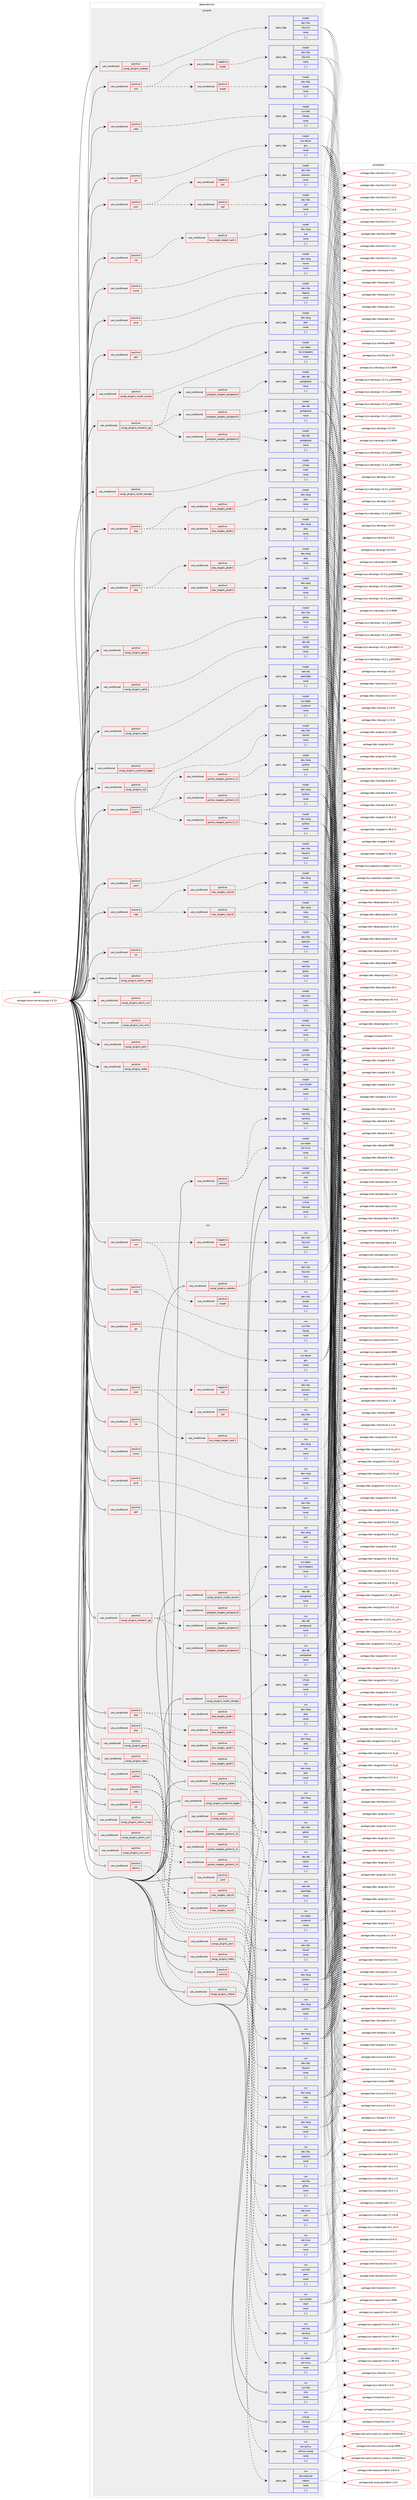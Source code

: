 digraph prolog {

# *************
# Graph options
# *************

newrank=true;
concentrate=true;
compound=true;
graph [rankdir=LR,fontname=Helvetica,fontsize=10,ranksep=1.5];#, ranksep=2.5, nodesep=0.2];
edge  [arrowhead=vee];
node  [fontname=Helvetica,fontsize=10];

# **********
# The ebuild
# **********

subgraph cluster_leftcol {
color=gray;
label=<<i>ebuild</i>>;
id [label="portage://www-servers/uwsgi-2.0.23", color=red, width=4, href="../www-servers/uwsgi-2.0.23.svg"];
}

# ****************
# The dependencies
# ****************

subgraph cluster_midcol {
color=gray;
label=<<i>dependencies</i>>;
subgraph cluster_compile {
fillcolor="#eeeeee";
style=filled;
label=<<i>compile</i>>;
subgraph cond255718 {
dependency966526 [label=<<TABLE BORDER="0" CELLBORDER="1" CELLSPACING="0" CELLPADDING="4"><TR><TD ROWSPAN="3" CELLPADDING="10">use_conditional</TD></TR><TR><TD>positive</TD></TR><TR><TD>caps</TD></TR></TABLE>>, shape=none, color=red];
subgraph pack703689 {
dependency966527 [label=<<TABLE BORDER="0" CELLBORDER="1" CELLSPACING="0" CELLPADDING="4" WIDTH="220"><TR><TD ROWSPAN="6" CELLPADDING="30">pack_dep</TD></TR><TR><TD WIDTH="110">install</TD></TR><TR><TD>sys-libs</TD></TR><TR><TD>libcap</TD></TR><TR><TD>none</TD></TR><TR><TD>[,,]</TD></TR></TABLE>>, shape=none, color=blue];
}
dependency966526:e -> dependency966527:w [weight=20,style="dashed",arrowhead="vee"];
}
id:e -> dependency966526:w [weight=20,style="solid",arrowhead="vee"];
subgraph cond255719 {
dependency966528 [label=<<TABLE BORDER="0" CELLBORDER="1" CELLSPACING="0" CELLPADDING="4"><TR><TD ROWSPAN="3" CELLPADDING="10">use_conditional</TD></TR><TR><TD>positive</TD></TR><TR><TD>go</TD></TR></TABLE>>, shape=none, color=red];
subgraph pack703690 {
dependency966529 [label=<<TABLE BORDER="0" CELLBORDER="1" CELLSPACING="0" CELLPADDING="4" WIDTH="220"><TR><TD ROWSPAN="6" CELLPADDING="30">pack_dep</TD></TR><TR><TD WIDTH="110">install</TD></TR><TR><TD>sys-devel</TD></TR><TR><TD>gcc</TD></TR><TR><TD>none</TD></TR><TR><TD>[,,]</TD></TR></TABLE>>, shape=none, color=blue];
}
dependency966528:e -> dependency966529:w [weight=20,style="dashed",arrowhead="vee"];
}
id:e -> dependency966528:w [weight=20,style="solid",arrowhead="vee"];
subgraph cond255720 {
dependency966530 [label=<<TABLE BORDER="0" CELLBORDER="1" CELLSPACING="0" CELLPADDING="4"><TR><TD ROWSPAN="3" CELLPADDING="10">use_conditional</TD></TR><TR><TD>positive</TD></TR><TR><TD>json</TD></TR></TABLE>>, shape=none, color=red];
subgraph cond255721 {
dependency966531 [label=<<TABLE BORDER="0" CELLBORDER="1" CELLSPACING="0" CELLPADDING="4"><TR><TD ROWSPAN="3" CELLPADDING="10">use_conditional</TD></TR><TR><TD>negative</TD></TR><TR><TD>yajl</TD></TR></TABLE>>, shape=none, color=red];
subgraph pack703691 {
dependency966532 [label=<<TABLE BORDER="0" CELLBORDER="1" CELLSPACING="0" CELLPADDING="4" WIDTH="220"><TR><TD ROWSPAN="6" CELLPADDING="30">pack_dep</TD></TR><TR><TD WIDTH="110">install</TD></TR><TR><TD>dev-libs</TD></TR><TR><TD>jansson</TD></TR><TR><TD>none</TD></TR><TR><TD>[,,]</TD></TR></TABLE>>, shape=none, color=blue];
}
dependency966531:e -> dependency966532:w [weight=20,style="dashed",arrowhead="vee"];
}
dependency966530:e -> dependency966531:w [weight=20,style="dashed",arrowhead="vee"];
subgraph cond255722 {
dependency966533 [label=<<TABLE BORDER="0" CELLBORDER="1" CELLSPACING="0" CELLPADDING="4"><TR><TD ROWSPAN="3" CELLPADDING="10">use_conditional</TD></TR><TR><TD>positive</TD></TR><TR><TD>yajl</TD></TR></TABLE>>, shape=none, color=red];
subgraph pack703692 {
dependency966534 [label=<<TABLE BORDER="0" CELLBORDER="1" CELLSPACING="0" CELLPADDING="4" WIDTH="220"><TR><TD ROWSPAN="6" CELLPADDING="30">pack_dep</TD></TR><TR><TD WIDTH="110">install</TD></TR><TR><TD>dev-libs</TD></TR><TR><TD>yajl</TD></TR><TR><TD>none</TD></TR><TR><TD>[,,]</TD></TR></TABLE>>, shape=none, color=blue];
}
dependency966533:e -> dependency966534:w [weight=20,style="dashed",arrowhead="vee"];
}
dependency966530:e -> dependency966533:w [weight=20,style="dashed",arrowhead="vee"];
}
id:e -> dependency966530:w [weight=20,style="solid",arrowhead="vee"];
subgraph cond255723 {
dependency966535 [label=<<TABLE BORDER="0" CELLBORDER="1" CELLSPACING="0" CELLPADDING="4"><TR><TD ROWSPAN="3" CELLPADDING="10">use_conditional</TD></TR><TR><TD>positive</TD></TR><TR><TD>lua</TD></TR></TABLE>>, shape=none, color=red];
subgraph cond255724 {
dependency966536 [label=<<TABLE BORDER="0" CELLBORDER="1" CELLSPACING="0" CELLPADDING="4"><TR><TD ROWSPAN="3" CELLPADDING="10">use_conditional</TD></TR><TR><TD>positive</TD></TR><TR><TD>lua_single_target_lua5-1</TD></TR></TABLE>>, shape=none, color=red];
subgraph pack703693 {
dependency966537 [label=<<TABLE BORDER="0" CELLBORDER="1" CELLSPACING="0" CELLPADDING="4" WIDTH="220"><TR><TD ROWSPAN="6" CELLPADDING="30">pack_dep</TD></TR><TR><TD WIDTH="110">install</TD></TR><TR><TD>dev-lang</TD></TR><TR><TD>lua</TD></TR><TR><TD>none</TD></TR><TR><TD>[,,]</TD></TR></TABLE>>, shape=none, color=blue];
}
dependency966536:e -> dependency966537:w [weight=20,style="dashed",arrowhead="vee"];
}
dependency966535:e -> dependency966536:w [weight=20,style="dashed",arrowhead="vee"];
}
id:e -> dependency966535:w [weight=20,style="solid",arrowhead="vee"];
subgraph cond255725 {
dependency966538 [label=<<TABLE BORDER="0" CELLBORDER="1" CELLSPACING="0" CELLPADDING="4"><TR><TD ROWSPAN="3" CELLPADDING="10">use_conditional</TD></TR><TR><TD>positive</TD></TR><TR><TD>mono</TD></TR></TABLE>>, shape=none, color=red];
subgraph pack703694 {
dependency966539 [label=<<TABLE BORDER="0" CELLBORDER="1" CELLSPACING="0" CELLPADDING="4" WIDTH="220"><TR><TD ROWSPAN="6" CELLPADDING="30">pack_dep</TD></TR><TR><TD WIDTH="110">install</TD></TR><TR><TD>dev-lang</TD></TR><TR><TD>mono</TD></TR><TR><TD>none</TD></TR><TR><TD>[,,]</TD></TR></TABLE>>, shape=none, color=blue];
}
dependency966538:e -> dependency966539:w [weight=20,style="dashed",arrowhead="vee"];
}
id:e -> dependency966538:w [weight=20,style="solid",arrowhead="vee"];
subgraph cond255726 {
dependency966540 [label=<<TABLE BORDER="0" CELLBORDER="1" CELLSPACING="0" CELLPADDING="4"><TR><TD ROWSPAN="3" CELLPADDING="10">use_conditional</TD></TR><TR><TD>positive</TD></TR><TR><TD>pcre</TD></TR></TABLE>>, shape=none, color=red];
subgraph pack703695 {
dependency966541 [label=<<TABLE BORDER="0" CELLBORDER="1" CELLSPACING="0" CELLPADDING="4" WIDTH="220"><TR><TD ROWSPAN="6" CELLPADDING="30">pack_dep</TD></TR><TR><TD WIDTH="110">install</TD></TR><TR><TD>dev-libs</TD></TR><TR><TD>libpcre</TD></TR><TR><TD>none</TD></TR><TR><TD>[,,]</TD></TR></TABLE>>, shape=none, color=blue];
}
dependency966540:e -> dependency966541:w [weight=20,style="dashed",arrowhead="vee"];
}
id:e -> dependency966540:w [weight=20,style="solid",arrowhead="vee"];
subgraph cond255727 {
dependency966542 [label=<<TABLE BORDER="0" CELLBORDER="1" CELLSPACING="0" CELLPADDING="4"><TR><TD ROWSPAN="3" CELLPADDING="10">use_conditional</TD></TR><TR><TD>positive</TD></TR><TR><TD>perl</TD></TR></TABLE>>, shape=none, color=red];
subgraph pack703696 {
dependency966543 [label=<<TABLE BORDER="0" CELLBORDER="1" CELLSPACING="0" CELLPADDING="4" WIDTH="220"><TR><TD ROWSPAN="6" CELLPADDING="30">pack_dep</TD></TR><TR><TD WIDTH="110">install</TD></TR><TR><TD>dev-lang</TD></TR><TR><TD>perl</TD></TR><TR><TD>none</TD></TR><TR><TD>[,,]</TD></TR></TABLE>>, shape=none, color=blue];
}
dependency966542:e -> dependency966543:w [weight=20,style="dashed",arrowhead="vee"];
}
id:e -> dependency966542:w [weight=20,style="solid",arrowhead="vee"];
subgraph cond255728 {
dependency966544 [label=<<TABLE BORDER="0" CELLBORDER="1" CELLSPACING="0" CELLPADDING="4"><TR><TD ROWSPAN="3" CELLPADDING="10">use_conditional</TD></TR><TR><TD>positive</TD></TR><TR><TD>php</TD></TR></TABLE>>, shape=none, color=red];
subgraph cond255729 {
dependency966545 [label=<<TABLE BORDER="0" CELLBORDER="1" CELLSPACING="0" CELLPADDING="4"><TR><TD ROWSPAN="3" CELLPADDING="10">use_conditional</TD></TR><TR><TD>positive</TD></TR><TR><TD>php_targets_php8-1</TD></TR></TABLE>>, shape=none, color=red];
subgraph pack703697 {
dependency966546 [label=<<TABLE BORDER="0" CELLBORDER="1" CELLSPACING="0" CELLPADDING="4" WIDTH="220"><TR><TD ROWSPAN="6" CELLPADDING="30">pack_dep</TD></TR><TR><TD WIDTH="110">install</TD></TR><TR><TD>dev-lang</TD></TR><TR><TD>php</TD></TR><TR><TD>none</TD></TR><TR><TD>[,,]</TD></TR></TABLE>>, shape=none, color=blue];
}
dependency966545:e -> dependency966546:w [weight=20,style="dashed",arrowhead="vee"];
}
dependency966544:e -> dependency966545:w [weight=20,style="dashed",arrowhead="vee"];
subgraph cond255730 {
dependency966547 [label=<<TABLE BORDER="0" CELLBORDER="1" CELLSPACING="0" CELLPADDING="4"><TR><TD ROWSPAN="3" CELLPADDING="10">use_conditional</TD></TR><TR><TD>positive</TD></TR><TR><TD>php_targets_php8-2</TD></TR></TABLE>>, shape=none, color=red];
subgraph pack703698 {
dependency966548 [label=<<TABLE BORDER="0" CELLBORDER="1" CELLSPACING="0" CELLPADDING="4" WIDTH="220"><TR><TD ROWSPAN="6" CELLPADDING="30">pack_dep</TD></TR><TR><TD WIDTH="110">install</TD></TR><TR><TD>dev-lang</TD></TR><TR><TD>php</TD></TR><TR><TD>none</TD></TR><TR><TD>[,,]</TD></TR></TABLE>>, shape=none, color=blue];
}
dependency966547:e -> dependency966548:w [weight=20,style="dashed",arrowhead="vee"];
}
dependency966544:e -> dependency966547:w [weight=20,style="dashed",arrowhead="vee"];
}
id:e -> dependency966544:w [weight=20,style="solid",arrowhead="vee"];
subgraph cond255731 {
dependency966549 [label=<<TABLE BORDER="0" CELLBORDER="1" CELLSPACING="0" CELLPADDING="4"><TR><TD ROWSPAN="3" CELLPADDING="10">use_conditional</TD></TR><TR><TD>positive</TD></TR><TR><TD>php</TD></TR></TABLE>>, shape=none, color=red];
subgraph cond255732 {
dependency966550 [label=<<TABLE BORDER="0" CELLBORDER="1" CELLSPACING="0" CELLPADDING="4"><TR><TD ROWSPAN="3" CELLPADDING="10">use_conditional</TD></TR><TR><TD>positive</TD></TR><TR><TD>php_targets_php8-1</TD></TR></TABLE>>, shape=none, color=red];
subgraph pack703699 {
dependency966551 [label=<<TABLE BORDER="0" CELLBORDER="1" CELLSPACING="0" CELLPADDING="4" WIDTH="220"><TR><TD ROWSPAN="6" CELLPADDING="30">pack_dep</TD></TR><TR><TD WIDTH="110">install</TD></TR><TR><TD>dev-lang</TD></TR><TR><TD>php</TD></TR><TR><TD>none</TD></TR><TR><TD>[,,]</TD></TR></TABLE>>, shape=none, color=blue];
}
dependency966550:e -> dependency966551:w [weight=20,style="dashed",arrowhead="vee"];
}
dependency966549:e -> dependency966550:w [weight=20,style="dashed",arrowhead="vee"];
subgraph cond255733 {
dependency966552 [label=<<TABLE BORDER="0" CELLBORDER="1" CELLSPACING="0" CELLPADDING="4"><TR><TD ROWSPAN="3" CELLPADDING="10">use_conditional</TD></TR><TR><TD>positive</TD></TR><TR><TD>php_targets_php8-2</TD></TR></TABLE>>, shape=none, color=red];
subgraph pack703700 {
dependency966553 [label=<<TABLE BORDER="0" CELLBORDER="1" CELLSPACING="0" CELLPADDING="4" WIDTH="220"><TR><TD ROWSPAN="6" CELLPADDING="30">pack_dep</TD></TR><TR><TD WIDTH="110">install</TD></TR><TR><TD>dev-lang</TD></TR><TR><TD>php</TD></TR><TR><TD>none</TD></TR><TR><TD>[,,]</TD></TR></TABLE>>, shape=none, color=blue];
}
dependency966552:e -> dependency966553:w [weight=20,style="dashed",arrowhead="vee"];
}
dependency966549:e -> dependency966552:w [weight=20,style="dashed",arrowhead="vee"];
}
id:e -> dependency966549:w [weight=20,style="solid",arrowhead="vee"];
subgraph cond255734 {
dependency966554 [label=<<TABLE BORDER="0" CELLBORDER="1" CELLSPACING="0" CELLPADDING="4"><TR><TD ROWSPAN="3" CELLPADDING="10">use_conditional</TD></TR><TR><TD>positive</TD></TR><TR><TD>python</TD></TR></TABLE>>, shape=none, color=red];
subgraph cond255735 {
dependency966555 [label=<<TABLE BORDER="0" CELLBORDER="1" CELLSPACING="0" CELLPADDING="4"><TR><TD ROWSPAN="3" CELLPADDING="10">use_conditional</TD></TR><TR><TD>positive</TD></TR><TR><TD>python_targets_python3_10</TD></TR></TABLE>>, shape=none, color=red];
subgraph pack703701 {
dependency966556 [label=<<TABLE BORDER="0" CELLBORDER="1" CELLSPACING="0" CELLPADDING="4" WIDTH="220"><TR><TD ROWSPAN="6" CELLPADDING="30">pack_dep</TD></TR><TR><TD WIDTH="110">install</TD></TR><TR><TD>dev-lang</TD></TR><TR><TD>python</TD></TR><TR><TD>none</TD></TR><TR><TD>[,,]</TD></TR></TABLE>>, shape=none, color=blue];
}
dependency966555:e -> dependency966556:w [weight=20,style="dashed",arrowhead="vee"];
}
dependency966554:e -> dependency966555:w [weight=20,style="dashed",arrowhead="vee"];
subgraph cond255736 {
dependency966557 [label=<<TABLE BORDER="0" CELLBORDER="1" CELLSPACING="0" CELLPADDING="4"><TR><TD ROWSPAN="3" CELLPADDING="10">use_conditional</TD></TR><TR><TD>positive</TD></TR><TR><TD>python_targets_python3_11</TD></TR></TABLE>>, shape=none, color=red];
subgraph pack703702 {
dependency966558 [label=<<TABLE BORDER="0" CELLBORDER="1" CELLSPACING="0" CELLPADDING="4" WIDTH="220"><TR><TD ROWSPAN="6" CELLPADDING="30">pack_dep</TD></TR><TR><TD WIDTH="110">install</TD></TR><TR><TD>dev-lang</TD></TR><TR><TD>python</TD></TR><TR><TD>none</TD></TR><TR><TD>[,,]</TD></TR></TABLE>>, shape=none, color=blue];
}
dependency966557:e -> dependency966558:w [weight=20,style="dashed",arrowhead="vee"];
}
dependency966554:e -> dependency966557:w [weight=20,style="dashed",arrowhead="vee"];
subgraph cond255737 {
dependency966559 [label=<<TABLE BORDER="0" CELLBORDER="1" CELLSPACING="0" CELLPADDING="4"><TR><TD ROWSPAN="3" CELLPADDING="10">use_conditional</TD></TR><TR><TD>positive</TD></TR><TR><TD>python_targets_python3_12</TD></TR></TABLE>>, shape=none, color=red];
subgraph pack703703 {
dependency966560 [label=<<TABLE BORDER="0" CELLBORDER="1" CELLSPACING="0" CELLPADDING="4" WIDTH="220"><TR><TD ROWSPAN="6" CELLPADDING="30">pack_dep</TD></TR><TR><TD WIDTH="110">install</TD></TR><TR><TD>dev-lang</TD></TR><TR><TD>python</TD></TR><TR><TD>none</TD></TR><TR><TD>[,,]</TD></TR></TABLE>>, shape=none, color=blue];
}
dependency966559:e -> dependency966560:w [weight=20,style="dashed",arrowhead="vee"];
}
dependency966554:e -> dependency966559:w [weight=20,style="dashed",arrowhead="vee"];
}
id:e -> dependency966554:w [weight=20,style="solid",arrowhead="vee"];
subgraph cond255738 {
dependency966561 [label=<<TABLE BORDER="0" CELLBORDER="1" CELLSPACING="0" CELLPADDING="4"><TR><TD ROWSPAN="3" CELLPADDING="10">use_conditional</TD></TR><TR><TD>positive</TD></TR><TR><TD>ruby</TD></TR></TABLE>>, shape=none, color=red];
subgraph cond255739 {
dependency966562 [label=<<TABLE BORDER="0" CELLBORDER="1" CELLSPACING="0" CELLPADDING="4"><TR><TD ROWSPAN="3" CELLPADDING="10">use_conditional</TD></TR><TR><TD>positive</TD></TR><TR><TD>ruby_targets_ruby31</TD></TR></TABLE>>, shape=none, color=red];
subgraph pack703704 {
dependency966563 [label=<<TABLE BORDER="0" CELLBORDER="1" CELLSPACING="0" CELLPADDING="4" WIDTH="220"><TR><TD ROWSPAN="6" CELLPADDING="30">pack_dep</TD></TR><TR><TD WIDTH="110">install</TD></TR><TR><TD>dev-lang</TD></TR><TR><TD>ruby</TD></TR><TR><TD>none</TD></TR><TR><TD>[,,]</TD></TR></TABLE>>, shape=none, color=blue];
}
dependency966562:e -> dependency966563:w [weight=20,style="dashed",arrowhead="vee"];
}
dependency966561:e -> dependency966562:w [weight=20,style="dashed",arrowhead="vee"];
subgraph cond255740 {
dependency966564 [label=<<TABLE BORDER="0" CELLBORDER="1" CELLSPACING="0" CELLPADDING="4"><TR><TD ROWSPAN="3" CELLPADDING="10">use_conditional</TD></TR><TR><TD>positive</TD></TR><TR><TD>ruby_targets_ruby32</TD></TR></TABLE>>, shape=none, color=red];
subgraph pack703705 {
dependency966565 [label=<<TABLE BORDER="0" CELLBORDER="1" CELLSPACING="0" CELLPADDING="4" WIDTH="220"><TR><TD ROWSPAN="6" CELLPADDING="30">pack_dep</TD></TR><TR><TD WIDTH="110">install</TD></TR><TR><TD>dev-lang</TD></TR><TR><TD>ruby</TD></TR><TR><TD>none</TD></TR><TR><TD>[,,]</TD></TR></TABLE>>, shape=none, color=blue];
}
dependency966564:e -> dependency966565:w [weight=20,style="dashed",arrowhead="vee"];
}
dependency966561:e -> dependency966564:w [weight=20,style="dashed",arrowhead="vee"];
}
id:e -> dependency966561:w [weight=20,style="solid",arrowhead="vee"];
subgraph cond255741 {
dependency966566 [label=<<TABLE BORDER="0" CELLBORDER="1" CELLSPACING="0" CELLPADDING="4"><TR><TD ROWSPAN="3" CELLPADDING="10">use_conditional</TD></TR><TR><TD>positive</TD></TR><TR><TD>ssl</TD></TR></TABLE>>, shape=none, color=red];
subgraph pack703706 {
dependency966567 [label=<<TABLE BORDER="0" CELLBORDER="1" CELLSPACING="0" CELLPADDING="4" WIDTH="220"><TR><TD ROWSPAN="6" CELLPADDING="30">pack_dep</TD></TR><TR><TD WIDTH="110">install</TD></TR><TR><TD>dev-libs</TD></TR><TR><TD>openssl</TD></TR><TR><TD>none</TD></TR><TR><TD>[,,]</TD></TR></TABLE>>, shape=none, color=blue];
}
dependency966566:e -> dependency966567:w [weight=20,style="dashed",arrowhead="vee"];
}
id:e -> dependency966566:w [weight=20,style="solid",arrowhead="vee"];
subgraph cond255742 {
dependency966568 [label=<<TABLE BORDER="0" CELLBORDER="1" CELLSPACING="0" CELLPADDING="4"><TR><TD ROWSPAN="3" CELLPADDING="10">use_conditional</TD></TR><TR><TD>positive</TD></TR><TR><TD>uwsgi_plugins_alarm_curl</TD></TR></TABLE>>, shape=none, color=red];
subgraph pack703707 {
dependency966569 [label=<<TABLE BORDER="0" CELLBORDER="1" CELLSPACING="0" CELLPADDING="4" WIDTH="220"><TR><TD ROWSPAN="6" CELLPADDING="30">pack_dep</TD></TR><TR><TD WIDTH="110">install</TD></TR><TR><TD>net-misc</TD></TR><TR><TD>curl</TD></TR><TR><TD>none</TD></TR><TR><TD>[,,]</TD></TR></TABLE>>, shape=none, color=blue];
}
dependency966568:e -> dependency966569:w [weight=20,style="dashed",arrowhead="vee"];
}
id:e -> dependency966568:w [weight=20,style="solid",arrowhead="vee"];
subgraph cond255743 {
dependency966570 [label=<<TABLE BORDER="0" CELLBORDER="1" CELLSPACING="0" CELLPADDING="4"><TR><TD ROWSPAN="3" CELLPADDING="10">use_conditional</TD></TR><TR><TD>positive</TD></TR><TR><TD>uwsgi_plugins_alarm_xmpp</TD></TR></TABLE>>, shape=none, color=red];
subgraph pack703708 {
dependency966571 [label=<<TABLE BORDER="0" CELLBORDER="1" CELLSPACING="0" CELLPADDING="4" WIDTH="220"><TR><TD ROWSPAN="6" CELLPADDING="30">pack_dep</TD></TR><TR><TD WIDTH="110">install</TD></TR><TR><TD>net-libs</TD></TR><TR><TD>gloox</TD></TR><TR><TD>none</TD></TR><TR><TD>[,,]</TD></TR></TABLE>>, shape=none, color=blue];
}
dependency966570:e -> dependency966571:w [weight=20,style="dashed",arrowhead="vee"];
}
id:e -> dependency966570:w [weight=20,style="solid",arrowhead="vee"];
subgraph cond255744 {
dependency966572 [label=<<TABLE BORDER="0" CELLBORDER="1" CELLSPACING="0" CELLPADDING="4"><TR><TD ROWSPAN="3" CELLPADDING="10">use_conditional</TD></TR><TR><TD>positive</TD></TR><TR><TD>uwsgi_plugins_curl_cron</TD></TR></TABLE>>, shape=none, color=red];
subgraph pack703709 {
dependency966573 [label=<<TABLE BORDER="0" CELLBORDER="1" CELLSPACING="0" CELLPADDING="4" WIDTH="220"><TR><TD ROWSPAN="6" CELLPADDING="30">pack_dep</TD></TR><TR><TD WIDTH="110">install</TD></TR><TR><TD>net-misc</TD></TR><TR><TD>curl</TD></TR><TR><TD>none</TD></TR><TR><TD>[,,]</TD></TR></TABLE>>, shape=none, color=blue];
}
dependency966572:e -> dependency966573:w [weight=20,style="dashed",arrowhead="vee"];
}
id:e -> dependency966572:w [weight=20,style="solid",arrowhead="vee"];
subgraph cond255745 {
dependency966574 [label=<<TABLE BORDER="0" CELLBORDER="1" CELLSPACING="0" CELLPADDING="4"><TR><TD ROWSPAN="3" CELLPADDING="10">use_conditional</TD></TR><TR><TD>positive</TD></TR><TR><TD>uwsgi_plugins_emperor_pg</TD></TR></TABLE>>, shape=none, color=red];
subgraph cond255746 {
dependency966575 [label=<<TABLE BORDER="0" CELLBORDER="1" CELLSPACING="0" CELLPADDING="4"><TR><TD ROWSPAN="3" CELLPADDING="10">use_conditional</TD></TR><TR><TD>positive</TD></TR><TR><TD>postgres_targets_postgres15</TD></TR></TABLE>>, shape=none, color=red];
subgraph pack703710 {
dependency966576 [label=<<TABLE BORDER="0" CELLBORDER="1" CELLSPACING="0" CELLPADDING="4" WIDTH="220"><TR><TD ROWSPAN="6" CELLPADDING="30">pack_dep</TD></TR><TR><TD WIDTH="110">install</TD></TR><TR><TD>dev-db</TD></TR><TR><TD>postgresql</TD></TR><TR><TD>none</TD></TR><TR><TD>[,,]</TD></TR></TABLE>>, shape=none, color=blue];
}
dependency966575:e -> dependency966576:w [weight=20,style="dashed",arrowhead="vee"];
}
dependency966574:e -> dependency966575:w [weight=20,style="dashed",arrowhead="vee"];
subgraph cond255747 {
dependency966577 [label=<<TABLE BORDER="0" CELLBORDER="1" CELLSPACING="0" CELLPADDING="4"><TR><TD ROWSPAN="3" CELLPADDING="10">use_conditional</TD></TR><TR><TD>positive</TD></TR><TR><TD>postgres_targets_postgres14</TD></TR></TABLE>>, shape=none, color=red];
subgraph pack703711 {
dependency966578 [label=<<TABLE BORDER="0" CELLBORDER="1" CELLSPACING="0" CELLPADDING="4" WIDTH="220"><TR><TD ROWSPAN="6" CELLPADDING="30">pack_dep</TD></TR><TR><TD WIDTH="110">install</TD></TR><TR><TD>dev-db</TD></TR><TR><TD>postgresql</TD></TR><TR><TD>none</TD></TR><TR><TD>[,,]</TD></TR></TABLE>>, shape=none, color=blue];
}
dependency966577:e -> dependency966578:w [weight=20,style="dashed",arrowhead="vee"];
}
dependency966574:e -> dependency966577:w [weight=20,style="dashed",arrowhead="vee"];
subgraph cond255748 {
dependency966579 [label=<<TABLE BORDER="0" CELLBORDER="1" CELLSPACING="0" CELLPADDING="4"><TR><TD ROWSPAN="3" CELLPADDING="10">use_conditional</TD></TR><TR><TD>positive</TD></TR><TR><TD>postgres_targets_postgres13</TD></TR></TABLE>>, shape=none, color=red];
subgraph pack703712 {
dependency966580 [label=<<TABLE BORDER="0" CELLBORDER="1" CELLSPACING="0" CELLPADDING="4" WIDTH="220"><TR><TD ROWSPAN="6" CELLPADDING="30">pack_dep</TD></TR><TR><TD WIDTH="110">install</TD></TR><TR><TD>dev-db</TD></TR><TR><TD>postgresql</TD></TR><TR><TD>none</TD></TR><TR><TD>[,,]</TD></TR></TABLE>>, shape=none, color=blue];
}
dependency966579:e -> dependency966580:w [weight=20,style="dashed",arrowhead="vee"];
}
dependency966574:e -> dependency966579:w [weight=20,style="dashed",arrowhead="vee"];
}
id:e -> dependency966574:w [weight=20,style="solid",arrowhead="vee"];
subgraph cond255749 {
dependency966581 [label=<<TABLE BORDER="0" CELLBORDER="1" CELLSPACING="0" CELLPADDING="4"><TR><TD ROWSPAN="3" CELLPADDING="10">use_conditional</TD></TR><TR><TD>positive</TD></TR><TR><TD>uwsgi_plugins_geoip</TD></TR></TABLE>>, shape=none, color=red];
subgraph pack703713 {
dependency966582 [label=<<TABLE BORDER="0" CELLBORDER="1" CELLSPACING="0" CELLPADDING="4" WIDTH="220"><TR><TD ROWSPAN="6" CELLPADDING="30">pack_dep</TD></TR><TR><TD WIDTH="110">install</TD></TR><TR><TD>dev-libs</TD></TR><TR><TD>geoip</TD></TR><TR><TD>none</TD></TR><TR><TD>[,,]</TD></TR></TABLE>>, shape=none, color=blue];
}
dependency966581:e -> dependency966582:w [weight=20,style="dashed",arrowhead="vee"];
}
id:e -> dependency966581:w [weight=20,style="solid",arrowhead="vee"];
subgraph cond255750 {
dependency966583 [label=<<TABLE BORDER="0" CELLBORDER="1" CELLSPACING="0" CELLPADDING="4"><TR><TD ROWSPAN="3" CELLPADDING="10">use_conditional</TD></TR><TR><TD>positive</TD></TR><TR><TD>uwsgi_plugins_ldap</TD></TR></TABLE>>, shape=none, color=red];
subgraph pack703714 {
dependency966584 [label=<<TABLE BORDER="0" CELLBORDER="1" CELLSPACING="0" CELLPADDING="4" WIDTH="220"><TR><TD ROWSPAN="6" CELLPADDING="30">pack_dep</TD></TR><TR><TD WIDTH="110">install</TD></TR><TR><TD>net-nds</TD></TR><TR><TD>openldap</TD></TR><TR><TD>none</TD></TR><TR><TD>[,,]</TD></TR></TABLE>>, shape=none, color=blue];
}
dependency966583:e -> dependency966584:w [weight=20,style="dashed",arrowhead="vee"];
}
id:e -> dependency966583:w [weight=20,style="solid",arrowhead="vee"];
subgraph cond255751 {
dependency966585 [label=<<TABLE BORDER="0" CELLBORDER="1" CELLSPACING="0" CELLPADDING="4"><TR><TD ROWSPAN="3" CELLPADDING="10">use_conditional</TD></TR><TR><TD>positive</TD></TR><TR><TD>uwsgi_plugins_pam</TD></TR></TABLE>>, shape=none, color=red];
subgraph pack703715 {
dependency966586 [label=<<TABLE BORDER="0" CELLBORDER="1" CELLSPACING="0" CELLPADDING="4" WIDTH="220"><TR><TD ROWSPAN="6" CELLPADDING="30">pack_dep</TD></TR><TR><TD WIDTH="110">install</TD></TR><TR><TD>sys-libs</TD></TR><TR><TD>pam</TD></TR><TR><TD>none</TD></TR><TR><TD>[,,]</TD></TR></TABLE>>, shape=none, color=blue];
}
dependency966585:e -> dependency966586:w [weight=20,style="dashed",arrowhead="vee"];
}
id:e -> dependency966585:w [weight=20,style="solid",arrowhead="vee"];
subgraph cond255752 {
dependency966587 [label=<<TABLE BORDER="0" CELLBORDER="1" CELLSPACING="0" CELLPADDING="4"><TR><TD ROWSPAN="3" CELLPADDING="10">use_conditional</TD></TR><TR><TD>positive</TD></TR><TR><TD>uwsgi_plugins_rados</TD></TR></TABLE>>, shape=none, color=red];
subgraph pack703716 {
dependency966588 [label=<<TABLE BORDER="0" CELLBORDER="1" CELLSPACING="0" CELLPADDING="4" WIDTH="220"><TR><TD ROWSPAN="6" CELLPADDING="30">pack_dep</TD></TR><TR><TD WIDTH="110">install</TD></TR><TR><TD>sys-cluster</TD></TR><TR><TD>ceph</TD></TR><TR><TD>none</TD></TR><TR><TD>[,,]</TD></TR></TABLE>>, shape=none, color=blue];
}
dependency966587:e -> dependency966588:w [weight=20,style="dashed",arrowhead="vee"];
}
id:e -> dependency966587:w [weight=20,style="solid",arrowhead="vee"];
subgraph cond255753 {
dependency966589 [label=<<TABLE BORDER="0" CELLBORDER="1" CELLSPACING="0" CELLPADDING="4"><TR><TD ROWSPAN="3" CELLPADDING="10">use_conditional</TD></TR><TR><TD>positive</TD></TR><TR><TD>uwsgi_plugins_router_access</TD></TR></TABLE>>, shape=none, color=red];
subgraph pack703717 {
dependency966590 [label=<<TABLE BORDER="0" CELLBORDER="1" CELLSPACING="0" CELLPADDING="4" WIDTH="220"><TR><TD ROWSPAN="6" CELLPADDING="30">pack_dep</TD></TR><TR><TD WIDTH="110">install</TD></TR><TR><TD>sys-apps</TD></TR><TR><TD>tcp-wrappers</TD></TR><TR><TD>none</TD></TR><TR><TD>[,,]</TD></TR></TABLE>>, shape=none, color=blue];
}
dependency966589:e -> dependency966590:w [weight=20,style="dashed",arrowhead="vee"];
}
id:e -> dependency966589:w [weight=20,style="solid",arrowhead="vee"];
subgraph cond255754 {
dependency966591 [label=<<TABLE BORDER="0" CELLBORDER="1" CELLSPACING="0" CELLPADDING="4"><TR><TD ROWSPAN="3" CELLPADDING="10">use_conditional</TD></TR><TR><TD>positive</TD></TR><TR><TD>uwsgi_plugins_router_spnego</TD></TR></TABLE>>, shape=none, color=red];
subgraph pack703718 {
dependency966592 [label=<<TABLE BORDER="0" CELLBORDER="1" CELLSPACING="0" CELLPADDING="4" WIDTH="220"><TR><TD ROWSPAN="6" CELLPADDING="30">pack_dep</TD></TR><TR><TD WIDTH="110">install</TD></TR><TR><TD>virtual</TD></TR><TR><TD>krb5</TD></TR><TR><TD>none</TD></TR><TR><TD>[,,]</TD></TR></TABLE>>, shape=none, color=blue];
}
dependency966591:e -> dependency966592:w [weight=20,style="dashed",arrowhead="vee"];
}
id:e -> dependency966591:w [weight=20,style="solid",arrowhead="vee"];
subgraph cond255755 {
dependency966593 [label=<<TABLE BORDER="0" CELLBORDER="1" CELLSPACING="0" CELLPADDING="4"><TR><TD ROWSPAN="3" CELLPADDING="10">use_conditional</TD></TR><TR><TD>positive</TD></TR><TR><TD>uwsgi_plugins_sqlite</TD></TR></TABLE>>, shape=none, color=red];
subgraph pack703719 {
dependency966594 [label=<<TABLE BORDER="0" CELLBORDER="1" CELLSPACING="0" CELLPADDING="4" WIDTH="220"><TR><TD ROWSPAN="6" CELLPADDING="30">pack_dep</TD></TR><TR><TD WIDTH="110">install</TD></TR><TR><TD>dev-db</TD></TR><TR><TD>sqlite</TD></TR><TR><TD>none</TD></TR><TR><TD>[,,]</TD></TR></TABLE>>, shape=none, color=blue];
}
dependency966593:e -> dependency966594:w [weight=20,style="dashed",arrowhead="vee"];
}
id:e -> dependency966593:w [weight=20,style="solid",arrowhead="vee"];
subgraph cond255756 {
dependency966595 [label=<<TABLE BORDER="0" CELLBORDER="1" CELLSPACING="0" CELLPADDING="4"><TR><TD ROWSPAN="3" CELLPADDING="10">use_conditional</TD></TR><TR><TD>positive</TD></TR><TR><TD>uwsgi_plugins_systemd_logger</TD></TR></TABLE>>, shape=none, color=red];
subgraph pack703720 {
dependency966596 [label=<<TABLE BORDER="0" CELLBORDER="1" CELLSPACING="0" CELLPADDING="4" WIDTH="220"><TR><TD ROWSPAN="6" CELLPADDING="30">pack_dep</TD></TR><TR><TD WIDTH="110">install</TD></TR><TR><TD>sys-apps</TD></TR><TR><TD>systemd</TD></TR><TR><TD>none</TD></TR><TR><TD>[,,]</TD></TR></TABLE>>, shape=none, color=blue];
}
dependency966595:e -> dependency966596:w [weight=20,style="dashed",arrowhead="vee"];
}
id:e -> dependency966595:w [weight=20,style="solid",arrowhead="vee"];
subgraph cond255757 {
dependency966597 [label=<<TABLE BORDER="0" CELLBORDER="1" CELLSPACING="0" CELLPADDING="4"><TR><TD ROWSPAN="3" CELLPADDING="10">use_conditional</TD></TR><TR><TD>positive</TD></TR><TR><TD>uwsgi_plugins_webdav</TD></TR></TABLE>>, shape=none, color=red];
subgraph pack703721 {
dependency966598 [label=<<TABLE BORDER="0" CELLBORDER="1" CELLSPACING="0" CELLPADDING="4" WIDTH="220"><TR><TD ROWSPAN="6" CELLPADDING="30">pack_dep</TD></TR><TR><TD WIDTH="110">install</TD></TR><TR><TD>dev-libs</TD></TR><TR><TD>libxml2</TD></TR><TR><TD>none</TD></TR><TR><TD>[,,]</TD></TR></TABLE>>, shape=none, color=blue];
}
dependency966597:e -> dependency966598:w [weight=20,style="dashed",arrowhead="vee"];
}
id:e -> dependency966597:w [weight=20,style="solid",arrowhead="vee"];
subgraph cond255758 {
dependency966599 [label=<<TABLE BORDER="0" CELLBORDER="1" CELLSPACING="0" CELLPADDING="4"><TR><TD ROWSPAN="3" CELLPADDING="10">use_conditional</TD></TR><TR><TD>positive</TD></TR><TR><TD>uwsgi_plugins_xslt</TD></TR></TABLE>>, shape=none, color=red];
subgraph pack703722 {
dependency966600 [label=<<TABLE BORDER="0" CELLBORDER="1" CELLSPACING="0" CELLPADDING="4" WIDTH="220"><TR><TD ROWSPAN="6" CELLPADDING="30">pack_dep</TD></TR><TR><TD WIDTH="110">install</TD></TR><TR><TD>dev-libs</TD></TR><TR><TD>libxslt</TD></TR><TR><TD>none</TD></TR><TR><TD>[,,]</TD></TR></TABLE>>, shape=none, color=blue];
}
dependency966599:e -> dependency966600:w [weight=20,style="dashed",arrowhead="vee"];
}
id:e -> dependency966599:w [weight=20,style="solid",arrowhead="vee"];
subgraph cond255759 {
dependency966601 [label=<<TABLE BORDER="0" CELLBORDER="1" CELLSPACING="0" CELLPADDING="4"><TR><TD ROWSPAN="3" CELLPADDING="10">use_conditional</TD></TR><TR><TD>positive</TD></TR><TR><TD>xml</TD></TR></TABLE>>, shape=none, color=red];
subgraph cond255760 {
dependency966602 [label=<<TABLE BORDER="0" CELLBORDER="1" CELLSPACING="0" CELLPADDING="4"><TR><TD ROWSPAN="3" CELLPADDING="10">use_conditional</TD></TR><TR><TD>negative</TD></TR><TR><TD>expat</TD></TR></TABLE>>, shape=none, color=red];
subgraph pack703723 {
dependency966603 [label=<<TABLE BORDER="0" CELLBORDER="1" CELLSPACING="0" CELLPADDING="4" WIDTH="220"><TR><TD ROWSPAN="6" CELLPADDING="30">pack_dep</TD></TR><TR><TD WIDTH="110">install</TD></TR><TR><TD>dev-libs</TD></TR><TR><TD>libxml2</TD></TR><TR><TD>none</TD></TR><TR><TD>[,,]</TD></TR></TABLE>>, shape=none, color=blue];
}
dependency966602:e -> dependency966603:w [weight=20,style="dashed",arrowhead="vee"];
}
dependency966601:e -> dependency966602:w [weight=20,style="dashed",arrowhead="vee"];
subgraph cond255761 {
dependency966604 [label=<<TABLE BORDER="0" CELLBORDER="1" CELLSPACING="0" CELLPADDING="4"><TR><TD ROWSPAN="3" CELLPADDING="10">use_conditional</TD></TR><TR><TD>positive</TD></TR><TR><TD>expat</TD></TR></TABLE>>, shape=none, color=red];
subgraph pack703724 {
dependency966605 [label=<<TABLE BORDER="0" CELLBORDER="1" CELLSPACING="0" CELLPADDING="4" WIDTH="220"><TR><TD ROWSPAN="6" CELLPADDING="30">pack_dep</TD></TR><TR><TD WIDTH="110">install</TD></TR><TR><TD>dev-libs</TD></TR><TR><TD>expat</TD></TR><TR><TD>none</TD></TR><TR><TD>[,,]</TD></TR></TABLE>>, shape=none, color=blue];
}
dependency966604:e -> dependency966605:w [weight=20,style="dashed",arrowhead="vee"];
}
dependency966601:e -> dependency966604:w [weight=20,style="dashed",arrowhead="vee"];
}
id:e -> dependency966601:w [weight=20,style="solid",arrowhead="vee"];
subgraph cond255762 {
dependency966606 [label=<<TABLE BORDER="0" CELLBORDER="1" CELLSPACING="0" CELLPADDING="4"><TR><TD ROWSPAN="3" CELLPADDING="10">use_conditional</TD></TR><TR><TD>positive</TD></TR><TR><TD>yaml</TD></TR></TABLE>>, shape=none, color=red];
subgraph pack703725 {
dependency966607 [label=<<TABLE BORDER="0" CELLBORDER="1" CELLSPACING="0" CELLPADDING="4" WIDTH="220"><TR><TD ROWSPAN="6" CELLPADDING="30">pack_dep</TD></TR><TR><TD WIDTH="110">install</TD></TR><TR><TD>dev-libs</TD></TR><TR><TD>libyaml</TD></TR><TR><TD>none</TD></TR><TR><TD>[,,]</TD></TR></TABLE>>, shape=none, color=blue];
}
dependency966606:e -> dependency966607:w [weight=20,style="dashed",arrowhead="vee"];
}
id:e -> dependency966606:w [weight=20,style="solid",arrowhead="vee"];
subgraph cond255763 {
dependency966608 [label=<<TABLE BORDER="0" CELLBORDER="1" CELLSPACING="0" CELLPADDING="4"><TR><TD ROWSPAN="3" CELLPADDING="10">use_conditional</TD></TR><TR><TD>positive</TD></TR><TR><TD>zeromq</TD></TR></TABLE>>, shape=none, color=red];
subgraph pack703726 {
dependency966609 [label=<<TABLE BORDER="0" CELLBORDER="1" CELLSPACING="0" CELLPADDING="4" WIDTH="220"><TR><TD ROWSPAN="6" CELLPADDING="30">pack_dep</TD></TR><TR><TD WIDTH="110">install</TD></TR><TR><TD>net-libs</TD></TR><TR><TD>zeromq</TD></TR><TR><TD>none</TD></TR><TR><TD>[,,]</TD></TR></TABLE>>, shape=none, color=blue];
}
dependency966608:e -> dependency966609:w [weight=20,style="dashed",arrowhead="vee"];
subgraph pack703727 {
dependency966610 [label=<<TABLE BORDER="0" CELLBORDER="1" CELLSPACING="0" CELLPADDING="4" WIDTH="220"><TR><TD ROWSPAN="6" CELLPADDING="30">pack_dep</TD></TR><TR><TD WIDTH="110">install</TD></TR><TR><TD>sys-apps</TD></TR><TR><TD>util-linux</TD></TR><TR><TD>none</TD></TR><TR><TD>[,,]</TD></TR></TABLE>>, shape=none, color=blue];
}
dependency966608:e -> dependency966610:w [weight=20,style="dashed",arrowhead="vee"];
}
id:e -> dependency966608:w [weight=20,style="solid",arrowhead="vee"];
subgraph pack703728 {
dependency966611 [label=<<TABLE BORDER="0" CELLBORDER="1" CELLSPACING="0" CELLPADDING="4" WIDTH="220"><TR><TD ROWSPAN="6" CELLPADDING="30">pack_dep</TD></TR><TR><TD WIDTH="110">install</TD></TR><TR><TD>sys-libs</TD></TR><TR><TD>zlib</TD></TR><TR><TD>none</TD></TR><TR><TD>[,,]</TD></TR></TABLE>>, shape=none, color=blue];
}
id:e -> dependency966611:w [weight=20,style="solid",arrowhead="vee"];
subgraph pack703729 {
dependency966612 [label=<<TABLE BORDER="0" CELLBORDER="1" CELLSPACING="0" CELLPADDING="4" WIDTH="220"><TR><TD ROWSPAN="6" CELLPADDING="30">pack_dep</TD></TR><TR><TD WIDTH="110">install</TD></TR><TR><TD>virtual</TD></TR><TR><TD>libcrypt</TD></TR><TR><TD>none</TD></TR><TR><TD>[,,]</TD></TR></TABLE>>, shape=none, color=blue];
}
id:e -> dependency966612:w [weight=20,style="solid",arrowhead="vee"];
}
subgraph cluster_compileandrun {
fillcolor="#eeeeee";
style=filled;
label=<<i>compile and run</i>>;
}
subgraph cluster_run {
fillcolor="#eeeeee";
style=filled;
label=<<i>run</i>>;
subgraph cond255764 {
dependency966613 [label=<<TABLE BORDER="0" CELLBORDER="1" CELLSPACING="0" CELLPADDING="4"><TR><TD ROWSPAN="3" CELLPADDING="10">use_conditional</TD></TR><TR><TD>positive</TD></TR><TR><TD>caps</TD></TR></TABLE>>, shape=none, color=red];
subgraph pack703730 {
dependency966614 [label=<<TABLE BORDER="0" CELLBORDER="1" CELLSPACING="0" CELLPADDING="4" WIDTH="220"><TR><TD ROWSPAN="6" CELLPADDING="30">pack_dep</TD></TR><TR><TD WIDTH="110">run</TD></TR><TR><TD>sys-libs</TD></TR><TR><TD>libcap</TD></TR><TR><TD>none</TD></TR><TR><TD>[,,]</TD></TR></TABLE>>, shape=none, color=blue];
}
dependency966613:e -> dependency966614:w [weight=20,style="dashed",arrowhead="vee"];
}
id:e -> dependency966613:w [weight=20,style="solid",arrowhead="odot"];
subgraph cond255765 {
dependency966615 [label=<<TABLE BORDER="0" CELLBORDER="1" CELLSPACING="0" CELLPADDING="4"><TR><TD ROWSPAN="3" CELLPADDING="10">use_conditional</TD></TR><TR><TD>positive</TD></TR><TR><TD>go</TD></TR></TABLE>>, shape=none, color=red];
subgraph pack703731 {
dependency966616 [label=<<TABLE BORDER="0" CELLBORDER="1" CELLSPACING="0" CELLPADDING="4" WIDTH="220"><TR><TD ROWSPAN="6" CELLPADDING="30">pack_dep</TD></TR><TR><TD WIDTH="110">run</TD></TR><TR><TD>sys-devel</TD></TR><TR><TD>gcc</TD></TR><TR><TD>none</TD></TR><TR><TD>[,,]</TD></TR></TABLE>>, shape=none, color=blue];
}
dependency966615:e -> dependency966616:w [weight=20,style="dashed",arrowhead="vee"];
}
id:e -> dependency966615:w [weight=20,style="solid",arrowhead="odot"];
subgraph cond255766 {
dependency966617 [label=<<TABLE BORDER="0" CELLBORDER="1" CELLSPACING="0" CELLPADDING="4"><TR><TD ROWSPAN="3" CELLPADDING="10">use_conditional</TD></TR><TR><TD>positive</TD></TR><TR><TD>json</TD></TR></TABLE>>, shape=none, color=red];
subgraph cond255767 {
dependency966618 [label=<<TABLE BORDER="0" CELLBORDER="1" CELLSPACING="0" CELLPADDING="4"><TR><TD ROWSPAN="3" CELLPADDING="10">use_conditional</TD></TR><TR><TD>negative</TD></TR><TR><TD>yajl</TD></TR></TABLE>>, shape=none, color=red];
subgraph pack703732 {
dependency966619 [label=<<TABLE BORDER="0" CELLBORDER="1" CELLSPACING="0" CELLPADDING="4" WIDTH="220"><TR><TD ROWSPAN="6" CELLPADDING="30">pack_dep</TD></TR><TR><TD WIDTH="110">run</TD></TR><TR><TD>dev-libs</TD></TR><TR><TD>jansson</TD></TR><TR><TD>none</TD></TR><TR><TD>[,,]</TD></TR></TABLE>>, shape=none, color=blue];
}
dependency966618:e -> dependency966619:w [weight=20,style="dashed",arrowhead="vee"];
}
dependency966617:e -> dependency966618:w [weight=20,style="dashed",arrowhead="vee"];
subgraph cond255768 {
dependency966620 [label=<<TABLE BORDER="0" CELLBORDER="1" CELLSPACING="0" CELLPADDING="4"><TR><TD ROWSPAN="3" CELLPADDING="10">use_conditional</TD></TR><TR><TD>positive</TD></TR><TR><TD>yajl</TD></TR></TABLE>>, shape=none, color=red];
subgraph pack703733 {
dependency966621 [label=<<TABLE BORDER="0" CELLBORDER="1" CELLSPACING="0" CELLPADDING="4" WIDTH="220"><TR><TD ROWSPAN="6" CELLPADDING="30">pack_dep</TD></TR><TR><TD WIDTH="110">run</TD></TR><TR><TD>dev-libs</TD></TR><TR><TD>yajl</TD></TR><TR><TD>none</TD></TR><TR><TD>[,,]</TD></TR></TABLE>>, shape=none, color=blue];
}
dependency966620:e -> dependency966621:w [weight=20,style="dashed",arrowhead="vee"];
}
dependency966617:e -> dependency966620:w [weight=20,style="dashed",arrowhead="vee"];
}
id:e -> dependency966617:w [weight=20,style="solid",arrowhead="odot"];
subgraph cond255769 {
dependency966622 [label=<<TABLE BORDER="0" CELLBORDER="1" CELLSPACING="0" CELLPADDING="4"><TR><TD ROWSPAN="3" CELLPADDING="10">use_conditional</TD></TR><TR><TD>positive</TD></TR><TR><TD>lua</TD></TR></TABLE>>, shape=none, color=red];
subgraph cond255770 {
dependency966623 [label=<<TABLE BORDER="0" CELLBORDER="1" CELLSPACING="0" CELLPADDING="4"><TR><TD ROWSPAN="3" CELLPADDING="10">use_conditional</TD></TR><TR><TD>positive</TD></TR><TR><TD>lua_single_target_lua5-1</TD></TR></TABLE>>, shape=none, color=red];
subgraph pack703734 {
dependency966624 [label=<<TABLE BORDER="0" CELLBORDER="1" CELLSPACING="0" CELLPADDING="4" WIDTH="220"><TR><TD ROWSPAN="6" CELLPADDING="30">pack_dep</TD></TR><TR><TD WIDTH="110">run</TD></TR><TR><TD>dev-lang</TD></TR><TR><TD>lua</TD></TR><TR><TD>none</TD></TR><TR><TD>[,,]</TD></TR></TABLE>>, shape=none, color=blue];
}
dependency966623:e -> dependency966624:w [weight=20,style="dashed",arrowhead="vee"];
}
dependency966622:e -> dependency966623:w [weight=20,style="dashed",arrowhead="vee"];
}
id:e -> dependency966622:w [weight=20,style="solid",arrowhead="odot"];
subgraph cond255771 {
dependency966625 [label=<<TABLE BORDER="0" CELLBORDER="1" CELLSPACING="0" CELLPADDING="4"><TR><TD ROWSPAN="3" CELLPADDING="10">use_conditional</TD></TR><TR><TD>positive</TD></TR><TR><TD>mono</TD></TR></TABLE>>, shape=none, color=red];
subgraph pack703735 {
dependency966626 [label=<<TABLE BORDER="0" CELLBORDER="1" CELLSPACING="0" CELLPADDING="4" WIDTH="220"><TR><TD ROWSPAN="6" CELLPADDING="30">pack_dep</TD></TR><TR><TD WIDTH="110">run</TD></TR><TR><TD>dev-lang</TD></TR><TR><TD>mono</TD></TR><TR><TD>none</TD></TR><TR><TD>[,,]</TD></TR></TABLE>>, shape=none, color=blue];
}
dependency966625:e -> dependency966626:w [weight=20,style="dashed",arrowhead="vee"];
}
id:e -> dependency966625:w [weight=20,style="solid",arrowhead="odot"];
subgraph cond255772 {
dependency966627 [label=<<TABLE BORDER="0" CELLBORDER="1" CELLSPACING="0" CELLPADDING="4"><TR><TD ROWSPAN="3" CELLPADDING="10">use_conditional</TD></TR><TR><TD>positive</TD></TR><TR><TD>pcre</TD></TR></TABLE>>, shape=none, color=red];
subgraph pack703736 {
dependency966628 [label=<<TABLE BORDER="0" CELLBORDER="1" CELLSPACING="0" CELLPADDING="4" WIDTH="220"><TR><TD ROWSPAN="6" CELLPADDING="30">pack_dep</TD></TR><TR><TD WIDTH="110">run</TD></TR><TR><TD>dev-libs</TD></TR><TR><TD>libpcre</TD></TR><TR><TD>none</TD></TR><TR><TD>[,,]</TD></TR></TABLE>>, shape=none, color=blue];
}
dependency966627:e -> dependency966628:w [weight=20,style="dashed",arrowhead="vee"];
}
id:e -> dependency966627:w [weight=20,style="solid",arrowhead="odot"];
subgraph cond255773 {
dependency966629 [label=<<TABLE BORDER="0" CELLBORDER="1" CELLSPACING="0" CELLPADDING="4"><TR><TD ROWSPAN="3" CELLPADDING="10">use_conditional</TD></TR><TR><TD>positive</TD></TR><TR><TD>perl</TD></TR></TABLE>>, shape=none, color=red];
subgraph pack703737 {
dependency966630 [label=<<TABLE BORDER="0" CELLBORDER="1" CELLSPACING="0" CELLPADDING="4" WIDTH="220"><TR><TD ROWSPAN="6" CELLPADDING="30">pack_dep</TD></TR><TR><TD WIDTH="110">run</TD></TR><TR><TD>dev-lang</TD></TR><TR><TD>perl</TD></TR><TR><TD>none</TD></TR><TR><TD>[,,]</TD></TR></TABLE>>, shape=none, color=blue];
}
dependency966629:e -> dependency966630:w [weight=20,style="dashed",arrowhead="vee"];
}
id:e -> dependency966629:w [weight=20,style="solid",arrowhead="odot"];
subgraph cond255774 {
dependency966631 [label=<<TABLE BORDER="0" CELLBORDER="1" CELLSPACING="0" CELLPADDING="4"><TR><TD ROWSPAN="3" CELLPADDING="10">use_conditional</TD></TR><TR><TD>positive</TD></TR><TR><TD>php</TD></TR></TABLE>>, shape=none, color=red];
subgraph cond255775 {
dependency966632 [label=<<TABLE BORDER="0" CELLBORDER="1" CELLSPACING="0" CELLPADDING="4"><TR><TD ROWSPAN="3" CELLPADDING="10">use_conditional</TD></TR><TR><TD>positive</TD></TR><TR><TD>php_targets_php8-1</TD></TR></TABLE>>, shape=none, color=red];
subgraph pack703738 {
dependency966633 [label=<<TABLE BORDER="0" CELLBORDER="1" CELLSPACING="0" CELLPADDING="4" WIDTH="220"><TR><TD ROWSPAN="6" CELLPADDING="30">pack_dep</TD></TR><TR><TD WIDTH="110">run</TD></TR><TR><TD>dev-lang</TD></TR><TR><TD>php</TD></TR><TR><TD>none</TD></TR><TR><TD>[,,]</TD></TR></TABLE>>, shape=none, color=blue];
}
dependency966632:e -> dependency966633:w [weight=20,style="dashed",arrowhead="vee"];
}
dependency966631:e -> dependency966632:w [weight=20,style="dashed",arrowhead="vee"];
subgraph cond255776 {
dependency966634 [label=<<TABLE BORDER="0" CELLBORDER="1" CELLSPACING="0" CELLPADDING="4"><TR><TD ROWSPAN="3" CELLPADDING="10">use_conditional</TD></TR><TR><TD>positive</TD></TR><TR><TD>php_targets_php8-2</TD></TR></TABLE>>, shape=none, color=red];
subgraph pack703739 {
dependency966635 [label=<<TABLE BORDER="0" CELLBORDER="1" CELLSPACING="0" CELLPADDING="4" WIDTH="220"><TR><TD ROWSPAN="6" CELLPADDING="30">pack_dep</TD></TR><TR><TD WIDTH="110">run</TD></TR><TR><TD>dev-lang</TD></TR><TR><TD>php</TD></TR><TR><TD>none</TD></TR><TR><TD>[,,]</TD></TR></TABLE>>, shape=none, color=blue];
}
dependency966634:e -> dependency966635:w [weight=20,style="dashed",arrowhead="vee"];
}
dependency966631:e -> dependency966634:w [weight=20,style="dashed",arrowhead="vee"];
}
id:e -> dependency966631:w [weight=20,style="solid",arrowhead="odot"];
subgraph cond255777 {
dependency966636 [label=<<TABLE BORDER="0" CELLBORDER="1" CELLSPACING="0" CELLPADDING="4"><TR><TD ROWSPAN="3" CELLPADDING="10">use_conditional</TD></TR><TR><TD>positive</TD></TR><TR><TD>php</TD></TR></TABLE>>, shape=none, color=red];
subgraph cond255778 {
dependency966637 [label=<<TABLE BORDER="0" CELLBORDER="1" CELLSPACING="0" CELLPADDING="4"><TR><TD ROWSPAN="3" CELLPADDING="10">use_conditional</TD></TR><TR><TD>positive</TD></TR><TR><TD>php_targets_php8-1</TD></TR></TABLE>>, shape=none, color=red];
subgraph pack703740 {
dependency966638 [label=<<TABLE BORDER="0" CELLBORDER="1" CELLSPACING="0" CELLPADDING="4" WIDTH="220"><TR><TD ROWSPAN="6" CELLPADDING="30">pack_dep</TD></TR><TR><TD WIDTH="110">run</TD></TR><TR><TD>dev-lang</TD></TR><TR><TD>php</TD></TR><TR><TD>none</TD></TR><TR><TD>[,,]</TD></TR></TABLE>>, shape=none, color=blue];
}
dependency966637:e -> dependency966638:w [weight=20,style="dashed",arrowhead="vee"];
}
dependency966636:e -> dependency966637:w [weight=20,style="dashed",arrowhead="vee"];
subgraph cond255779 {
dependency966639 [label=<<TABLE BORDER="0" CELLBORDER="1" CELLSPACING="0" CELLPADDING="4"><TR><TD ROWSPAN="3" CELLPADDING="10">use_conditional</TD></TR><TR><TD>positive</TD></TR><TR><TD>php_targets_php8-2</TD></TR></TABLE>>, shape=none, color=red];
subgraph pack703741 {
dependency966640 [label=<<TABLE BORDER="0" CELLBORDER="1" CELLSPACING="0" CELLPADDING="4" WIDTH="220"><TR><TD ROWSPAN="6" CELLPADDING="30">pack_dep</TD></TR><TR><TD WIDTH="110">run</TD></TR><TR><TD>dev-lang</TD></TR><TR><TD>php</TD></TR><TR><TD>none</TD></TR><TR><TD>[,,]</TD></TR></TABLE>>, shape=none, color=blue];
}
dependency966639:e -> dependency966640:w [weight=20,style="dashed",arrowhead="vee"];
}
dependency966636:e -> dependency966639:w [weight=20,style="dashed",arrowhead="vee"];
}
id:e -> dependency966636:w [weight=20,style="solid",arrowhead="odot"];
subgraph cond255780 {
dependency966641 [label=<<TABLE BORDER="0" CELLBORDER="1" CELLSPACING="0" CELLPADDING="4"><TR><TD ROWSPAN="3" CELLPADDING="10">use_conditional</TD></TR><TR><TD>positive</TD></TR><TR><TD>python</TD></TR></TABLE>>, shape=none, color=red];
subgraph cond255781 {
dependency966642 [label=<<TABLE BORDER="0" CELLBORDER="1" CELLSPACING="0" CELLPADDING="4"><TR><TD ROWSPAN="3" CELLPADDING="10">use_conditional</TD></TR><TR><TD>positive</TD></TR><TR><TD>python_targets_python3_10</TD></TR></TABLE>>, shape=none, color=red];
subgraph pack703742 {
dependency966643 [label=<<TABLE BORDER="0" CELLBORDER="1" CELLSPACING="0" CELLPADDING="4" WIDTH="220"><TR><TD ROWSPAN="6" CELLPADDING="30">pack_dep</TD></TR><TR><TD WIDTH="110">run</TD></TR><TR><TD>dev-lang</TD></TR><TR><TD>python</TD></TR><TR><TD>none</TD></TR><TR><TD>[,,]</TD></TR></TABLE>>, shape=none, color=blue];
}
dependency966642:e -> dependency966643:w [weight=20,style="dashed",arrowhead="vee"];
}
dependency966641:e -> dependency966642:w [weight=20,style="dashed",arrowhead="vee"];
subgraph cond255782 {
dependency966644 [label=<<TABLE BORDER="0" CELLBORDER="1" CELLSPACING="0" CELLPADDING="4"><TR><TD ROWSPAN="3" CELLPADDING="10">use_conditional</TD></TR><TR><TD>positive</TD></TR><TR><TD>python_targets_python3_11</TD></TR></TABLE>>, shape=none, color=red];
subgraph pack703743 {
dependency966645 [label=<<TABLE BORDER="0" CELLBORDER="1" CELLSPACING="0" CELLPADDING="4" WIDTH="220"><TR><TD ROWSPAN="6" CELLPADDING="30">pack_dep</TD></TR><TR><TD WIDTH="110">run</TD></TR><TR><TD>dev-lang</TD></TR><TR><TD>python</TD></TR><TR><TD>none</TD></TR><TR><TD>[,,]</TD></TR></TABLE>>, shape=none, color=blue];
}
dependency966644:e -> dependency966645:w [weight=20,style="dashed",arrowhead="vee"];
}
dependency966641:e -> dependency966644:w [weight=20,style="dashed",arrowhead="vee"];
subgraph cond255783 {
dependency966646 [label=<<TABLE BORDER="0" CELLBORDER="1" CELLSPACING="0" CELLPADDING="4"><TR><TD ROWSPAN="3" CELLPADDING="10">use_conditional</TD></TR><TR><TD>positive</TD></TR><TR><TD>python_targets_python3_12</TD></TR></TABLE>>, shape=none, color=red];
subgraph pack703744 {
dependency966647 [label=<<TABLE BORDER="0" CELLBORDER="1" CELLSPACING="0" CELLPADDING="4" WIDTH="220"><TR><TD ROWSPAN="6" CELLPADDING="30">pack_dep</TD></TR><TR><TD WIDTH="110">run</TD></TR><TR><TD>dev-lang</TD></TR><TR><TD>python</TD></TR><TR><TD>none</TD></TR><TR><TD>[,,]</TD></TR></TABLE>>, shape=none, color=blue];
}
dependency966646:e -> dependency966647:w [weight=20,style="dashed",arrowhead="vee"];
}
dependency966641:e -> dependency966646:w [weight=20,style="dashed",arrowhead="vee"];
}
id:e -> dependency966641:w [weight=20,style="solid",arrowhead="odot"];
subgraph cond255784 {
dependency966648 [label=<<TABLE BORDER="0" CELLBORDER="1" CELLSPACING="0" CELLPADDING="4"><TR><TD ROWSPAN="3" CELLPADDING="10">use_conditional</TD></TR><TR><TD>positive</TD></TR><TR><TD>ruby</TD></TR></TABLE>>, shape=none, color=red];
subgraph cond255785 {
dependency966649 [label=<<TABLE BORDER="0" CELLBORDER="1" CELLSPACING="0" CELLPADDING="4"><TR><TD ROWSPAN="3" CELLPADDING="10">use_conditional</TD></TR><TR><TD>positive</TD></TR><TR><TD>ruby_targets_ruby31</TD></TR></TABLE>>, shape=none, color=red];
subgraph pack703745 {
dependency966650 [label=<<TABLE BORDER="0" CELLBORDER="1" CELLSPACING="0" CELLPADDING="4" WIDTH="220"><TR><TD ROWSPAN="6" CELLPADDING="30">pack_dep</TD></TR><TR><TD WIDTH="110">run</TD></TR><TR><TD>dev-lang</TD></TR><TR><TD>ruby</TD></TR><TR><TD>none</TD></TR><TR><TD>[,,]</TD></TR></TABLE>>, shape=none, color=blue];
}
dependency966649:e -> dependency966650:w [weight=20,style="dashed",arrowhead="vee"];
}
dependency966648:e -> dependency966649:w [weight=20,style="dashed",arrowhead="vee"];
subgraph cond255786 {
dependency966651 [label=<<TABLE BORDER="0" CELLBORDER="1" CELLSPACING="0" CELLPADDING="4"><TR><TD ROWSPAN="3" CELLPADDING="10">use_conditional</TD></TR><TR><TD>positive</TD></TR><TR><TD>ruby_targets_ruby32</TD></TR></TABLE>>, shape=none, color=red];
subgraph pack703746 {
dependency966652 [label=<<TABLE BORDER="0" CELLBORDER="1" CELLSPACING="0" CELLPADDING="4" WIDTH="220"><TR><TD ROWSPAN="6" CELLPADDING="30">pack_dep</TD></TR><TR><TD WIDTH="110">run</TD></TR><TR><TD>dev-lang</TD></TR><TR><TD>ruby</TD></TR><TR><TD>none</TD></TR><TR><TD>[,,]</TD></TR></TABLE>>, shape=none, color=blue];
}
dependency966651:e -> dependency966652:w [weight=20,style="dashed",arrowhead="vee"];
}
dependency966648:e -> dependency966651:w [weight=20,style="dashed",arrowhead="vee"];
}
id:e -> dependency966648:w [weight=20,style="solid",arrowhead="odot"];
subgraph cond255787 {
dependency966653 [label=<<TABLE BORDER="0" CELLBORDER="1" CELLSPACING="0" CELLPADDING="4"><TR><TD ROWSPAN="3" CELLPADDING="10">use_conditional</TD></TR><TR><TD>positive</TD></TR><TR><TD>selinux</TD></TR></TABLE>>, shape=none, color=red];
subgraph pack703747 {
dependency966654 [label=<<TABLE BORDER="0" CELLBORDER="1" CELLSPACING="0" CELLPADDING="4" WIDTH="220"><TR><TD ROWSPAN="6" CELLPADDING="30">pack_dep</TD></TR><TR><TD WIDTH="110">run</TD></TR><TR><TD>sec-policy</TD></TR><TR><TD>selinux-uwsgi</TD></TR><TR><TD>none</TD></TR><TR><TD>[,,]</TD></TR></TABLE>>, shape=none, color=blue];
}
dependency966653:e -> dependency966654:w [weight=20,style="dashed",arrowhead="vee"];
}
id:e -> dependency966653:w [weight=20,style="solid",arrowhead="odot"];
subgraph cond255788 {
dependency966655 [label=<<TABLE BORDER="0" CELLBORDER="1" CELLSPACING="0" CELLPADDING="4"><TR><TD ROWSPAN="3" CELLPADDING="10">use_conditional</TD></TR><TR><TD>positive</TD></TR><TR><TD>ssl</TD></TR></TABLE>>, shape=none, color=red];
subgraph pack703748 {
dependency966656 [label=<<TABLE BORDER="0" CELLBORDER="1" CELLSPACING="0" CELLPADDING="4" WIDTH="220"><TR><TD ROWSPAN="6" CELLPADDING="30">pack_dep</TD></TR><TR><TD WIDTH="110">run</TD></TR><TR><TD>dev-libs</TD></TR><TR><TD>openssl</TD></TR><TR><TD>none</TD></TR><TR><TD>[,,]</TD></TR></TABLE>>, shape=none, color=blue];
}
dependency966655:e -> dependency966656:w [weight=20,style="dashed",arrowhead="vee"];
}
id:e -> dependency966655:w [weight=20,style="solid",arrowhead="odot"];
subgraph cond255789 {
dependency966657 [label=<<TABLE BORDER="0" CELLBORDER="1" CELLSPACING="0" CELLPADDING="4"><TR><TD ROWSPAN="3" CELLPADDING="10">use_conditional</TD></TR><TR><TD>positive</TD></TR><TR><TD>uwsgi_plugins_alarm_curl</TD></TR></TABLE>>, shape=none, color=red];
subgraph pack703749 {
dependency966658 [label=<<TABLE BORDER="0" CELLBORDER="1" CELLSPACING="0" CELLPADDING="4" WIDTH="220"><TR><TD ROWSPAN="6" CELLPADDING="30">pack_dep</TD></TR><TR><TD WIDTH="110">run</TD></TR><TR><TD>net-misc</TD></TR><TR><TD>curl</TD></TR><TR><TD>none</TD></TR><TR><TD>[,,]</TD></TR></TABLE>>, shape=none, color=blue];
}
dependency966657:e -> dependency966658:w [weight=20,style="dashed",arrowhead="vee"];
}
id:e -> dependency966657:w [weight=20,style="solid",arrowhead="odot"];
subgraph cond255790 {
dependency966659 [label=<<TABLE BORDER="0" CELLBORDER="1" CELLSPACING="0" CELLPADDING="4"><TR><TD ROWSPAN="3" CELLPADDING="10">use_conditional</TD></TR><TR><TD>positive</TD></TR><TR><TD>uwsgi_plugins_alarm_xmpp</TD></TR></TABLE>>, shape=none, color=red];
subgraph pack703750 {
dependency966660 [label=<<TABLE BORDER="0" CELLBORDER="1" CELLSPACING="0" CELLPADDING="4" WIDTH="220"><TR><TD ROWSPAN="6" CELLPADDING="30">pack_dep</TD></TR><TR><TD WIDTH="110">run</TD></TR><TR><TD>net-libs</TD></TR><TR><TD>gloox</TD></TR><TR><TD>none</TD></TR><TR><TD>[,,]</TD></TR></TABLE>>, shape=none, color=blue];
}
dependency966659:e -> dependency966660:w [weight=20,style="dashed",arrowhead="vee"];
}
id:e -> dependency966659:w [weight=20,style="solid",arrowhead="odot"];
subgraph cond255791 {
dependency966661 [label=<<TABLE BORDER="0" CELLBORDER="1" CELLSPACING="0" CELLPADDING="4"><TR><TD ROWSPAN="3" CELLPADDING="10">use_conditional</TD></TR><TR><TD>positive</TD></TR><TR><TD>uwsgi_plugins_curl_cron</TD></TR></TABLE>>, shape=none, color=red];
subgraph pack703751 {
dependency966662 [label=<<TABLE BORDER="0" CELLBORDER="1" CELLSPACING="0" CELLPADDING="4" WIDTH="220"><TR><TD ROWSPAN="6" CELLPADDING="30">pack_dep</TD></TR><TR><TD WIDTH="110">run</TD></TR><TR><TD>net-misc</TD></TR><TR><TD>curl</TD></TR><TR><TD>none</TD></TR><TR><TD>[,,]</TD></TR></TABLE>>, shape=none, color=blue];
}
dependency966661:e -> dependency966662:w [weight=20,style="dashed",arrowhead="vee"];
}
id:e -> dependency966661:w [weight=20,style="solid",arrowhead="odot"];
subgraph cond255792 {
dependency966663 [label=<<TABLE BORDER="0" CELLBORDER="1" CELLSPACING="0" CELLPADDING="4"><TR><TD ROWSPAN="3" CELLPADDING="10">use_conditional</TD></TR><TR><TD>positive</TD></TR><TR><TD>uwsgi_plugins_emperor_pg</TD></TR></TABLE>>, shape=none, color=red];
subgraph cond255793 {
dependency966664 [label=<<TABLE BORDER="0" CELLBORDER="1" CELLSPACING="0" CELLPADDING="4"><TR><TD ROWSPAN="3" CELLPADDING="10">use_conditional</TD></TR><TR><TD>positive</TD></TR><TR><TD>postgres_targets_postgres15</TD></TR></TABLE>>, shape=none, color=red];
subgraph pack703752 {
dependency966665 [label=<<TABLE BORDER="0" CELLBORDER="1" CELLSPACING="0" CELLPADDING="4" WIDTH="220"><TR><TD ROWSPAN="6" CELLPADDING="30">pack_dep</TD></TR><TR><TD WIDTH="110">run</TD></TR><TR><TD>dev-db</TD></TR><TR><TD>postgresql</TD></TR><TR><TD>none</TD></TR><TR><TD>[,,]</TD></TR></TABLE>>, shape=none, color=blue];
}
dependency966664:e -> dependency966665:w [weight=20,style="dashed",arrowhead="vee"];
}
dependency966663:e -> dependency966664:w [weight=20,style="dashed",arrowhead="vee"];
subgraph cond255794 {
dependency966666 [label=<<TABLE BORDER="0" CELLBORDER="1" CELLSPACING="0" CELLPADDING="4"><TR><TD ROWSPAN="3" CELLPADDING="10">use_conditional</TD></TR><TR><TD>positive</TD></TR><TR><TD>postgres_targets_postgres14</TD></TR></TABLE>>, shape=none, color=red];
subgraph pack703753 {
dependency966667 [label=<<TABLE BORDER="0" CELLBORDER="1" CELLSPACING="0" CELLPADDING="4" WIDTH="220"><TR><TD ROWSPAN="6" CELLPADDING="30">pack_dep</TD></TR><TR><TD WIDTH="110">run</TD></TR><TR><TD>dev-db</TD></TR><TR><TD>postgresql</TD></TR><TR><TD>none</TD></TR><TR><TD>[,,]</TD></TR></TABLE>>, shape=none, color=blue];
}
dependency966666:e -> dependency966667:w [weight=20,style="dashed",arrowhead="vee"];
}
dependency966663:e -> dependency966666:w [weight=20,style="dashed",arrowhead="vee"];
subgraph cond255795 {
dependency966668 [label=<<TABLE BORDER="0" CELLBORDER="1" CELLSPACING="0" CELLPADDING="4"><TR><TD ROWSPAN="3" CELLPADDING="10">use_conditional</TD></TR><TR><TD>positive</TD></TR><TR><TD>postgres_targets_postgres13</TD></TR></TABLE>>, shape=none, color=red];
subgraph pack703754 {
dependency966669 [label=<<TABLE BORDER="0" CELLBORDER="1" CELLSPACING="0" CELLPADDING="4" WIDTH="220"><TR><TD ROWSPAN="6" CELLPADDING="30">pack_dep</TD></TR><TR><TD WIDTH="110">run</TD></TR><TR><TD>dev-db</TD></TR><TR><TD>postgresql</TD></TR><TR><TD>none</TD></TR><TR><TD>[,,]</TD></TR></TABLE>>, shape=none, color=blue];
}
dependency966668:e -> dependency966669:w [weight=20,style="dashed",arrowhead="vee"];
}
dependency966663:e -> dependency966668:w [weight=20,style="dashed",arrowhead="vee"];
}
id:e -> dependency966663:w [weight=20,style="solid",arrowhead="odot"];
subgraph cond255796 {
dependency966670 [label=<<TABLE BORDER="0" CELLBORDER="1" CELLSPACING="0" CELLPADDING="4"><TR><TD ROWSPAN="3" CELLPADDING="10">use_conditional</TD></TR><TR><TD>positive</TD></TR><TR><TD>uwsgi_plugins_geoip</TD></TR></TABLE>>, shape=none, color=red];
subgraph pack703755 {
dependency966671 [label=<<TABLE BORDER="0" CELLBORDER="1" CELLSPACING="0" CELLPADDING="4" WIDTH="220"><TR><TD ROWSPAN="6" CELLPADDING="30">pack_dep</TD></TR><TR><TD WIDTH="110">run</TD></TR><TR><TD>dev-libs</TD></TR><TR><TD>geoip</TD></TR><TR><TD>none</TD></TR><TR><TD>[,,]</TD></TR></TABLE>>, shape=none, color=blue];
}
dependency966670:e -> dependency966671:w [weight=20,style="dashed",arrowhead="vee"];
}
id:e -> dependency966670:w [weight=20,style="solid",arrowhead="odot"];
subgraph cond255797 {
dependency966672 [label=<<TABLE BORDER="0" CELLBORDER="1" CELLSPACING="0" CELLPADDING="4"><TR><TD ROWSPAN="3" CELLPADDING="10">use_conditional</TD></TR><TR><TD>positive</TD></TR><TR><TD>uwsgi_plugins_ldap</TD></TR></TABLE>>, shape=none, color=red];
subgraph pack703756 {
dependency966673 [label=<<TABLE BORDER="0" CELLBORDER="1" CELLSPACING="0" CELLPADDING="4" WIDTH="220"><TR><TD ROWSPAN="6" CELLPADDING="30">pack_dep</TD></TR><TR><TD WIDTH="110">run</TD></TR><TR><TD>net-nds</TD></TR><TR><TD>openldap</TD></TR><TR><TD>none</TD></TR><TR><TD>[,,]</TD></TR></TABLE>>, shape=none, color=blue];
}
dependency966672:e -> dependency966673:w [weight=20,style="dashed",arrowhead="vee"];
}
id:e -> dependency966672:w [weight=20,style="solid",arrowhead="odot"];
subgraph cond255798 {
dependency966674 [label=<<TABLE BORDER="0" CELLBORDER="1" CELLSPACING="0" CELLPADDING="4"><TR><TD ROWSPAN="3" CELLPADDING="10">use_conditional</TD></TR><TR><TD>positive</TD></TR><TR><TD>uwsgi_plugins_pam</TD></TR></TABLE>>, shape=none, color=red];
subgraph pack703757 {
dependency966675 [label=<<TABLE BORDER="0" CELLBORDER="1" CELLSPACING="0" CELLPADDING="4" WIDTH="220"><TR><TD ROWSPAN="6" CELLPADDING="30">pack_dep</TD></TR><TR><TD WIDTH="110">run</TD></TR><TR><TD>sys-libs</TD></TR><TR><TD>pam</TD></TR><TR><TD>none</TD></TR><TR><TD>[,,]</TD></TR></TABLE>>, shape=none, color=blue];
}
dependency966674:e -> dependency966675:w [weight=20,style="dashed",arrowhead="vee"];
}
id:e -> dependency966674:w [weight=20,style="solid",arrowhead="odot"];
subgraph cond255799 {
dependency966676 [label=<<TABLE BORDER="0" CELLBORDER="1" CELLSPACING="0" CELLPADDING="4"><TR><TD ROWSPAN="3" CELLPADDING="10">use_conditional</TD></TR><TR><TD>positive</TD></TR><TR><TD>uwsgi_plugins_rados</TD></TR></TABLE>>, shape=none, color=red];
subgraph pack703758 {
dependency966677 [label=<<TABLE BORDER="0" CELLBORDER="1" CELLSPACING="0" CELLPADDING="4" WIDTH="220"><TR><TD ROWSPAN="6" CELLPADDING="30">pack_dep</TD></TR><TR><TD WIDTH="110">run</TD></TR><TR><TD>sys-cluster</TD></TR><TR><TD>ceph</TD></TR><TR><TD>none</TD></TR><TR><TD>[,,]</TD></TR></TABLE>>, shape=none, color=blue];
}
dependency966676:e -> dependency966677:w [weight=20,style="dashed",arrowhead="vee"];
}
id:e -> dependency966676:w [weight=20,style="solid",arrowhead="odot"];
subgraph cond255800 {
dependency966678 [label=<<TABLE BORDER="0" CELLBORDER="1" CELLSPACING="0" CELLPADDING="4"><TR><TD ROWSPAN="3" CELLPADDING="10">use_conditional</TD></TR><TR><TD>positive</TD></TR><TR><TD>uwsgi_plugins_router_access</TD></TR></TABLE>>, shape=none, color=red];
subgraph pack703759 {
dependency966679 [label=<<TABLE BORDER="0" CELLBORDER="1" CELLSPACING="0" CELLPADDING="4" WIDTH="220"><TR><TD ROWSPAN="6" CELLPADDING="30">pack_dep</TD></TR><TR><TD WIDTH="110">run</TD></TR><TR><TD>sys-apps</TD></TR><TR><TD>tcp-wrappers</TD></TR><TR><TD>none</TD></TR><TR><TD>[,,]</TD></TR></TABLE>>, shape=none, color=blue];
}
dependency966678:e -> dependency966679:w [weight=20,style="dashed",arrowhead="vee"];
}
id:e -> dependency966678:w [weight=20,style="solid",arrowhead="odot"];
subgraph cond255801 {
dependency966680 [label=<<TABLE BORDER="0" CELLBORDER="1" CELLSPACING="0" CELLPADDING="4"><TR><TD ROWSPAN="3" CELLPADDING="10">use_conditional</TD></TR><TR><TD>positive</TD></TR><TR><TD>uwsgi_plugins_router_spnego</TD></TR></TABLE>>, shape=none, color=red];
subgraph pack703760 {
dependency966681 [label=<<TABLE BORDER="0" CELLBORDER="1" CELLSPACING="0" CELLPADDING="4" WIDTH="220"><TR><TD ROWSPAN="6" CELLPADDING="30">pack_dep</TD></TR><TR><TD WIDTH="110">run</TD></TR><TR><TD>virtual</TD></TR><TR><TD>krb5</TD></TR><TR><TD>none</TD></TR><TR><TD>[,,]</TD></TR></TABLE>>, shape=none, color=blue];
}
dependency966680:e -> dependency966681:w [weight=20,style="dashed",arrowhead="vee"];
}
id:e -> dependency966680:w [weight=20,style="solid",arrowhead="odot"];
subgraph cond255802 {
dependency966682 [label=<<TABLE BORDER="0" CELLBORDER="1" CELLSPACING="0" CELLPADDING="4"><TR><TD ROWSPAN="3" CELLPADDING="10">use_conditional</TD></TR><TR><TD>positive</TD></TR><TR><TD>uwsgi_plugins_rrdtool</TD></TR></TABLE>>, shape=none, color=red];
subgraph pack703761 {
dependency966683 [label=<<TABLE BORDER="0" CELLBORDER="1" CELLSPACING="0" CELLPADDING="4" WIDTH="220"><TR><TD ROWSPAN="6" CELLPADDING="30">pack_dep</TD></TR><TR><TD WIDTH="110">run</TD></TR><TR><TD>net-analyzer</TD></TR><TR><TD>rrdtool</TD></TR><TR><TD>none</TD></TR><TR><TD>[,,]</TD></TR></TABLE>>, shape=none, color=blue];
}
dependency966682:e -> dependency966683:w [weight=20,style="dashed",arrowhead="vee"];
}
id:e -> dependency966682:w [weight=20,style="solid",arrowhead="odot"];
subgraph cond255803 {
dependency966684 [label=<<TABLE BORDER="0" CELLBORDER="1" CELLSPACING="0" CELLPADDING="4"><TR><TD ROWSPAN="3" CELLPADDING="10">use_conditional</TD></TR><TR><TD>positive</TD></TR><TR><TD>uwsgi_plugins_sqlite</TD></TR></TABLE>>, shape=none, color=red];
subgraph pack703762 {
dependency966685 [label=<<TABLE BORDER="0" CELLBORDER="1" CELLSPACING="0" CELLPADDING="4" WIDTH="220"><TR><TD ROWSPAN="6" CELLPADDING="30">pack_dep</TD></TR><TR><TD WIDTH="110">run</TD></TR><TR><TD>dev-db</TD></TR><TR><TD>sqlite</TD></TR><TR><TD>none</TD></TR><TR><TD>[,,]</TD></TR></TABLE>>, shape=none, color=blue];
}
dependency966684:e -> dependency966685:w [weight=20,style="dashed",arrowhead="vee"];
}
id:e -> dependency966684:w [weight=20,style="solid",arrowhead="odot"];
subgraph cond255804 {
dependency966686 [label=<<TABLE BORDER="0" CELLBORDER="1" CELLSPACING="0" CELLPADDING="4"><TR><TD ROWSPAN="3" CELLPADDING="10">use_conditional</TD></TR><TR><TD>positive</TD></TR><TR><TD>uwsgi_plugins_systemd_logger</TD></TR></TABLE>>, shape=none, color=red];
subgraph pack703763 {
dependency966687 [label=<<TABLE BORDER="0" CELLBORDER="1" CELLSPACING="0" CELLPADDING="4" WIDTH="220"><TR><TD ROWSPAN="6" CELLPADDING="30">pack_dep</TD></TR><TR><TD WIDTH="110">run</TD></TR><TR><TD>sys-apps</TD></TR><TR><TD>systemd</TD></TR><TR><TD>none</TD></TR><TR><TD>[,,]</TD></TR></TABLE>>, shape=none, color=blue];
}
dependency966686:e -> dependency966687:w [weight=20,style="dashed",arrowhead="vee"];
}
id:e -> dependency966686:w [weight=20,style="solid",arrowhead="odot"];
subgraph cond255805 {
dependency966688 [label=<<TABLE BORDER="0" CELLBORDER="1" CELLSPACING="0" CELLPADDING="4"><TR><TD ROWSPAN="3" CELLPADDING="10">use_conditional</TD></TR><TR><TD>positive</TD></TR><TR><TD>uwsgi_plugins_webdav</TD></TR></TABLE>>, shape=none, color=red];
subgraph pack703764 {
dependency966689 [label=<<TABLE BORDER="0" CELLBORDER="1" CELLSPACING="0" CELLPADDING="4" WIDTH="220"><TR><TD ROWSPAN="6" CELLPADDING="30">pack_dep</TD></TR><TR><TD WIDTH="110">run</TD></TR><TR><TD>dev-libs</TD></TR><TR><TD>libxml2</TD></TR><TR><TD>none</TD></TR><TR><TD>[,,]</TD></TR></TABLE>>, shape=none, color=blue];
}
dependency966688:e -> dependency966689:w [weight=20,style="dashed",arrowhead="vee"];
}
id:e -> dependency966688:w [weight=20,style="solid",arrowhead="odot"];
subgraph cond255806 {
dependency966690 [label=<<TABLE BORDER="0" CELLBORDER="1" CELLSPACING="0" CELLPADDING="4"><TR><TD ROWSPAN="3" CELLPADDING="10">use_conditional</TD></TR><TR><TD>positive</TD></TR><TR><TD>uwsgi_plugins_xslt</TD></TR></TABLE>>, shape=none, color=red];
subgraph pack703765 {
dependency966691 [label=<<TABLE BORDER="0" CELLBORDER="1" CELLSPACING="0" CELLPADDING="4" WIDTH="220"><TR><TD ROWSPAN="6" CELLPADDING="30">pack_dep</TD></TR><TR><TD WIDTH="110">run</TD></TR><TR><TD>dev-libs</TD></TR><TR><TD>libxslt</TD></TR><TR><TD>none</TD></TR><TR><TD>[,,]</TD></TR></TABLE>>, shape=none, color=blue];
}
dependency966690:e -> dependency966691:w [weight=20,style="dashed",arrowhead="vee"];
}
id:e -> dependency966690:w [weight=20,style="solid",arrowhead="odot"];
subgraph cond255807 {
dependency966692 [label=<<TABLE BORDER="0" CELLBORDER="1" CELLSPACING="0" CELLPADDING="4"><TR><TD ROWSPAN="3" CELLPADDING="10">use_conditional</TD></TR><TR><TD>positive</TD></TR><TR><TD>xml</TD></TR></TABLE>>, shape=none, color=red];
subgraph cond255808 {
dependency966693 [label=<<TABLE BORDER="0" CELLBORDER="1" CELLSPACING="0" CELLPADDING="4"><TR><TD ROWSPAN="3" CELLPADDING="10">use_conditional</TD></TR><TR><TD>negative</TD></TR><TR><TD>expat</TD></TR></TABLE>>, shape=none, color=red];
subgraph pack703766 {
dependency966694 [label=<<TABLE BORDER="0" CELLBORDER="1" CELLSPACING="0" CELLPADDING="4" WIDTH="220"><TR><TD ROWSPAN="6" CELLPADDING="30">pack_dep</TD></TR><TR><TD WIDTH="110">run</TD></TR><TR><TD>dev-libs</TD></TR><TR><TD>libxml2</TD></TR><TR><TD>none</TD></TR><TR><TD>[,,]</TD></TR></TABLE>>, shape=none, color=blue];
}
dependency966693:e -> dependency966694:w [weight=20,style="dashed",arrowhead="vee"];
}
dependency966692:e -> dependency966693:w [weight=20,style="dashed",arrowhead="vee"];
subgraph cond255809 {
dependency966695 [label=<<TABLE BORDER="0" CELLBORDER="1" CELLSPACING="0" CELLPADDING="4"><TR><TD ROWSPAN="3" CELLPADDING="10">use_conditional</TD></TR><TR><TD>positive</TD></TR><TR><TD>expat</TD></TR></TABLE>>, shape=none, color=red];
subgraph pack703767 {
dependency966696 [label=<<TABLE BORDER="0" CELLBORDER="1" CELLSPACING="0" CELLPADDING="4" WIDTH="220"><TR><TD ROWSPAN="6" CELLPADDING="30">pack_dep</TD></TR><TR><TD WIDTH="110">run</TD></TR><TR><TD>dev-libs</TD></TR><TR><TD>expat</TD></TR><TR><TD>none</TD></TR><TR><TD>[,,]</TD></TR></TABLE>>, shape=none, color=blue];
}
dependency966695:e -> dependency966696:w [weight=20,style="dashed",arrowhead="vee"];
}
dependency966692:e -> dependency966695:w [weight=20,style="dashed",arrowhead="vee"];
}
id:e -> dependency966692:w [weight=20,style="solid",arrowhead="odot"];
subgraph cond255810 {
dependency966697 [label=<<TABLE BORDER="0" CELLBORDER="1" CELLSPACING="0" CELLPADDING="4"><TR><TD ROWSPAN="3" CELLPADDING="10">use_conditional</TD></TR><TR><TD>positive</TD></TR><TR><TD>yaml</TD></TR></TABLE>>, shape=none, color=red];
subgraph pack703768 {
dependency966698 [label=<<TABLE BORDER="0" CELLBORDER="1" CELLSPACING="0" CELLPADDING="4" WIDTH="220"><TR><TD ROWSPAN="6" CELLPADDING="30">pack_dep</TD></TR><TR><TD WIDTH="110">run</TD></TR><TR><TD>dev-libs</TD></TR><TR><TD>libyaml</TD></TR><TR><TD>none</TD></TR><TR><TD>[,,]</TD></TR></TABLE>>, shape=none, color=blue];
}
dependency966697:e -> dependency966698:w [weight=20,style="dashed",arrowhead="vee"];
}
id:e -> dependency966697:w [weight=20,style="solid",arrowhead="odot"];
subgraph cond255811 {
dependency966699 [label=<<TABLE BORDER="0" CELLBORDER="1" CELLSPACING="0" CELLPADDING="4"><TR><TD ROWSPAN="3" CELLPADDING="10">use_conditional</TD></TR><TR><TD>positive</TD></TR><TR><TD>zeromq</TD></TR></TABLE>>, shape=none, color=red];
subgraph pack703769 {
dependency966700 [label=<<TABLE BORDER="0" CELLBORDER="1" CELLSPACING="0" CELLPADDING="4" WIDTH="220"><TR><TD ROWSPAN="6" CELLPADDING="30">pack_dep</TD></TR><TR><TD WIDTH="110">run</TD></TR><TR><TD>net-libs</TD></TR><TR><TD>zeromq</TD></TR><TR><TD>none</TD></TR><TR><TD>[,,]</TD></TR></TABLE>>, shape=none, color=blue];
}
dependency966699:e -> dependency966700:w [weight=20,style="dashed",arrowhead="vee"];
subgraph pack703770 {
dependency966701 [label=<<TABLE BORDER="0" CELLBORDER="1" CELLSPACING="0" CELLPADDING="4" WIDTH="220"><TR><TD ROWSPAN="6" CELLPADDING="30">pack_dep</TD></TR><TR><TD WIDTH="110">run</TD></TR><TR><TD>sys-apps</TD></TR><TR><TD>util-linux</TD></TR><TR><TD>none</TD></TR><TR><TD>[,,]</TD></TR></TABLE>>, shape=none, color=blue];
}
dependency966699:e -> dependency966701:w [weight=20,style="dashed",arrowhead="vee"];
}
id:e -> dependency966699:w [weight=20,style="solid",arrowhead="odot"];
subgraph pack703771 {
dependency966702 [label=<<TABLE BORDER="0" CELLBORDER="1" CELLSPACING="0" CELLPADDING="4" WIDTH="220"><TR><TD ROWSPAN="6" CELLPADDING="30">pack_dep</TD></TR><TR><TD WIDTH="110">run</TD></TR><TR><TD>sys-libs</TD></TR><TR><TD>zlib</TD></TR><TR><TD>none</TD></TR><TR><TD>[,,]</TD></TR></TABLE>>, shape=none, color=blue];
}
id:e -> dependency966702:w [weight=20,style="solid",arrowhead="odot"];
subgraph pack703772 {
dependency966703 [label=<<TABLE BORDER="0" CELLBORDER="1" CELLSPACING="0" CELLPADDING="4" WIDTH="220"><TR><TD ROWSPAN="6" CELLPADDING="30">pack_dep</TD></TR><TR><TD WIDTH="110">run</TD></TR><TR><TD>virtual</TD></TR><TR><TD>libcrypt</TD></TR><TR><TD>none</TD></TR><TR><TD>[,,]</TD></TR></TABLE>>, shape=none, color=blue];
}
id:e -> dependency966703:w [weight=20,style="solid",arrowhead="odot"];
}
}

# **************
# The candidates
# **************

subgraph cluster_choices {
rank=same;
color=gray;
label=<<i>candidates</i>>;

subgraph choice703689 {
color=black;
nodesep=1;
choice1151211154510810598115471081059899971124557575757 [label="portage://sys-libs/libcap-9999", color=red, width=4,href="../sys-libs/libcap-9999.svg"];
choice1151211154510810598115471081059899971124550465548 [label="portage://sys-libs/libcap-2.70", color=red, width=4,href="../sys-libs/libcap-2.70.svg"];
choice11512111545108105981154710810598999711245504654574511449 [label="portage://sys-libs/libcap-2.69-r1", color=red, width=4,href="../sys-libs/libcap-2.69-r1.svg"];
dependency966527:e -> choice1151211154510810598115471081059899971124557575757:w [style=dotted,weight="100"];
dependency966527:e -> choice1151211154510810598115471081059899971124550465548:w [style=dotted,weight="100"];
dependency966527:e -> choice11512111545108105981154710810598999711245504654574511449:w [style=dotted,weight="100"];
}
subgraph choice703690 {
color=black;
nodesep=1;
choice1151211154510010111810110847103999945495346484657575757 [label="portage://sys-devel/gcc-15.0.9999", color=red, width=4,href="../sys-devel/gcc-15.0.9999.svg"];
choice1151211154510010111810110847103999945495346484648951121141015048505248574856 [label="portage://sys-devel/gcc-15.0.0_pre20240908", color=red, width=4,href="../sys-devel/gcc-15.0.0_pre20240908.svg"];
choice1151211154510010111810110847103999945495346484648951121141015048505248574849 [label="portage://sys-devel/gcc-15.0.0_pre20240901", color=red, width=4,href="../sys-devel/gcc-15.0.0_pre20240901.svg"];
choice1151211154510010111810110847103999945495346484648951121141015048505248565053 [label="portage://sys-devel/gcc-15.0.0_pre20240825", color=red, width=4,href="../sys-devel/gcc-15.0.0_pre20240825.svg"];
choice1151211154510010111810110847103999945495246514657575757 [label="portage://sys-devel/gcc-14.3.9999", color=red, width=4,href="../sys-devel/gcc-14.3.9999.svg"];
choice1151211154510010111810110847103999945495246504649951125048505248574855 [label="portage://sys-devel/gcc-14.2.1_p20240907", color=red, width=4,href="../sys-devel/gcc-14.2.1_p20240907.svg"];
choice1151211154510010111810110847103999945495246504649951125048505248565149 [label="portage://sys-devel/gcc-14.2.1_p20240831", color=red, width=4,href="../sys-devel/gcc-14.2.1_p20240831.svg"];
choice11512111545100101118101108471039999454952465046499511250485052485649554511449 [label="portage://sys-devel/gcc-14.2.1_p20240817-r1", color=red, width=4,href="../sys-devel/gcc-14.2.1_p20240817-r1.svg"];
choice1151211154510010111810110847103999945495246504649951125048505248564955 [label="portage://sys-devel/gcc-14.2.1_p20240817", color=red, width=4,href="../sys-devel/gcc-14.2.1_p20240817.svg"];
choice1151211154510010111810110847103999945495246504648 [label="portage://sys-devel/gcc-14.2.0", color=red, width=4,href="../sys-devel/gcc-14.2.0.svg"];
choice1151211154510010111810110847103999945495146524657575757 [label="portage://sys-devel/gcc-13.4.9999", color=red, width=4,href="../sys-devel/gcc-13.4.9999.svg"];
choice1151211154510010111810110847103999945495146514649951125048505248574854 [label="portage://sys-devel/gcc-13.3.1_p20240906", color=red, width=4,href="../sys-devel/gcc-13.3.1_p20240906.svg"];
choice1151211154510010111810110847103999945495146514649951125048505248565148 [label="portage://sys-devel/gcc-13.3.1_p20240830", color=red, width=4,href="../sys-devel/gcc-13.3.1_p20240830.svg"];
choice1151211154510010111810110847103999945495146514649951125048505248544952 [label="portage://sys-devel/gcc-13.3.1_p20240614", color=red, width=4,href="../sys-devel/gcc-13.3.1_p20240614.svg"];
choice1151211154510010111810110847103999945495146504649951125048505248504948 [label="portage://sys-devel/gcc-13.2.1_p20240210", color=red, width=4,href="../sys-devel/gcc-13.2.1_p20240210.svg"];
choice1151211154510010111810110847103999945495146504648 [label="portage://sys-devel/gcc-13.2.0", color=red, width=4,href="../sys-devel/gcc-13.2.0.svg"];
choice1151211154510010111810110847103999945495046534657575757 [label="portage://sys-devel/gcc-12.5.9999", color=red, width=4,href="../sys-devel/gcc-12.5.9999.svg"];
choice1151211154510010111810110847103999945495046524649951125048505248574853 [label="portage://sys-devel/gcc-12.4.1_p20240905", color=red, width=4,href="../sys-devel/gcc-12.4.1_p20240905.svg"];
choice1151211154510010111810110847103999945495046524649951125048505248565057 [label="portage://sys-devel/gcc-12.4.1_p20240829", color=red, width=4,href="../sys-devel/gcc-12.4.1_p20240829.svg"];
choice1151211154510010111810110847103999945495046524648 [label="portage://sys-devel/gcc-12.4.0", color=red, width=4,href="../sys-devel/gcc-12.4.0.svg"];
choice1151211154510010111810110847103999945495046514649951125048505248504857 [label="portage://sys-devel/gcc-12.3.1_p20240209", color=red, width=4,href="../sys-devel/gcc-12.3.1_p20240209.svg"];
choice1151211154510010111810110847103999945494946534648 [label="portage://sys-devel/gcc-11.5.0", color=red, width=4,href="../sys-devel/gcc-11.5.0.svg"];
choice1151211154510010111810110847103999945494946524649951125048505248534849 [label="portage://sys-devel/gcc-11.4.1_p20240501", color=red, width=4,href="../sys-devel/gcc-11.4.1_p20240501.svg"];
choice1151211154510010111810110847103999945494846534648 [label="portage://sys-devel/gcc-10.5.0", color=red, width=4,href="../sys-devel/gcc-10.5.0.svg"];
choice11512111545100101118101108471039999455746534648 [label="portage://sys-devel/gcc-9.5.0", color=red, width=4,href="../sys-devel/gcc-9.5.0.svg"];
choice115121115451001011181011084710399994556465346484511449 [label="portage://sys-devel/gcc-8.5.0-r1", color=red, width=4,href="../sys-devel/gcc-8.5.0-r1.svg"];
dependency966529:e -> choice1151211154510010111810110847103999945495346484657575757:w [style=dotted,weight="100"];
dependency966529:e -> choice1151211154510010111810110847103999945495346484648951121141015048505248574856:w [style=dotted,weight="100"];
dependency966529:e -> choice1151211154510010111810110847103999945495346484648951121141015048505248574849:w [style=dotted,weight="100"];
dependency966529:e -> choice1151211154510010111810110847103999945495346484648951121141015048505248565053:w [style=dotted,weight="100"];
dependency966529:e -> choice1151211154510010111810110847103999945495246514657575757:w [style=dotted,weight="100"];
dependency966529:e -> choice1151211154510010111810110847103999945495246504649951125048505248574855:w [style=dotted,weight="100"];
dependency966529:e -> choice1151211154510010111810110847103999945495246504649951125048505248565149:w [style=dotted,weight="100"];
dependency966529:e -> choice11512111545100101118101108471039999454952465046499511250485052485649554511449:w [style=dotted,weight="100"];
dependency966529:e -> choice1151211154510010111810110847103999945495246504649951125048505248564955:w [style=dotted,weight="100"];
dependency966529:e -> choice1151211154510010111810110847103999945495246504648:w [style=dotted,weight="100"];
dependency966529:e -> choice1151211154510010111810110847103999945495146524657575757:w [style=dotted,weight="100"];
dependency966529:e -> choice1151211154510010111810110847103999945495146514649951125048505248574854:w [style=dotted,weight="100"];
dependency966529:e -> choice1151211154510010111810110847103999945495146514649951125048505248565148:w [style=dotted,weight="100"];
dependency966529:e -> choice1151211154510010111810110847103999945495146514649951125048505248544952:w [style=dotted,weight="100"];
dependency966529:e -> choice1151211154510010111810110847103999945495146504649951125048505248504948:w [style=dotted,weight="100"];
dependency966529:e -> choice1151211154510010111810110847103999945495146504648:w [style=dotted,weight="100"];
dependency966529:e -> choice1151211154510010111810110847103999945495046534657575757:w [style=dotted,weight="100"];
dependency966529:e -> choice1151211154510010111810110847103999945495046524649951125048505248574853:w [style=dotted,weight="100"];
dependency966529:e -> choice1151211154510010111810110847103999945495046524649951125048505248565057:w [style=dotted,weight="100"];
dependency966529:e -> choice1151211154510010111810110847103999945495046524648:w [style=dotted,weight="100"];
dependency966529:e -> choice1151211154510010111810110847103999945495046514649951125048505248504857:w [style=dotted,weight="100"];
dependency966529:e -> choice1151211154510010111810110847103999945494946534648:w [style=dotted,weight="100"];
dependency966529:e -> choice1151211154510010111810110847103999945494946524649951125048505248534849:w [style=dotted,weight="100"];
dependency966529:e -> choice1151211154510010111810110847103999945494846534648:w [style=dotted,weight="100"];
dependency966529:e -> choice11512111545100101118101108471039999455746534648:w [style=dotted,weight="100"];
dependency966529:e -> choice115121115451001011181011084710399994556465346484511449:w [style=dotted,weight="100"];
}
subgraph choice703691 {
color=black;
nodesep=1;
choice1001011184510810598115471069711011511511111045504649524511450 [label="portage://dev-libs/jansson-2.14-r2", color=red, width=4,href="../dev-libs/jansson-2.14-r2.svg"];
choice1001011184510810598115471069711011511511111045504649524511449 [label="portage://dev-libs/jansson-2.14-r1", color=red, width=4,href="../dev-libs/jansson-2.14-r1.svg"];
dependency966532:e -> choice1001011184510810598115471069711011511511111045504649524511450:w [style=dotted,weight="100"];
dependency966532:e -> choice1001011184510810598115471069711011511511111045504649524511449:w [style=dotted,weight="100"];
}
subgraph choice703692 {
color=black;
nodesep=1;
choice100101118451081059811547121971061084550464946484511453 [label="portage://dev-libs/yajl-2.1.0-r5", color=red, width=4,href="../dev-libs/yajl-2.1.0-r5.svg"];
choice100101118451081059811547121971061084550464946484511452 [label="portage://dev-libs/yajl-2.1.0-r4", color=red, width=4,href="../dev-libs/yajl-2.1.0-r4.svg"];
dependency966534:e -> choice100101118451081059811547121971061084550464946484511453:w [style=dotted,weight="100"];
dependency966534:e -> choice100101118451081059811547121971061084550464946484511452:w [style=dotted,weight="100"];
}
subgraph choice703693 {
color=black;
nodesep=1;
choice10010111845108971101034710811797455346524654 [label="portage://dev-lang/lua-5.4.6", color=red, width=4,href="../dev-lang/lua-5.4.6.svg"];
choice1001011184510897110103471081179745534651465445114494850 [label="portage://dev-lang/lua-5.3.6-r102", color=red, width=4,href="../dev-lang/lua-5.3.6-r102.svg"];
choice1001011184510897110103471081179745534649465345114504848 [label="portage://dev-lang/lua-5.1.5-r200", color=red, width=4,href="../dev-lang/lua-5.1.5-r200.svg"];
dependency966537:e -> choice10010111845108971101034710811797455346524654:w [style=dotted,weight="100"];
dependency966537:e -> choice1001011184510897110103471081179745534651465445114494850:w [style=dotted,weight="100"];
dependency966537:e -> choice1001011184510897110103471081179745534649465345114504848:w [style=dotted,weight="100"];
}
subgraph choice703694 {
color=black;
nodesep=1;
choice10010111845108971101034710911111011145544649504648464957574511450 [label="portage://dev-lang/mono-6.12.0.199-r2", color=red, width=4,href="../dev-lang/mono-6.12.0.199-r2.svg"];
dependency966539:e -> choice10010111845108971101034710911111011145544649504648464957574511450:w [style=dotted,weight="100"];
}
subgraph choice703695 {
color=black;
nodesep=1;
choice100101118451081059811547108105981129911410145564652534511451 [label="portage://dev-libs/libpcre-8.45-r3", color=red, width=4,href="../dev-libs/libpcre-8.45-r3.svg"];
choice100101118451081059811547108105981129911410145564652534511450 [label="portage://dev-libs/libpcre-8.45-r2", color=red, width=4,href="../dev-libs/libpcre-8.45-r2.svg"];
choice100101118451081059811547108105981129911410145564652534511449 [label="portage://dev-libs/libpcre-8.45-r1", color=red, width=4,href="../dev-libs/libpcre-8.45-r1.svg"];
dependency966541:e -> choice100101118451081059811547108105981129911410145564652534511451:w [style=dotted,weight="100"];
dependency966541:e -> choice100101118451081059811547108105981129911410145564652534511450:w [style=dotted,weight="100"];
dependency966541:e -> choice100101118451081059811547108105981129911410145564652534511449:w [style=dotted,weight="100"];
}
subgraph choice703696 {
color=black;
nodesep=1;
choice10010111845108971101034711210111410845534652484648 [label="portage://dev-lang/perl-5.40.0", color=red, width=4,href="../dev-lang/perl-5.40.0.svg"];
choice100101118451089711010347112101114108455346515646504511454 [label="portage://dev-lang/perl-5.38.2-r6", color=red, width=4,href="../dev-lang/perl-5.38.2-r6.svg"];
choice100101118451089711010347112101114108455346515646504511453 [label="portage://dev-lang/perl-5.38.2-r5", color=red, width=4,href="../dev-lang/perl-5.38.2-r5.svg"];
choice100101118451089711010347112101114108455346515646504511451 [label="portage://dev-lang/perl-5.38.2-r3", color=red, width=4,href="../dev-lang/perl-5.38.2-r3.svg"];
dependency966543:e -> choice10010111845108971101034711210111410845534652484648:w [style=dotted,weight="100"];
dependency966543:e -> choice100101118451089711010347112101114108455346515646504511454:w [style=dotted,weight="100"];
dependency966543:e -> choice100101118451089711010347112101114108455346515646504511453:w [style=dotted,weight="100"];
dependency966543:e -> choice100101118451089711010347112101114108455346515646504511451:w [style=dotted,weight="100"];
}
subgraph choice703697 {
color=black;
nodesep=1;
choice10010111845108971101034711210411245564651464948 [label="portage://dev-lang/php-8.3.10", color=red, width=4,href="../dev-lang/php-8.3.10.svg"];
choice10010111845108971101034711210411245564650465050 [label="portage://dev-lang/php-8.2.22", color=red, width=4,href="../dev-lang/php-8.2.22.svg"];
choice10010111845108971101034711210411245564650465048 [label="portage://dev-lang/php-8.2.20", color=red, width=4,href="../dev-lang/php-8.2.20.svg"];
choice10010111845108971101034711210411245564649465057 [label="portage://dev-lang/php-8.1.29", color=red, width=4,href="../dev-lang/php-8.1.29.svg"];
dependency966546:e -> choice10010111845108971101034711210411245564651464948:w [style=dotted,weight="100"];
dependency966546:e -> choice10010111845108971101034711210411245564650465050:w [style=dotted,weight="100"];
dependency966546:e -> choice10010111845108971101034711210411245564650465048:w [style=dotted,weight="100"];
dependency966546:e -> choice10010111845108971101034711210411245564649465057:w [style=dotted,weight="100"];
}
subgraph choice703698 {
color=black;
nodesep=1;
choice10010111845108971101034711210411245564651464948 [label="portage://dev-lang/php-8.3.10", color=red, width=4,href="../dev-lang/php-8.3.10.svg"];
choice10010111845108971101034711210411245564650465050 [label="portage://dev-lang/php-8.2.22", color=red, width=4,href="../dev-lang/php-8.2.22.svg"];
choice10010111845108971101034711210411245564650465048 [label="portage://dev-lang/php-8.2.20", color=red, width=4,href="../dev-lang/php-8.2.20.svg"];
choice10010111845108971101034711210411245564649465057 [label="portage://dev-lang/php-8.1.29", color=red, width=4,href="../dev-lang/php-8.1.29.svg"];
dependency966548:e -> choice10010111845108971101034711210411245564651464948:w [style=dotted,weight="100"];
dependency966548:e -> choice10010111845108971101034711210411245564650465050:w [style=dotted,weight="100"];
dependency966548:e -> choice10010111845108971101034711210411245564650465048:w [style=dotted,weight="100"];
dependency966548:e -> choice10010111845108971101034711210411245564649465057:w [style=dotted,weight="100"];
}
subgraph choice703699 {
color=black;
nodesep=1;
choice10010111845108971101034711210411245564651464948 [label="portage://dev-lang/php-8.3.10", color=red, width=4,href="../dev-lang/php-8.3.10.svg"];
choice10010111845108971101034711210411245564650465050 [label="portage://dev-lang/php-8.2.22", color=red, width=4,href="../dev-lang/php-8.2.22.svg"];
choice10010111845108971101034711210411245564650465048 [label="portage://dev-lang/php-8.2.20", color=red, width=4,href="../dev-lang/php-8.2.20.svg"];
choice10010111845108971101034711210411245564649465057 [label="portage://dev-lang/php-8.1.29", color=red, width=4,href="../dev-lang/php-8.1.29.svg"];
dependency966551:e -> choice10010111845108971101034711210411245564651464948:w [style=dotted,weight="100"];
dependency966551:e -> choice10010111845108971101034711210411245564650465050:w [style=dotted,weight="100"];
dependency966551:e -> choice10010111845108971101034711210411245564650465048:w [style=dotted,weight="100"];
dependency966551:e -> choice10010111845108971101034711210411245564649465057:w [style=dotted,weight="100"];
}
subgraph choice703700 {
color=black;
nodesep=1;
choice10010111845108971101034711210411245564651464948 [label="portage://dev-lang/php-8.3.10", color=red, width=4,href="../dev-lang/php-8.3.10.svg"];
choice10010111845108971101034711210411245564650465050 [label="portage://dev-lang/php-8.2.22", color=red, width=4,href="../dev-lang/php-8.2.22.svg"];
choice10010111845108971101034711210411245564650465048 [label="portage://dev-lang/php-8.2.20", color=red, width=4,href="../dev-lang/php-8.2.20.svg"];
choice10010111845108971101034711210411245564649465057 [label="portage://dev-lang/php-8.1.29", color=red, width=4,href="../dev-lang/php-8.1.29.svg"];
dependency966553:e -> choice10010111845108971101034711210411245564651464948:w [style=dotted,weight="100"];
dependency966553:e -> choice10010111845108971101034711210411245564650465050:w [style=dotted,weight="100"];
dependency966553:e -> choice10010111845108971101034711210411245564650465048:w [style=dotted,weight="100"];
dependency966553:e -> choice10010111845108971101034711210411245564649465057:w [style=dotted,weight="100"];
}
subgraph choice703701 {
color=black;
nodesep=1;
choice10010111845108971101034711212111610411111045514649514648951149950 [label="portage://dev-lang/python-3.13.0_rc2", color=red, width=4,href="../dev-lang/python-3.13.0_rc2.svg"];
choice1001011184510897110103471121211161041111104551464951464895114994995112514511449 [label="portage://dev-lang/python-3.13.0_rc1_p3-r1", color=red, width=4,href="../dev-lang/python-3.13.0_rc1_p3-r1.svg"];
choice100101118451089711010347112121116104111110455146495146489511499499511251 [label="portage://dev-lang/python-3.13.0_rc1_p3", color=red, width=4,href="../dev-lang/python-3.13.0_rc1_p3.svg"];
choice100101118451089711010347112121116104111110455146495146489511499499511250 [label="portage://dev-lang/python-3.13.0_rc1_p2", color=red, width=4,href="../dev-lang/python-3.13.0_rc1_p2.svg"];
choice10010111845108971101034711212111610411111045514649504654 [label="portage://dev-lang/python-3.12.6", color=red, width=4,href="../dev-lang/python-3.12.6.svg"];
choice1001011184510897110103471121211161041111104551464950465395112494511449 [label="portage://dev-lang/python-3.12.5_p1-r1", color=red, width=4,href="../dev-lang/python-3.12.5_p1-r1.svg"];
choice100101118451089711010347112121116104111110455146495046539511249 [label="portage://dev-lang/python-3.12.5_p1", color=red, width=4,href="../dev-lang/python-3.12.5_p1.svg"];
choice10010111845108971101034711212111610411111045514649504653 [label="portage://dev-lang/python-3.12.5", color=red, width=4,href="../dev-lang/python-3.12.5.svg"];
choice100101118451089711010347112121116104111110455146495046529511251 [label="portage://dev-lang/python-3.12.4_p3", color=red, width=4,href="../dev-lang/python-3.12.4_p3.svg"];
choice100101118451089711010347112121116104111110455146495046514511449 [label="portage://dev-lang/python-3.12.3-r1", color=red, width=4,href="../dev-lang/python-3.12.3-r1.svg"];
choice1001011184510897110103471121211161041111104551464949464948 [label="portage://dev-lang/python-3.11.10", color=red, width=4,href="../dev-lang/python-3.11.10.svg"];
choice1001011184510897110103471121211161041111104551464949465795112504511449 [label="portage://dev-lang/python-3.11.9_p2-r1", color=red, width=4,href="../dev-lang/python-3.11.9_p2-r1.svg"];
choice100101118451089711010347112121116104111110455146494946579511250 [label="portage://dev-lang/python-3.11.9_p2", color=red, width=4,href="../dev-lang/python-3.11.9_p2.svg"];
choice100101118451089711010347112121116104111110455146494946579511249 [label="portage://dev-lang/python-3.11.9_p1", color=red, width=4,href="../dev-lang/python-3.11.9_p1.svg"];
choice100101118451089711010347112121116104111110455146494946574511449 [label="portage://dev-lang/python-3.11.9-r1", color=red, width=4,href="../dev-lang/python-3.11.9-r1.svg"];
choice1001011184510897110103471121211161041111104551464948464953 [label="portage://dev-lang/python-3.10.15", color=red, width=4,href="../dev-lang/python-3.10.15.svg"];
choice100101118451089711010347112121116104111110455146494846495295112514511449 [label="portage://dev-lang/python-3.10.14_p3-r1", color=red, width=4,href="../dev-lang/python-3.10.14_p3-r1.svg"];
choice10010111845108971101034711212111610411111045514649484649529511251 [label="portage://dev-lang/python-3.10.14_p3", color=red, width=4,href="../dev-lang/python-3.10.14_p3.svg"];
choice10010111845108971101034711212111610411111045514649484649529511250 [label="portage://dev-lang/python-3.10.14_p2", color=red, width=4,href="../dev-lang/python-3.10.14_p2.svg"];
choice100101118451089711010347112121116104111110455146494846495295112494511449 [label="portage://dev-lang/python-3.10.14_p1-r1", color=red, width=4,href="../dev-lang/python-3.10.14_p1-r1.svg"];
choice10010111845108971101034711212111610411111045514657465048 [label="portage://dev-lang/python-3.9.20", color=red, width=4,href="../dev-lang/python-3.9.20.svg"];
choice100101118451089711010347112121116104111110455146574649579511253 [label="portage://dev-lang/python-3.9.19_p5", color=red, width=4,href="../dev-lang/python-3.9.19_p5.svg"];
choice100101118451089711010347112121116104111110455146574649579511252 [label="portage://dev-lang/python-3.9.19_p4", color=red, width=4,href="../dev-lang/python-3.9.19_p4.svg"];
choice100101118451089711010347112121116104111110455146574649579511251 [label="portage://dev-lang/python-3.9.19_p3", color=red, width=4,href="../dev-lang/python-3.9.19_p3.svg"];
choice10010111845108971101034711212111610411111045514656465048 [label="portage://dev-lang/python-3.8.20", color=red, width=4,href="../dev-lang/python-3.8.20.svg"];
choice100101118451089711010347112121116104111110455146564649579511252 [label="portage://dev-lang/python-3.8.19_p4", color=red, width=4,href="../dev-lang/python-3.8.19_p4.svg"];
choice100101118451089711010347112121116104111110455146564649579511251 [label="portage://dev-lang/python-3.8.19_p3", color=red, width=4,href="../dev-lang/python-3.8.19_p3.svg"];
choice100101118451089711010347112121116104111110455146564649579511250 [label="portage://dev-lang/python-3.8.19_p2", color=red, width=4,href="../dev-lang/python-3.8.19_p2.svg"];
choice100101118451089711010347112121116104111110455046554649569511249544511450 [label="portage://dev-lang/python-2.7.18_p16-r2", color=red, width=4,href="../dev-lang/python-2.7.18_p16-r2.svg"];
dependency966556:e -> choice10010111845108971101034711212111610411111045514649514648951149950:w [style=dotted,weight="100"];
dependency966556:e -> choice1001011184510897110103471121211161041111104551464951464895114994995112514511449:w [style=dotted,weight="100"];
dependency966556:e -> choice100101118451089711010347112121116104111110455146495146489511499499511251:w [style=dotted,weight="100"];
dependency966556:e -> choice100101118451089711010347112121116104111110455146495146489511499499511250:w [style=dotted,weight="100"];
dependency966556:e -> choice10010111845108971101034711212111610411111045514649504654:w [style=dotted,weight="100"];
dependency966556:e -> choice1001011184510897110103471121211161041111104551464950465395112494511449:w [style=dotted,weight="100"];
dependency966556:e -> choice100101118451089711010347112121116104111110455146495046539511249:w [style=dotted,weight="100"];
dependency966556:e -> choice10010111845108971101034711212111610411111045514649504653:w [style=dotted,weight="100"];
dependency966556:e -> choice100101118451089711010347112121116104111110455146495046529511251:w [style=dotted,weight="100"];
dependency966556:e -> choice100101118451089711010347112121116104111110455146495046514511449:w [style=dotted,weight="100"];
dependency966556:e -> choice1001011184510897110103471121211161041111104551464949464948:w [style=dotted,weight="100"];
dependency966556:e -> choice1001011184510897110103471121211161041111104551464949465795112504511449:w [style=dotted,weight="100"];
dependency966556:e -> choice100101118451089711010347112121116104111110455146494946579511250:w [style=dotted,weight="100"];
dependency966556:e -> choice100101118451089711010347112121116104111110455146494946579511249:w [style=dotted,weight="100"];
dependency966556:e -> choice100101118451089711010347112121116104111110455146494946574511449:w [style=dotted,weight="100"];
dependency966556:e -> choice1001011184510897110103471121211161041111104551464948464953:w [style=dotted,weight="100"];
dependency966556:e -> choice100101118451089711010347112121116104111110455146494846495295112514511449:w [style=dotted,weight="100"];
dependency966556:e -> choice10010111845108971101034711212111610411111045514649484649529511251:w [style=dotted,weight="100"];
dependency966556:e -> choice10010111845108971101034711212111610411111045514649484649529511250:w [style=dotted,weight="100"];
dependency966556:e -> choice100101118451089711010347112121116104111110455146494846495295112494511449:w [style=dotted,weight="100"];
dependency966556:e -> choice10010111845108971101034711212111610411111045514657465048:w [style=dotted,weight="100"];
dependency966556:e -> choice100101118451089711010347112121116104111110455146574649579511253:w [style=dotted,weight="100"];
dependency966556:e -> choice100101118451089711010347112121116104111110455146574649579511252:w [style=dotted,weight="100"];
dependency966556:e -> choice100101118451089711010347112121116104111110455146574649579511251:w [style=dotted,weight="100"];
dependency966556:e -> choice10010111845108971101034711212111610411111045514656465048:w [style=dotted,weight="100"];
dependency966556:e -> choice100101118451089711010347112121116104111110455146564649579511252:w [style=dotted,weight="100"];
dependency966556:e -> choice100101118451089711010347112121116104111110455146564649579511251:w [style=dotted,weight="100"];
dependency966556:e -> choice100101118451089711010347112121116104111110455146564649579511250:w [style=dotted,weight="100"];
dependency966556:e -> choice100101118451089711010347112121116104111110455046554649569511249544511450:w [style=dotted,weight="100"];
}
subgraph choice703702 {
color=black;
nodesep=1;
choice10010111845108971101034711212111610411111045514649514648951149950 [label="portage://dev-lang/python-3.13.0_rc2", color=red, width=4,href="../dev-lang/python-3.13.0_rc2.svg"];
choice1001011184510897110103471121211161041111104551464951464895114994995112514511449 [label="portage://dev-lang/python-3.13.0_rc1_p3-r1", color=red, width=4,href="../dev-lang/python-3.13.0_rc1_p3-r1.svg"];
choice100101118451089711010347112121116104111110455146495146489511499499511251 [label="portage://dev-lang/python-3.13.0_rc1_p3", color=red, width=4,href="../dev-lang/python-3.13.0_rc1_p3.svg"];
choice100101118451089711010347112121116104111110455146495146489511499499511250 [label="portage://dev-lang/python-3.13.0_rc1_p2", color=red, width=4,href="../dev-lang/python-3.13.0_rc1_p2.svg"];
choice10010111845108971101034711212111610411111045514649504654 [label="portage://dev-lang/python-3.12.6", color=red, width=4,href="../dev-lang/python-3.12.6.svg"];
choice1001011184510897110103471121211161041111104551464950465395112494511449 [label="portage://dev-lang/python-3.12.5_p1-r1", color=red, width=4,href="../dev-lang/python-3.12.5_p1-r1.svg"];
choice100101118451089711010347112121116104111110455146495046539511249 [label="portage://dev-lang/python-3.12.5_p1", color=red, width=4,href="../dev-lang/python-3.12.5_p1.svg"];
choice10010111845108971101034711212111610411111045514649504653 [label="portage://dev-lang/python-3.12.5", color=red, width=4,href="../dev-lang/python-3.12.5.svg"];
choice100101118451089711010347112121116104111110455146495046529511251 [label="portage://dev-lang/python-3.12.4_p3", color=red, width=4,href="../dev-lang/python-3.12.4_p3.svg"];
choice100101118451089711010347112121116104111110455146495046514511449 [label="portage://dev-lang/python-3.12.3-r1", color=red, width=4,href="../dev-lang/python-3.12.3-r1.svg"];
choice1001011184510897110103471121211161041111104551464949464948 [label="portage://dev-lang/python-3.11.10", color=red, width=4,href="../dev-lang/python-3.11.10.svg"];
choice1001011184510897110103471121211161041111104551464949465795112504511449 [label="portage://dev-lang/python-3.11.9_p2-r1", color=red, width=4,href="../dev-lang/python-3.11.9_p2-r1.svg"];
choice100101118451089711010347112121116104111110455146494946579511250 [label="portage://dev-lang/python-3.11.9_p2", color=red, width=4,href="../dev-lang/python-3.11.9_p2.svg"];
choice100101118451089711010347112121116104111110455146494946579511249 [label="portage://dev-lang/python-3.11.9_p1", color=red, width=4,href="../dev-lang/python-3.11.9_p1.svg"];
choice100101118451089711010347112121116104111110455146494946574511449 [label="portage://dev-lang/python-3.11.9-r1", color=red, width=4,href="../dev-lang/python-3.11.9-r1.svg"];
choice1001011184510897110103471121211161041111104551464948464953 [label="portage://dev-lang/python-3.10.15", color=red, width=4,href="../dev-lang/python-3.10.15.svg"];
choice100101118451089711010347112121116104111110455146494846495295112514511449 [label="portage://dev-lang/python-3.10.14_p3-r1", color=red, width=4,href="../dev-lang/python-3.10.14_p3-r1.svg"];
choice10010111845108971101034711212111610411111045514649484649529511251 [label="portage://dev-lang/python-3.10.14_p3", color=red, width=4,href="../dev-lang/python-3.10.14_p3.svg"];
choice10010111845108971101034711212111610411111045514649484649529511250 [label="portage://dev-lang/python-3.10.14_p2", color=red, width=4,href="../dev-lang/python-3.10.14_p2.svg"];
choice100101118451089711010347112121116104111110455146494846495295112494511449 [label="portage://dev-lang/python-3.10.14_p1-r1", color=red, width=4,href="../dev-lang/python-3.10.14_p1-r1.svg"];
choice10010111845108971101034711212111610411111045514657465048 [label="portage://dev-lang/python-3.9.20", color=red, width=4,href="../dev-lang/python-3.9.20.svg"];
choice100101118451089711010347112121116104111110455146574649579511253 [label="portage://dev-lang/python-3.9.19_p5", color=red, width=4,href="../dev-lang/python-3.9.19_p5.svg"];
choice100101118451089711010347112121116104111110455146574649579511252 [label="portage://dev-lang/python-3.9.19_p4", color=red, width=4,href="../dev-lang/python-3.9.19_p4.svg"];
choice100101118451089711010347112121116104111110455146574649579511251 [label="portage://dev-lang/python-3.9.19_p3", color=red, width=4,href="../dev-lang/python-3.9.19_p3.svg"];
choice10010111845108971101034711212111610411111045514656465048 [label="portage://dev-lang/python-3.8.20", color=red, width=4,href="../dev-lang/python-3.8.20.svg"];
choice100101118451089711010347112121116104111110455146564649579511252 [label="portage://dev-lang/python-3.8.19_p4", color=red, width=4,href="../dev-lang/python-3.8.19_p4.svg"];
choice100101118451089711010347112121116104111110455146564649579511251 [label="portage://dev-lang/python-3.8.19_p3", color=red, width=4,href="../dev-lang/python-3.8.19_p3.svg"];
choice100101118451089711010347112121116104111110455146564649579511250 [label="portage://dev-lang/python-3.8.19_p2", color=red, width=4,href="../dev-lang/python-3.8.19_p2.svg"];
choice100101118451089711010347112121116104111110455046554649569511249544511450 [label="portage://dev-lang/python-2.7.18_p16-r2", color=red, width=4,href="../dev-lang/python-2.7.18_p16-r2.svg"];
dependency966558:e -> choice10010111845108971101034711212111610411111045514649514648951149950:w [style=dotted,weight="100"];
dependency966558:e -> choice1001011184510897110103471121211161041111104551464951464895114994995112514511449:w [style=dotted,weight="100"];
dependency966558:e -> choice100101118451089711010347112121116104111110455146495146489511499499511251:w [style=dotted,weight="100"];
dependency966558:e -> choice100101118451089711010347112121116104111110455146495146489511499499511250:w [style=dotted,weight="100"];
dependency966558:e -> choice10010111845108971101034711212111610411111045514649504654:w [style=dotted,weight="100"];
dependency966558:e -> choice1001011184510897110103471121211161041111104551464950465395112494511449:w [style=dotted,weight="100"];
dependency966558:e -> choice100101118451089711010347112121116104111110455146495046539511249:w [style=dotted,weight="100"];
dependency966558:e -> choice10010111845108971101034711212111610411111045514649504653:w [style=dotted,weight="100"];
dependency966558:e -> choice100101118451089711010347112121116104111110455146495046529511251:w [style=dotted,weight="100"];
dependency966558:e -> choice100101118451089711010347112121116104111110455146495046514511449:w [style=dotted,weight="100"];
dependency966558:e -> choice1001011184510897110103471121211161041111104551464949464948:w [style=dotted,weight="100"];
dependency966558:e -> choice1001011184510897110103471121211161041111104551464949465795112504511449:w [style=dotted,weight="100"];
dependency966558:e -> choice100101118451089711010347112121116104111110455146494946579511250:w [style=dotted,weight="100"];
dependency966558:e -> choice100101118451089711010347112121116104111110455146494946579511249:w [style=dotted,weight="100"];
dependency966558:e -> choice100101118451089711010347112121116104111110455146494946574511449:w [style=dotted,weight="100"];
dependency966558:e -> choice1001011184510897110103471121211161041111104551464948464953:w [style=dotted,weight="100"];
dependency966558:e -> choice100101118451089711010347112121116104111110455146494846495295112514511449:w [style=dotted,weight="100"];
dependency966558:e -> choice10010111845108971101034711212111610411111045514649484649529511251:w [style=dotted,weight="100"];
dependency966558:e -> choice10010111845108971101034711212111610411111045514649484649529511250:w [style=dotted,weight="100"];
dependency966558:e -> choice100101118451089711010347112121116104111110455146494846495295112494511449:w [style=dotted,weight="100"];
dependency966558:e -> choice10010111845108971101034711212111610411111045514657465048:w [style=dotted,weight="100"];
dependency966558:e -> choice100101118451089711010347112121116104111110455146574649579511253:w [style=dotted,weight="100"];
dependency966558:e -> choice100101118451089711010347112121116104111110455146574649579511252:w [style=dotted,weight="100"];
dependency966558:e -> choice100101118451089711010347112121116104111110455146574649579511251:w [style=dotted,weight="100"];
dependency966558:e -> choice10010111845108971101034711212111610411111045514656465048:w [style=dotted,weight="100"];
dependency966558:e -> choice100101118451089711010347112121116104111110455146564649579511252:w [style=dotted,weight="100"];
dependency966558:e -> choice100101118451089711010347112121116104111110455146564649579511251:w [style=dotted,weight="100"];
dependency966558:e -> choice100101118451089711010347112121116104111110455146564649579511250:w [style=dotted,weight="100"];
dependency966558:e -> choice100101118451089711010347112121116104111110455046554649569511249544511450:w [style=dotted,weight="100"];
}
subgraph choice703703 {
color=black;
nodesep=1;
choice10010111845108971101034711212111610411111045514649514648951149950 [label="portage://dev-lang/python-3.13.0_rc2", color=red, width=4,href="../dev-lang/python-3.13.0_rc2.svg"];
choice1001011184510897110103471121211161041111104551464951464895114994995112514511449 [label="portage://dev-lang/python-3.13.0_rc1_p3-r1", color=red, width=4,href="../dev-lang/python-3.13.0_rc1_p3-r1.svg"];
choice100101118451089711010347112121116104111110455146495146489511499499511251 [label="portage://dev-lang/python-3.13.0_rc1_p3", color=red, width=4,href="../dev-lang/python-3.13.0_rc1_p3.svg"];
choice100101118451089711010347112121116104111110455146495146489511499499511250 [label="portage://dev-lang/python-3.13.0_rc1_p2", color=red, width=4,href="../dev-lang/python-3.13.0_rc1_p2.svg"];
choice10010111845108971101034711212111610411111045514649504654 [label="portage://dev-lang/python-3.12.6", color=red, width=4,href="../dev-lang/python-3.12.6.svg"];
choice1001011184510897110103471121211161041111104551464950465395112494511449 [label="portage://dev-lang/python-3.12.5_p1-r1", color=red, width=4,href="../dev-lang/python-3.12.5_p1-r1.svg"];
choice100101118451089711010347112121116104111110455146495046539511249 [label="portage://dev-lang/python-3.12.5_p1", color=red, width=4,href="../dev-lang/python-3.12.5_p1.svg"];
choice10010111845108971101034711212111610411111045514649504653 [label="portage://dev-lang/python-3.12.5", color=red, width=4,href="../dev-lang/python-3.12.5.svg"];
choice100101118451089711010347112121116104111110455146495046529511251 [label="portage://dev-lang/python-3.12.4_p3", color=red, width=4,href="../dev-lang/python-3.12.4_p3.svg"];
choice100101118451089711010347112121116104111110455146495046514511449 [label="portage://dev-lang/python-3.12.3-r1", color=red, width=4,href="../dev-lang/python-3.12.3-r1.svg"];
choice1001011184510897110103471121211161041111104551464949464948 [label="portage://dev-lang/python-3.11.10", color=red, width=4,href="../dev-lang/python-3.11.10.svg"];
choice1001011184510897110103471121211161041111104551464949465795112504511449 [label="portage://dev-lang/python-3.11.9_p2-r1", color=red, width=4,href="../dev-lang/python-3.11.9_p2-r1.svg"];
choice100101118451089711010347112121116104111110455146494946579511250 [label="portage://dev-lang/python-3.11.9_p2", color=red, width=4,href="../dev-lang/python-3.11.9_p2.svg"];
choice100101118451089711010347112121116104111110455146494946579511249 [label="portage://dev-lang/python-3.11.9_p1", color=red, width=4,href="../dev-lang/python-3.11.9_p1.svg"];
choice100101118451089711010347112121116104111110455146494946574511449 [label="portage://dev-lang/python-3.11.9-r1", color=red, width=4,href="../dev-lang/python-3.11.9-r1.svg"];
choice1001011184510897110103471121211161041111104551464948464953 [label="portage://dev-lang/python-3.10.15", color=red, width=4,href="../dev-lang/python-3.10.15.svg"];
choice100101118451089711010347112121116104111110455146494846495295112514511449 [label="portage://dev-lang/python-3.10.14_p3-r1", color=red, width=4,href="../dev-lang/python-3.10.14_p3-r1.svg"];
choice10010111845108971101034711212111610411111045514649484649529511251 [label="portage://dev-lang/python-3.10.14_p3", color=red, width=4,href="../dev-lang/python-3.10.14_p3.svg"];
choice10010111845108971101034711212111610411111045514649484649529511250 [label="portage://dev-lang/python-3.10.14_p2", color=red, width=4,href="../dev-lang/python-3.10.14_p2.svg"];
choice100101118451089711010347112121116104111110455146494846495295112494511449 [label="portage://dev-lang/python-3.10.14_p1-r1", color=red, width=4,href="../dev-lang/python-3.10.14_p1-r1.svg"];
choice10010111845108971101034711212111610411111045514657465048 [label="portage://dev-lang/python-3.9.20", color=red, width=4,href="../dev-lang/python-3.9.20.svg"];
choice100101118451089711010347112121116104111110455146574649579511253 [label="portage://dev-lang/python-3.9.19_p5", color=red, width=4,href="../dev-lang/python-3.9.19_p5.svg"];
choice100101118451089711010347112121116104111110455146574649579511252 [label="portage://dev-lang/python-3.9.19_p4", color=red, width=4,href="../dev-lang/python-3.9.19_p4.svg"];
choice100101118451089711010347112121116104111110455146574649579511251 [label="portage://dev-lang/python-3.9.19_p3", color=red, width=4,href="../dev-lang/python-3.9.19_p3.svg"];
choice10010111845108971101034711212111610411111045514656465048 [label="portage://dev-lang/python-3.8.20", color=red, width=4,href="../dev-lang/python-3.8.20.svg"];
choice100101118451089711010347112121116104111110455146564649579511252 [label="portage://dev-lang/python-3.8.19_p4", color=red, width=4,href="../dev-lang/python-3.8.19_p4.svg"];
choice100101118451089711010347112121116104111110455146564649579511251 [label="portage://dev-lang/python-3.8.19_p3", color=red, width=4,href="../dev-lang/python-3.8.19_p3.svg"];
choice100101118451089711010347112121116104111110455146564649579511250 [label="portage://dev-lang/python-3.8.19_p2", color=red, width=4,href="../dev-lang/python-3.8.19_p2.svg"];
choice100101118451089711010347112121116104111110455046554649569511249544511450 [label="portage://dev-lang/python-2.7.18_p16-r2", color=red, width=4,href="../dev-lang/python-2.7.18_p16-r2.svg"];
dependency966560:e -> choice10010111845108971101034711212111610411111045514649514648951149950:w [style=dotted,weight="100"];
dependency966560:e -> choice1001011184510897110103471121211161041111104551464951464895114994995112514511449:w [style=dotted,weight="100"];
dependency966560:e -> choice100101118451089711010347112121116104111110455146495146489511499499511251:w [style=dotted,weight="100"];
dependency966560:e -> choice100101118451089711010347112121116104111110455146495146489511499499511250:w [style=dotted,weight="100"];
dependency966560:e -> choice10010111845108971101034711212111610411111045514649504654:w [style=dotted,weight="100"];
dependency966560:e -> choice1001011184510897110103471121211161041111104551464950465395112494511449:w [style=dotted,weight="100"];
dependency966560:e -> choice100101118451089711010347112121116104111110455146495046539511249:w [style=dotted,weight="100"];
dependency966560:e -> choice10010111845108971101034711212111610411111045514649504653:w [style=dotted,weight="100"];
dependency966560:e -> choice100101118451089711010347112121116104111110455146495046529511251:w [style=dotted,weight="100"];
dependency966560:e -> choice100101118451089711010347112121116104111110455146495046514511449:w [style=dotted,weight="100"];
dependency966560:e -> choice1001011184510897110103471121211161041111104551464949464948:w [style=dotted,weight="100"];
dependency966560:e -> choice1001011184510897110103471121211161041111104551464949465795112504511449:w [style=dotted,weight="100"];
dependency966560:e -> choice100101118451089711010347112121116104111110455146494946579511250:w [style=dotted,weight="100"];
dependency966560:e -> choice100101118451089711010347112121116104111110455146494946579511249:w [style=dotted,weight="100"];
dependency966560:e -> choice100101118451089711010347112121116104111110455146494946574511449:w [style=dotted,weight="100"];
dependency966560:e -> choice1001011184510897110103471121211161041111104551464948464953:w [style=dotted,weight="100"];
dependency966560:e -> choice100101118451089711010347112121116104111110455146494846495295112514511449:w [style=dotted,weight="100"];
dependency966560:e -> choice10010111845108971101034711212111610411111045514649484649529511251:w [style=dotted,weight="100"];
dependency966560:e -> choice10010111845108971101034711212111610411111045514649484649529511250:w [style=dotted,weight="100"];
dependency966560:e -> choice100101118451089711010347112121116104111110455146494846495295112494511449:w [style=dotted,weight="100"];
dependency966560:e -> choice10010111845108971101034711212111610411111045514657465048:w [style=dotted,weight="100"];
dependency966560:e -> choice100101118451089711010347112121116104111110455146574649579511253:w [style=dotted,weight="100"];
dependency966560:e -> choice100101118451089711010347112121116104111110455146574649579511252:w [style=dotted,weight="100"];
dependency966560:e -> choice100101118451089711010347112121116104111110455146574649579511251:w [style=dotted,weight="100"];
dependency966560:e -> choice10010111845108971101034711212111610411111045514656465048:w [style=dotted,weight="100"];
dependency966560:e -> choice100101118451089711010347112121116104111110455146564649579511252:w [style=dotted,weight="100"];
dependency966560:e -> choice100101118451089711010347112121116104111110455146564649579511251:w [style=dotted,weight="100"];
dependency966560:e -> choice100101118451089711010347112121116104111110455146564649579511250:w [style=dotted,weight="100"];
dependency966560:e -> choice100101118451089711010347112121116104111110455046554649569511249544511450:w [style=dotted,weight="100"];
}
subgraph choice703704 {
color=black;
nodesep=1;
choice10010111845108971101034711411798121455146514653 [label="portage://dev-lang/ruby-3.3.5", color=red, width=4,href="../dev-lang/ruby-3.3.5.svg"];
choice100101118451089711010347114117981214551465146524511449 [label="portage://dev-lang/ruby-3.3.4-r1", color=red, width=4,href="../dev-lang/ruby-3.3.4-r1.svg"];
choice10010111845108971101034711411798121455146514652 [label="portage://dev-lang/ruby-3.3.4", color=red, width=4,href="../dev-lang/ruby-3.3.4.svg"];
choice10010111845108971101034711411798121455146514650 [label="portage://dev-lang/ruby-3.3.2", color=red, width=4,href="../dev-lang/ruby-3.3.2.svg"];
choice10010111845108971101034711411798121455146504653 [label="portage://dev-lang/ruby-3.2.5", color=red, width=4,href="../dev-lang/ruby-3.2.5.svg"];
choice100101118451089711010347114117981214551465046524511449 [label="portage://dev-lang/ruby-3.2.4-r1", color=red, width=4,href="../dev-lang/ruby-3.2.4-r1.svg"];
choice10010111845108971101034711411798121455146504652 [label="portage://dev-lang/ruby-3.2.4", color=red, width=4,href="../dev-lang/ruby-3.2.4.svg"];
choice10010111845108971101034711411798121455146504651 [label="portage://dev-lang/ruby-3.2.3", color=red, width=4,href="../dev-lang/ruby-3.2.3.svg"];
choice100101118451089711010347114117981214551464946544511449 [label="portage://dev-lang/ruby-3.1.6-r1", color=red, width=4,href="../dev-lang/ruby-3.1.6-r1.svg"];
choice10010111845108971101034711411798121455146494653 [label="portage://dev-lang/ruby-3.1.5", color=red, width=4,href="../dev-lang/ruby-3.1.5.svg"];
choice100101118451089711010347114117981214551464946524511451 [label="portage://dev-lang/ruby-3.1.4-r3", color=red, width=4,href="../dev-lang/ruby-3.1.4-r3.svg"];
dependency966563:e -> choice10010111845108971101034711411798121455146514653:w [style=dotted,weight="100"];
dependency966563:e -> choice100101118451089711010347114117981214551465146524511449:w [style=dotted,weight="100"];
dependency966563:e -> choice10010111845108971101034711411798121455146514652:w [style=dotted,weight="100"];
dependency966563:e -> choice10010111845108971101034711411798121455146514650:w [style=dotted,weight="100"];
dependency966563:e -> choice10010111845108971101034711411798121455146504653:w [style=dotted,weight="100"];
dependency966563:e -> choice100101118451089711010347114117981214551465046524511449:w [style=dotted,weight="100"];
dependency966563:e -> choice10010111845108971101034711411798121455146504652:w [style=dotted,weight="100"];
dependency966563:e -> choice10010111845108971101034711411798121455146504651:w [style=dotted,weight="100"];
dependency966563:e -> choice100101118451089711010347114117981214551464946544511449:w [style=dotted,weight="100"];
dependency966563:e -> choice10010111845108971101034711411798121455146494653:w [style=dotted,weight="100"];
dependency966563:e -> choice100101118451089711010347114117981214551464946524511451:w [style=dotted,weight="100"];
}
subgraph choice703705 {
color=black;
nodesep=1;
choice10010111845108971101034711411798121455146514653 [label="portage://dev-lang/ruby-3.3.5", color=red, width=4,href="../dev-lang/ruby-3.3.5.svg"];
choice100101118451089711010347114117981214551465146524511449 [label="portage://dev-lang/ruby-3.3.4-r1", color=red, width=4,href="../dev-lang/ruby-3.3.4-r1.svg"];
choice10010111845108971101034711411798121455146514652 [label="portage://dev-lang/ruby-3.3.4", color=red, width=4,href="../dev-lang/ruby-3.3.4.svg"];
choice10010111845108971101034711411798121455146514650 [label="portage://dev-lang/ruby-3.3.2", color=red, width=4,href="../dev-lang/ruby-3.3.2.svg"];
choice10010111845108971101034711411798121455146504653 [label="portage://dev-lang/ruby-3.2.5", color=red, width=4,href="../dev-lang/ruby-3.2.5.svg"];
choice100101118451089711010347114117981214551465046524511449 [label="portage://dev-lang/ruby-3.2.4-r1", color=red, width=4,href="../dev-lang/ruby-3.2.4-r1.svg"];
choice10010111845108971101034711411798121455146504652 [label="portage://dev-lang/ruby-3.2.4", color=red, width=4,href="../dev-lang/ruby-3.2.4.svg"];
choice10010111845108971101034711411798121455146504651 [label="portage://dev-lang/ruby-3.2.3", color=red, width=4,href="../dev-lang/ruby-3.2.3.svg"];
choice100101118451089711010347114117981214551464946544511449 [label="portage://dev-lang/ruby-3.1.6-r1", color=red, width=4,href="../dev-lang/ruby-3.1.6-r1.svg"];
choice10010111845108971101034711411798121455146494653 [label="portage://dev-lang/ruby-3.1.5", color=red, width=4,href="../dev-lang/ruby-3.1.5.svg"];
choice100101118451089711010347114117981214551464946524511451 [label="portage://dev-lang/ruby-3.1.4-r3", color=red, width=4,href="../dev-lang/ruby-3.1.4-r3.svg"];
dependency966565:e -> choice10010111845108971101034711411798121455146514653:w [style=dotted,weight="100"];
dependency966565:e -> choice100101118451089711010347114117981214551465146524511449:w [style=dotted,weight="100"];
dependency966565:e -> choice10010111845108971101034711411798121455146514652:w [style=dotted,weight="100"];
dependency966565:e -> choice10010111845108971101034711411798121455146514650:w [style=dotted,weight="100"];
dependency966565:e -> choice10010111845108971101034711411798121455146504653:w [style=dotted,weight="100"];
dependency966565:e -> choice100101118451089711010347114117981214551465046524511449:w [style=dotted,weight="100"];
dependency966565:e -> choice10010111845108971101034711411798121455146504652:w [style=dotted,weight="100"];
dependency966565:e -> choice10010111845108971101034711411798121455146504651:w [style=dotted,weight="100"];
dependency966565:e -> choice100101118451089711010347114117981214551464946544511449:w [style=dotted,weight="100"];
dependency966565:e -> choice10010111845108971101034711411798121455146494653:w [style=dotted,weight="100"];
dependency966565:e -> choice100101118451089711010347114117981214551464946524511451:w [style=dotted,weight="100"];
}
subgraph choice703706 {
color=black;
nodesep=1;
choice1001011184510810598115471111121011101151151084551465146494511451 [label="portage://dev-libs/openssl-3.3.1-r3", color=red, width=4,href="../dev-libs/openssl-3.3.1-r3.svg"];
choice100101118451081059811547111112101110115115108455146504650 [label="portage://dev-libs/openssl-3.2.2", color=red, width=4,href="../dev-libs/openssl-3.2.2.svg"];
choice100101118451081059811547111112101110115115108455146494654 [label="portage://dev-libs/openssl-3.1.6", color=red, width=4,href="../dev-libs/openssl-3.1.6.svg"];
choice10010111845108105981154711111210111011511510845514648464952 [label="portage://dev-libs/openssl-3.0.14", color=red, width=4,href="../dev-libs/openssl-3.0.14.svg"];
choice100101118451081059811547111112101110115115108455146484649514511450 [label="portage://dev-libs/openssl-3.0.13-r2", color=red, width=4,href="../dev-libs/openssl-3.0.13-r2.svg"];
choice100101118451081059811547111112101110115115108454946494649119 [label="portage://dev-libs/openssl-1.1.1w", color=red, width=4,href="../dev-libs/openssl-1.1.1w.svg"];
choice1001011184510810598115471111121011101151151084549464846501174511449 [label="portage://dev-libs/openssl-1.0.2u-r1", color=red, width=4,href="../dev-libs/openssl-1.0.2u-r1.svg"];
dependency966567:e -> choice1001011184510810598115471111121011101151151084551465146494511451:w [style=dotted,weight="100"];
dependency966567:e -> choice100101118451081059811547111112101110115115108455146504650:w [style=dotted,weight="100"];
dependency966567:e -> choice100101118451081059811547111112101110115115108455146494654:w [style=dotted,weight="100"];
dependency966567:e -> choice10010111845108105981154711111210111011511510845514648464952:w [style=dotted,weight="100"];
dependency966567:e -> choice100101118451081059811547111112101110115115108455146484649514511450:w [style=dotted,weight="100"];
dependency966567:e -> choice100101118451081059811547111112101110115115108454946494649119:w [style=dotted,weight="100"];
dependency966567:e -> choice1001011184510810598115471111121011101151151084549464846501174511449:w [style=dotted,weight="100"];
}
subgraph choice703707 {
color=black;
nodesep=1;
choice110101116451091051159947991171141084557575757 [label="portage://net-misc/curl-9999", color=red, width=4,href="../net-misc/curl-9999.svg"];
choice11010111645109105115994799117114108455646494846484511449 [label="portage://net-misc/curl-8.10.0-r1", color=red, width=4,href="../net-misc/curl-8.10.0-r1.svg"];
choice110101116451091051159947991171141084556465746494511449 [label="portage://net-misc/curl-8.9.1-r1", color=red, width=4,href="../net-misc/curl-8.9.1-r1.svg"];
choice110101116451091051159947991171141084556465646484511449 [label="portage://net-misc/curl-8.8.0-r1", color=red, width=4,href="../net-misc/curl-8.8.0-r1.svg"];
choice110101116451091051159947991171141084556465546494511452 [label="portage://net-misc/curl-8.7.1-r4", color=red, width=4,href="../net-misc/curl-8.7.1-r4.svg"];
dependency966569:e -> choice110101116451091051159947991171141084557575757:w [style=dotted,weight="100"];
dependency966569:e -> choice11010111645109105115994799117114108455646494846484511449:w [style=dotted,weight="100"];
dependency966569:e -> choice110101116451091051159947991171141084556465746494511449:w [style=dotted,weight="100"];
dependency966569:e -> choice110101116451091051159947991171141084556465646484511449:w [style=dotted,weight="100"];
dependency966569:e -> choice110101116451091051159947991171141084556465546494511452:w [style=dotted,weight="100"];
}
subgraph choice703708 {
color=black;
nodesep=1;
choice11010111645108105981154710310811111112045494648465056 [label="portage://net-libs/gloox-1.0.28", color=red, width=4,href="../net-libs/gloox-1.0.28.svg"];
choice110101116451081059811547103108111111120454946484650524511449 [label="portage://net-libs/gloox-1.0.24-r1", color=red, width=4,href="../net-libs/gloox-1.0.24-r1.svg"];
dependency966571:e -> choice11010111645108105981154710310811111112045494648465056:w [style=dotted,weight="100"];
dependency966571:e -> choice110101116451081059811547103108111111120454946484650524511449:w [style=dotted,weight="100"];
}
subgraph choice703709 {
color=black;
nodesep=1;
choice110101116451091051159947991171141084557575757 [label="portage://net-misc/curl-9999", color=red, width=4,href="../net-misc/curl-9999.svg"];
choice11010111645109105115994799117114108455646494846484511449 [label="portage://net-misc/curl-8.10.0-r1", color=red, width=4,href="../net-misc/curl-8.10.0-r1.svg"];
choice110101116451091051159947991171141084556465746494511449 [label="portage://net-misc/curl-8.9.1-r1", color=red, width=4,href="../net-misc/curl-8.9.1-r1.svg"];
choice110101116451091051159947991171141084556465646484511449 [label="portage://net-misc/curl-8.8.0-r1", color=red, width=4,href="../net-misc/curl-8.8.0-r1.svg"];
choice110101116451091051159947991171141084556465546494511452 [label="portage://net-misc/curl-8.7.1-r4", color=red, width=4,href="../net-misc/curl-8.7.1-r4.svg"];
dependency966573:e -> choice110101116451091051159947991171141084557575757:w [style=dotted,weight="100"];
dependency966573:e -> choice11010111645109105115994799117114108455646494846484511449:w [style=dotted,weight="100"];
dependency966573:e -> choice110101116451091051159947991171141084556465746494511449:w [style=dotted,weight="100"];
dependency966573:e -> choice110101116451091051159947991171141084556465646484511449:w [style=dotted,weight="100"];
dependency966573:e -> choice110101116451091051159947991171141084556465546494511452:w [style=dotted,weight="100"];
}
subgraph choice703710 {
color=black;
nodesep=1;
choice1001011184510098471121111151161031141011151131084557575757 [label="portage://dev-db/postgresql-9999", color=red, width=4,href="../dev-db/postgresql-9999.svg"];
choice100101118451009847112111115116103114101115113108454955951149949 [label="portage://dev-db/postgresql-17_rc1", color=red, width=4,href="../dev-db/postgresql-17_rc1.svg"];
choice1001011184510098471121111151161031141011151131084549544652 [label="portage://dev-db/postgresql-16.4", color=red, width=4,href="../dev-db/postgresql-16.4.svg"];
choice10010111845100984711211111511610311410111511310845495446514511450 [label="portage://dev-db/postgresql-16.3-r2", color=red, width=4,href="../dev-db/postgresql-16.3-r2.svg"];
choice1001011184510098471121111151161031141011151131084549534656 [label="portage://dev-db/postgresql-15.8", color=red, width=4,href="../dev-db/postgresql-15.8.svg"];
choice10010111845100984711211111511610311410111511310845495346554511450 [label="portage://dev-db/postgresql-15.7-r2", color=red, width=4,href="../dev-db/postgresql-15.7-r2.svg"];
choice100101118451009847112111115116103114101115113108454952464951 [label="portage://dev-db/postgresql-14.13", color=red, width=4,href="../dev-db/postgresql-14.13.svg"];
choice1001011184510098471121111151161031141011151131084549524649504511450 [label="portage://dev-db/postgresql-14.12-r2", color=red, width=4,href="../dev-db/postgresql-14.12-r2.svg"];
choice100101118451009847112111115116103114101115113108454951464954 [label="portage://dev-db/postgresql-13.16", color=red, width=4,href="../dev-db/postgresql-13.16.svg"];
choice1001011184510098471121111151161031141011151131084549514649534511450 [label="portage://dev-db/postgresql-13.15-r2", color=red, width=4,href="../dev-db/postgresql-13.15-r2.svg"];
choice100101118451009847112111115116103114101115113108454950465048 [label="portage://dev-db/postgresql-12.20", color=red, width=4,href="../dev-db/postgresql-12.20.svg"];
choice1001011184510098471121111151161031141011151131084549504649574511450 [label="portage://dev-db/postgresql-12.19-r2", color=red, width=4,href="../dev-db/postgresql-12.19-r2.svg"];
dependency966576:e -> choice1001011184510098471121111151161031141011151131084557575757:w [style=dotted,weight="100"];
dependency966576:e -> choice100101118451009847112111115116103114101115113108454955951149949:w [style=dotted,weight="100"];
dependency966576:e -> choice1001011184510098471121111151161031141011151131084549544652:w [style=dotted,weight="100"];
dependency966576:e -> choice10010111845100984711211111511610311410111511310845495446514511450:w [style=dotted,weight="100"];
dependency966576:e -> choice1001011184510098471121111151161031141011151131084549534656:w [style=dotted,weight="100"];
dependency966576:e -> choice10010111845100984711211111511610311410111511310845495346554511450:w [style=dotted,weight="100"];
dependency966576:e -> choice100101118451009847112111115116103114101115113108454952464951:w [style=dotted,weight="100"];
dependency966576:e -> choice1001011184510098471121111151161031141011151131084549524649504511450:w [style=dotted,weight="100"];
dependency966576:e -> choice100101118451009847112111115116103114101115113108454951464954:w [style=dotted,weight="100"];
dependency966576:e -> choice1001011184510098471121111151161031141011151131084549514649534511450:w [style=dotted,weight="100"];
dependency966576:e -> choice100101118451009847112111115116103114101115113108454950465048:w [style=dotted,weight="100"];
dependency966576:e -> choice1001011184510098471121111151161031141011151131084549504649574511450:w [style=dotted,weight="100"];
}
subgraph choice703711 {
color=black;
nodesep=1;
choice1001011184510098471121111151161031141011151131084557575757 [label="portage://dev-db/postgresql-9999", color=red, width=4,href="../dev-db/postgresql-9999.svg"];
choice100101118451009847112111115116103114101115113108454955951149949 [label="portage://dev-db/postgresql-17_rc1", color=red, width=4,href="../dev-db/postgresql-17_rc1.svg"];
choice1001011184510098471121111151161031141011151131084549544652 [label="portage://dev-db/postgresql-16.4", color=red, width=4,href="../dev-db/postgresql-16.4.svg"];
choice10010111845100984711211111511610311410111511310845495446514511450 [label="portage://dev-db/postgresql-16.3-r2", color=red, width=4,href="../dev-db/postgresql-16.3-r2.svg"];
choice1001011184510098471121111151161031141011151131084549534656 [label="portage://dev-db/postgresql-15.8", color=red, width=4,href="../dev-db/postgresql-15.8.svg"];
choice10010111845100984711211111511610311410111511310845495346554511450 [label="portage://dev-db/postgresql-15.7-r2", color=red, width=4,href="../dev-db/postgresql-15.7-r2.svg"];
choice100101118451009847112111115116103114101115113108454952464951 [label="portage://dev-db/postgresql-14.13", color=red, width=4,href="../dev-db/postgresql-14.13.svg"];
choice1001011184510098471121111151161031141011151131084549524649504511450 [label="portage://dev-db/postgresql-14.12-r2", color=red, width=4,href="../dev-db/postgresql-14.12-r2.svg"];
choice100101118451009847112111115116103114101115113108454951464954 [label="portage://dev-db/postgresql-13.16", color=red, width=4,href="../dev-db/postgresql-13.16.svg"];
choice1001011184510098471121111151161031141011151131084549514649534511450 [label="portage://dev-db/postgresql-13.15-r2", color=red, width=4,href="../dev-db/postgresql-13.15-r2.svg"];
choice100101118451009847112111115116103114101115113108454950465048 [label="portage://dev-db/postgresql-12.20", color=red, width=4,href="../dev-db/postgresql-12.20.svg"];
choice1001011184510098471121111151161031141011151131084549504649574511450 [label="portage://dev-db/postgresql-12.19-r2", color=red, width=4,href="../dev-db/postgresql-12.19-r2.svg"];
dependency966578:e -> choice1001011184510098471121111151161031141011151131084557575757:w [style=dotted,weight="100"];
dependency966578:e -> choice100101118451009847112111115116103114101115113108454955951149949:w [style=dotted,weight="100"];
dependency966578:e -> choice1001011184510098471121111151161031141011151131084549544652:w [style=dotted,weight="100"];
dependency966578:e -> choice10010111845100984711211111511610311410111511310845495446514511450:w [style=dotted,weight="100"];
dependency966578:e -> choice1001011184510098471121111151161031141011151131084549534656:w [style=dotted,weight="100"];
dependency966578:e -> choice10010111845100984711211111511610311410111511310845495346554511450:w [style=dotted,weight="100"];
dependency966578:e -> choice100101118451009847112111115116103114101115113108454952464951:w [style=dotted,weight="100"];
dependency966578:e -> choice1001011184510098471121111151161031141011151131084549524649504511450:w [style=dotted,weight="100"];
dependency966578:e -> choice100101118451009847112111115116103114101115113108454951464954:w [style=dotted,weight="100"];
dependency966578:e -> choice1001011184510098471121111151161031141011151131084549514649534511450:w [style=dotted,weight="100"];
dependency966578:e -> choice100101118451009847112111115116103114101115113108454950465048:w [style=dotted,weight="100"];
dependency966578:e -> choice1001011184510098471121111151161031141011151131084549504649574511450:w [style=dotted,weight="100"];
}
subgraph choice703712 {
color=black;
nodesep=1;
choice1001011184510098471121111151161031141011151131084557575757 [label="portage://dev-db/postgresql-9999", color=red, width=4,href="../dev-db/postgresql-9999.svg"];
choice100101118451009847112111115116103114101115113108454955951149949 [label="portage://dev-db/postgresql-17_rc1", color=red, width=4,href="../dev-db/postgresql-17_rc1.svg"];
choice1001011184510098471121111151161031141011151131084549544652 [label="portage://dev-db/postgresql-16.4", color=red, width=4,href="../dev-db/postgresql-16.4.svg"];
choice10010111845100984711211111511610311410111511310845495446514511450 [label="portage://dev-db/postgresql-16.3-r2", color=red, width=4,href="../dev-db/postgresql-16.3-r2.svg"];
choice1001011184510098471121111151161031141011151131084549534656 [label="portage://dev-db/postgresql-15.8", color=red, width=4,href="../dev-db/postgresql-15.8.svg"];
choice10010111845100984711211111511610311410111511310845495346554511450 [label="portage://dev-db/postgresql-15.7-r2", color=red, width=4,href="../dev-db/postgresql-15.7-r2.svg"];
choice100101118451009847112111115116103114101115113108454952464951 [label="portage://dev-db/postgresql-14.13", color=red, width=4,href="../dev-db/postgresql-14.13.svg"];
choice1001011184510098471121111151161031141011151131084549524649504511450 [label="portage://dev-db/postgresql-14.12-r2", color=red, width=4,href="../dev-db/postgresql-14.12-r2.svg"];
choice100101118451009847112111115116103114101115113108454951464954 [label="portage://dev-db/postgresql-13.16", color=red, width=4,href="../dev-db/postgresql-13.16.svg"];
choice1001011184510098471121111151161031141011151131084549514649534511450 [label="portage://dev-db/postgresql-13.15-r2", color=red, width=4,href="../dev-db/postgresql-13.15-r2.svg"];
choice100101118451009847112111115116103114101115113108454950465048 [label="portage://dev-db/postgresql-12.20", color=red, width=4,href="../dev-db/postgresql-12.20.svg"];
choice1001011184510098471121111151161031141011151131084549504649574511450 [label="portage://dev-db/postgresql-12.19-r2", color=red, width=4,href="../dev-db/postgresql-12.19-r2.svg"];
dependency966580:e -> choice1001011184510098471121111151161031141011151131084557575757:w [style=dotted,weight="100"];
dependency966580:e -> choice100101118451009847112111115116103114101115113108454955951149949:w [style=dotted,weight="100"];
dependency966580:e -> choice1001011184510098471121111151161031141011151131084549544652:w [style=dotted,weight="100"];
dependency966580:e -> choice10010111845100984711211111511610311410111511310845495446514511450:w [style=dotted,weight="100"];
dependency966580:e -> choice1001011184510098471121111151161031141011151131084549534656:w [style=dotted,weight="100"];
dependency966580:e -> choice10010111845100984711211111511610311410111511310845495346554511450:w [style=dotted,weight="100"];
dependency966580:e -> choice100101118451009847112111115116103114101115113108454952464951:w [style=dotted,weight="100"];
dependency966580:e -> choice1001011184510098471121111151161031141011151131084549524649504511450:w [style=dotted,weight="100"];
dependency966580:e -> choice100101118451009847112111115116103114101115113108454951464954:w [style=dotted,weight="100"];
dependency966580:e -> choice1001011184510098471121111151161031141011151131084549514649534511450:w [style=dotted,weight="100"];
dependency966580:e -> choice100101118451009847112111115116103114101115113108454950465048:w [style=dotted,weight="100"];
dependency966580:e -> choice1001011184510098471121111151161031141011151131084549504649574511450:w [style=dotted,weight="100"];
}
subgraph choice703713 {
color=black;
nodesep=1;
choice100101118451081059811547103101111105112454946544649504511449 [label="portage://dev-libs/geoip-1.6.12-r1", color=red, width=4,href="../dev-libs/geoip-1.6.12-r1.svg"];
choice10010111845108105981154710310111110511245494654464950 [label="portage://dev-libs/geoip-1.6.12", color=red, width=4,href="../dev-libs/geoip-1.6.12.svg"];
dependency966582:e -> choice100101118451081059811547103101111105112454946544649504511449:w [style=dotted,weight="100"];
dependency966582:e -> choice10010111845108105981154710310111110511245494654464950:w [style=dotted,weight="100"];
}
subgraph choice703714 {
color=black;
nodesep=1;
choice110101116451101001154711111210111010810097112455046544656 [label="portage://net-nds/openldap-2.6.8", color=red, width=4,href="../net-nds/openldap-2.6.8.svg"];
choice1101011164511010011547111112101110108100971124550465446544511450 [label="portage://net-nds/openldap-2.6.6-r2", color=red, width=4,href="../net-nds/openldap-2.6.6-r2.svg"];
choice1101011164511010011547111112101110108100971124550465446524511451 [label="portage://net-nds/openldap-2.6.4-r3", color=red, width=4,href="../net-nds/openldap-2.6.4-r3.svg"];
choice11010111645110100115471111121011101081009711245504653464956 [label="portage://net-nds/openldap-2.5.18", color=red, width=4,href="../net-nds/openldap-2.5.18.svg"];
choice11010111645110100115471111121011101081009711245504653464954 [label="portage://net-nds/openldap-2.5.16", color=red, width=4,href="../net-nds/openldap-2.5.16.svg"];
choice11010111645110100115471111121011101081009711245504653464952 [label="portage://net-nds/openldap-2.5.14", color=red, width=4,href="../net-nds/openldap-2.5.14.svg"];
choice110101116451101001154711111210111010810097112455046524653574511451 [label="portage://net-nds/openldap-2.4.59-r3", color=red, width=4,href="../net-nds/openldap-2.4.59-r3.svg"];
choice110101116451101001154711111210111010810097112455046524653574511450 [label="portage://net-nds/openldap-2.4.59-r2", color=red, width=4,href="../net-nds/openldap-2.4.59-r2.svg"];
dependency966584:e -> choice110101116451101001154711111210111010810097112455046544656:w [style=dotted,weight="100"];
dependency966584:e -> choice1101011164511010011547111112101110108100971124550465446544511450:w [style=dotted,weight="100"];
dependency966584:e -> choice1101011164511010011547111112101110108100971124550465446524511451:w [style=dotted,weight="100"];
dependency966584:e -> choice11010111645110100115471111121011101081009711245504653464956:w [style=dotted,weight="100"];
dependency966584:e -> choice11010111645110100115471111121011101081009711245504653464954:w [style=dotted,weight="100"];
dependency966584:e -> choice11010111645110100115471111121011101081009711245504653464952:w [style=dotted,weight="100"];
dependency966584:e -> choice110101116451101001154711111210111010810097112455046524653574511451:w [style=dotted,weight="100"];
dependency966584:e -> choice110101116451101001154711111210111010810097112455046524653574511450:w [style=dotted,weight="100"];
}
subgraph choice703715 {
color=black;
nodesep=1;
choice11512111545108105981154711297109454946544649 [label="portage://sys-libs/pam-1.6.1", color=red, width=4,href="../sys-libs/pam-1.6.1.svg"];
choice115121115451081059811547112971094549465346514511449 [label="portage://sys-libs/pam-1.5.3-r1", color=red, width=4,href="../sys-libs/pam-1.5.3-r1.svg"];
dependency966586:e -> choice11512111545108105981154711297109454946544649:w [style=dotted,weight="100"];
dependency966586:e -> choice115121115451081059811547112971094549465346514511449:w [style=dotted,weight="100"];
}
subgraph choice703716 {
color=black;
nodesep=1;
choice11512111545991081171151161011144799101112104454956465046524511450 [label="portage://sys-cluster/ceph-18.2.4-r2", color=red, width=4,href="../sys-cluster/ceph-18.2.4-r2.svg"];
choice11512111545991081171151161011144799101112104454956465046524511449 [label="portage://sys-cluster/ceph-18.2.4-r1", color=red, width=4,href="../sys-cluster/ceph-18.2.4-r1.svg"];
choice11512111545991081171151161011144799101112104454956465046494511451 [label="portage://sys-cluster/ceph-18.2.1-r3", color=red, width=4,href="../sys-cluster/ceph-18.2.1-r3.svg"];
choice11512111545991081171151161011144799101112104454956465046494511450 [label="portage://sys-cluster/ceph-18.2.1-r2", color=red, width=4,href="../sys-cluster/ceph-18.2.1-r2.svg"];
choice1151211154599108117115116101114479910111210445495546504655 [label="portage://sys-cluster/ceph-17.2.7", color=red, width=4,href="../sys-cluster/ceph-17.2.7.svg"];
choice11512111545991081171151161011144799101112104454955465046544511456 [label="portage://sys-cluster/ceph-17.2.6-r8", color=red, width=4,href="../sys-cluster/ceph-17.2.6-r8.svg"];
choice1151211154599108117115116101114479910111210445495446504649534511449 [label="portage://sys-cluster/ceph-16.2.15-r1", color=red, width=4,href="../sys-cluster/ceph-16.2.15-r1.svg"];
choice1151211154599108117115116101114479910111210445495446504649524511449 [label="portage://sys-cluster/ceph-16.2.14-r1", color=red, width=4,href="../sys-cluster/ceph-16.2.14-r1.svg"];
dependency966588:e -> choice11512111545991081171151161011144799101112104454956465046524511450:w [style=dotted,weight="100"];
dependency966588:e -> choice11512111545991081171151161011144799101112104454956465046524511449:w [style=dotted,weight="100"];
dependency966588:e -> choice11512111545991081171151161011144799101112104454956465046494511451:w [style=dotted,weight="100"];
dependency966588:e -> choice11512111545991081171151161011144799101112104454956465046494511450:w [style=dotted,weight="100"];
dependency966588:e -> choice1151211154599108117115116101114479910111210445495546504655:w [style=dotted,weight="100"];
dependency966588:e -> choice11512111545991081171151161011144799101112104454955465046544511456:w [style=dotted,weight="100"];
dependency966588:e -> choice1151211154599108117115116101114479910111210445495446504649534511449:w [style=dotted,weight="100"];
dependency966588:e -> choice1151211154599108117115116101114479910111210445495446504649524511449:w [style=dotted,weight="100"];
}
subgraph choice703717 {
color=black;
nodesep=1;
choice115121115459711211211547116991124511911497112112101114115455546544651494511449 [label="portage://sys-apps/tcp-wrappers-7.6.31-r1", color=red, width=4,href="../sys-apps/tcp-wrappers-7.6.31-r1.svg"];
choice11512111545971121121154711699112451191149711211210111411545554654465149 [label="portage://sys-apps/tcp-wrappers-7.6.31", color=red, width=4,href="../sys-apps/tcp-wrappers-7.6.31.svg"];
dependency966590:e -> choice115121115459711211211547116991124511911497112112101114115455546544651494511449:w [style=dotted,weight="100"];
dependency966590:e -> choice11512111545971121121154711699112451191149711211210111411545554654465149:w [style=dotted,weight="100"];
}
subgraph choice703718 {
color=black;
nodesep=1;
choice1181051141161179710847107114985345484511449 [label="portage://virtual/krb5-0-r1", color=red, width=4,href="../virtual/krb5-0-r1.svg"];
dependency966592:e -> choice1181051141161179710847107114985345484511449:w [style=dotted,weight="100"];
}
subgraph choice703719 {
color=black;
nodesep=1;
choice1001011184510098471151131081051161014557575757 [label="portage://dev-db/sqlite-9999", color=red, width=4,href="../dev-db/sqlite-9999.svg"];
choice10010111845100984711511310810511610145514652544649 [label="portage://dev-db/sqlite-3.46.1", color=red, width=4,href="../dev-db/sqlite-3.46.1.svg"];
choice10010111845100984711511310810511610145514652544648 [label="portage://dev-db/sqlite-3.46.0", color=red, width=4,href="../dev-db/sqlite-3.46.0.svg"];
choice10010111845100984711511310810511610145514652534651 [label="portage://dev-db/sqlite-3.45.3", color=red, width=4,href="../dev-db/sqlite-3.45.3.svg"];
dependency966594:e -> choice1001011184510098471151131081051161014557575757:w [style=dotted,weight="100"];
dependency966594:e -> choice10010111845100984711511310810511610145514652544649:w [style=dotted,weight="100"];
dependency966594:e -> choice10010111845100984711511310810511610145514652544648:w [style=dotted,weight="100"];
dependency966594:e -> choice10010111845100984711511310810511610145514652534651:w [style=dotted,weight="100"];
}
subgraph choice703720 {
color=black;
nodesep=1;
choice1151211154597112112115471151211151161011091004557575757 [label="portage://sys-apps/systemd-9999", color=red, width=4,href="../sys-apps/systemd-9999.svg"];
choice115121115459711211211547115121115116101109100455053544653 [label="portage://sys-apps/systemd-256.5", color=red, width=4,href="../sys-apps/systemd-256.5.svg"];
choice115121115459711211211547115121115116101109100455053544652 [label="portage://sys-apps/systemd-256.4", color=red, width=4,href="../sys-apps/systemd-256.4.svg"];
choice115121115459711211211547115121115116101109100455053544650 [label="portage://sys-apps/systemd-256.2", color=red, width=4,href="../sys-apps/systemd-256.2.svg"];
choice1151211154597112112115471151211151161011091004550535446494511451 [label="portage://sys-apps/systemd-256.1-r3", color=red, width=4,href="../sys-apps/systemd-256.1-r3.svg"];
choice11512111545971121121154711512111511610110910045505353464949 [label="portage://sys-apps/systemd-255.11", color=red, width=4,href="../sys-apps/systemd-255.11.svg"];
choice11512111545971121121154711512111511610110910045505353464948 [label="portage://sys-apps/systemd-255.10", color=red, width=4,href="../sys-apps/systemd-255.10.svg"];
choice1151211154597112112115471151211151161011091004550535346554511449 [label="portage://sys-apps/systemd-255.7-r1", color=red, width=4,href="../sys-apps/systemd-255.7-r1.svg"];
choice11512111545971121121154711512111511610110910045505352464955 [label="portage://sys-apps/systemd-254.17", color=red, width=4,href="../sys-apps/systemd-254.17.svg"];
choice11512111545971121121154711512111511610110910045505352464954 [label="portage://sys-apps/systemd-254.16", color=red, width=4,href="../sys-apps/systemd-254.16.svg"];
choice11512111545971121121154711512111511610110910045505352464951 [label="portage://sys-apps/systemd-254.13", color=red, width=4,href="../sys-apps/systemd-254.13.svg"];
dependency966596:e -> choice1151211154597112112115471151211151161011091004557575757:w [style=dotted,weight="100"];
dependency966596:e -> choice115121115459711211211547115121115116101109100455053544653:w [style=dotted,weight="100"];
dependency966596:e -> choice115121115459711211211547115121115116101109100455053544652:w [style=dotted,weight="100"];
dependency966596:e -> choice115121115459711211211547115121115116101109100455053544650:w [style=dotted,weight="100"];
dependency966596:e -> choice1151211154597112112115471151211151161011091004550535446494511451:w [style=dotted,weight="100"];
dependency966596:e -> choice11512111545971121121154711512111511610110910045505353464949:w [style=dotted,weight="100"];
dependency966596:e -> choice11512111545971121121154711512111511610110910045505353464948:w [style=dotted,weight="100"];
dependency966596:e -> choice1151211154597112112115471151211151161011091004550535346554511449:w [style=dotted,weight="100"];
dependency966596:e -> choice11512111545971121121154711512111511610110910045505352464955:w [style=dotted,weight="100"];
dependency966596:e -> choice11512111545971121121154711512111511610110910045505352464954:w [style=dotted,weight="100"];
dependency966596:e -> choice11512111545971121121154711512111511610110910045505352464951:w [style=dotted,weight="100"];
}
subgraph choice703721 {
color=black;
nodesep=1;
choice10010111845108105981154710810598120109108504557575757 [label="portage://dev-libs/libxml2-9999", color=red, width=4,href="../dev-libs/libxml2-9999.svg"];
choice100101118451081059811547108105981201091085045504649514649 [label="portage://dev-libs/libxml2-2.13.1", color=red, width=4,href="../dev-libs/libxml2-2.13.1.svg"];
choice100101118451081059811547108105981201091085045504649504656 [label="portage://dev-libs/libxml2-2.12.8", color=red, width=4,href="../dev-libs/libxml2-2.12.8.svg"];
choice100101118451081059811547108105981201091085045504649504655 [label="portage://dev-libs/libxml2-2.12.7", color=red, width=4,href="../dev-libs/libxml2-2.12.7.svg"];
choice100101118451081059811547108105981201091085045504649504654 [label="portage://dev-libs/libxml2-2.12.6", color=red, width=4,href="../dev-libs/libxml2-2.12.6.svg"];
choice100101118451081059811547108105981201091085045504649504653 [label="portage://dev-libs/libxml2-2.12.5", color=red, width=4,href="../dev-libs/libxml2-2.12.5.svg"];
choice100101118451081059811547108105981201091085045504649494656 [label="portage://dev-libs/libxml2-2.11.8", color=red, width=4,href="../dev-libs/libxml2-2.11.8.svg"];
choice100101118451081059811547108105981201091085045504649494655 [label="portage://dev-libs/libxml2-2.11.7", color=red, width=4,href="../dev-libs/libxml2-2.11.7.svg"];
dependency966598:e -> choice10010111845108105981154710810598120109108504557575757:w [style=dotted,weight="100"];
dependency966598:e -> choice100101118451081059811547108105981201091085045504649514649:w [style=dotted,weight="100"];
dependency966598:e -> choice100101118451081059811547108105981201091085045504649504656:w [style=dotted,weight="100"];
dependency966598:e -> choice100101118451081059811547108105981201091085045504649504655:w [style=dotted,weight="100"];
dependency966598:e -> choice100101118451081059811547108105981201091085045504649504654:w [style=dotted,weight="100"];
dependency966598:e -> choice100101118451081059811547108105981201091085045504649504653:w [style=dotted,weight="100"];
dependency966598:e -> choice100101118451081059811547108105981201091085045504649494656:w [style=dotted,weight="100"];
dependency966598:e -> choice100101118451081059811547108105981201091085045504649494655:w [style=dotted,weight="100"];
}
subgraph choice703722 {
color=black;
nodesep=1;
choice100101118451081059811547108105981201151081164557575757 [label="portage://dev-libs/libxslt-9999", color=red, width=4,href="../dev-libs/libxslt-9999.svg"];
choice1001011184510810598115471081059812011510811645494649465249 [label="portage://dev-libs/libxslt-1.1.41", color=red, width=4,href="../dev-libs/libxslt-1.1.41.svg"];
choice1001011184510810598115471081059812011510811645494649465157 [label="portage://dev-libs/libxslt-1.1.39", color=red, width=4,href="../dev-libs/libxslt-1.1.39.svg"];
dependency966600:e -> choice100101118451081059811547108105981201151081164557575757:w [style=dotted,weight="100"];
dependency966600:e -> choice1001011184510810598115471081059812011510811645494649465249:w [style=dotted,weight="100"];
dependency966600:e -> choice1001011184510810598115471081059812011510811645494649465157:w [style=dotted,weight="100"];
}
subgraph choice703723 {
color=black;
nodesep=1;
choice10010111845108105981154710810598120109108504557575757 [label="portage://dev-libs/libxml2-9999", color=red, width=4,href="../dev-libs/libxml2-9999.svg"];
choice100101118451081059811547108105981201091085045504649514649 [label="portage://dev-libs/libxml2-2.13.1", color=red, width=4,href="../dev-libs/libxml2-2.13.1.svg"];
choice100101118451081059811547108105981201091085045504649504656 [label="portage://dev-libs/libxml2-2.12.8", color=red, width=4,href="../dev-libs/libxml2-2.12.8.svg"];
choice100101118451081059811547108105981201091085045504649504655 [label="portage://dev-libs/libxml2-2.12.7", color=red, width=4,href="../dev-libs/libxml2-2.12.7.svg"];
choice100101118451081059811547108105981201091085045504649504654 [label="portage://dev-libs/libxml2-2.12.6", color=red, width=4,href="../dev-libs/libxml2-2.12.6.svg"];
choice100101118451081059811547108105981201091085045504649504653 [label="portage://dev-libs/libxml2-2.12.5", color=red, width=4,href="../dev-libs/libxml2-2.12.5.svg"];
choice100101118451081059811547108105981201091085045504649494656 [label="portage://dev-libs/libxml2-2.11.8", color=red, width=4,href="../dev-libs/libxml2-2.11.8.svg"];
choice100101118451081059811547108105981201091085045504649494655 [label="portage://dev-libs/libxml2-2.11.7", color=red, width=4,href="../dev-libs/libxml2-2.11.7.svg"];
dependency966603:e -> choice10010111845108105981154710810598120109108504557575757:w [style=dotted,weight="100"];
dependency966603:e -> choice100101118451081059811547108105981201091085045504649514649:w [style=dotted,weight="100"];
dependency966603:e -> choice100101118451081059811547108105981201091085045504649504656:w [style=dotted,weight="100"];
dependency966603:e -> choice100101118451081059811547108105981201091085045504649504655:w [style=dotted,weight="100"];
dependency966603:e -> choice100101118451081059811547108105981201091085045504649504654:w [style=dotted,weight="100"];
dependency966603:e -> choice100101118451081059811547108105981201091085045504649504653:w [style=dotted,weight="100"];
dependency966603:e -> choice100101118451081059811547108105981201091085045504649494656:w [style=dotted,weight="100"];
dependency966603:e -> choice100101118451081059811547108105981201091085045504649494655:w [style=dotted,weight="100"];
}
subgraph choice703724 {
color=black;
nodesep=1;
choice10010111845108105981154710112011297116455046544651 [label="portage://dev-libs/expat-2.6.3", color=red, width=4,href="../dev-libs/expat-2.6.3.svg"];
choice10010111845108105981154710112011297116455046544650 [label="portage://dev-libs/expat-2.6.2", color=red, width=4,href="../dev-libs/expat-2.6.2.svg"];
choice10010111845108105981154710112011297116455046544649 [label="portage://dev-libs/expat-2.6.1", color=red, width=4,href="../dev-libs/expat-2.6.1.svg"];
choice10010111845108105981154710112011297116455046544648 [label="portage://dev-libs/expat-2.6.0", color=red, width=4,href="../dev-libs/expat-2.6.0.svg"];
choice10010111845108105981154710112011297116455046534648 [label="portage://dev-libs/expat-2.5.0", color=red, width=4,href="../dev-libs/expat-2.5.0.svg"];
dependency966605:e -> choice10010111845108105981154710112011297116455046544651:w [style=dotted,weight="100"];
dependency966605:e -> choice10010111845108105981154710112011297116455046544650:w [style=dotted,weight="100"];
dependency966605:e -> choice10010111845108105981154710112011297116455046544649:w [style=dotted,weight="100"];
dependency966605:e -> choice10010111845108105981154710112011297116455046544648:w [style=dotted,weight="100"];
dependency966605:e -> choice10010111845108105981154710112011297116455046534648:w [style=dotted,weight="100"];
}
subgraph choice703725 {
color=black;
nodesep=1;
choice1001011184510810598115471081059812197109108454846504653 [label="portage://dev-libs/libyaml-0.2.5", color=red, width=4,href="../dev-libs/libyaml-0.2.5.svg"];
choice1001011184510810598115471081059812197109108454846504650 [label="portage://dev-libs/libyaml-0.2.2", color=red, width=4,href="../dev-libs/libyaml-0.2.2.svg"];
dependency966607:e -> choice1001011184510810598115471081059812197109108454846504653:w [style=dotted,weight="100"];
dependency966607:e -> choice1001011184510810598115471081059812197109108454846504650:w [style=dotted,weight="100"];
}
subgraph choice703726 {
color=black;
nodesep=1;
choice1101011164510810598115471221011141111091134552465146534511449 [label="portage://net-libs/zeromq-4.3.5-r1", color=red, width=4,href="../net-libs/zeromq-4.3.5-r1.svg"];
choice110101116451081059811547122101114111109113455246514653 [label="portage://net-libs/zeromq-4.3.5", color=red, width=4,href="../net-libs/zeromq-4.3.5.svg"];
choice1101011164510810598115471221011141111091134552465146524511450 [label="portage://net-libs/zeromq-4.3.4-r2", color=red, width=4,href="../net-libs/zeromq-4.3.4-r2.svg"];
choice1101011164510810598115471221011141111091134552465146524511449 [label="portage://net-libs/zeromq-4.3.4-r1", color=red, width=4,href="../net-libs/zeromq-4.3.4-r1.svg"];
choice1101011164510810598115471221011141111091134552465146514511449 [label="portage://net-libs/zeromq-4.3.3-r1", color=red, width=4,href="../net-libs/zeromq-4.3.3-r1.svg"];
dependency966609:e -> choice1101011164510810598115471221011141111091134552465146534511449:w [style=dotted,weight="100"];
dependency966609:e -> choice110101116451081059811547122101114111109113455246514653:w [style=dotted,weight="100"];
dependency966609:e -> choice1101011164510810598115471221011141111091134552465146524511450:w [style=dotted,weight="100"];
dependency966609:e -> choice1101011164510810598115471221011141111091134552465146524511449:w [style=dotted,weight="100"];
dependency966609:e -> choice1101011164510810598115471221011141111091134552465146514511449:w [style=dotted,weight="100"];
}
subgraph choice703727 {
color=black;
nodesep=1;
choice115121115459711211211547117116105108451081051101171204557575757 [label="portage://sys-apps/util-linux-9999", color=red, width=4,href="../sys-apps/util-linux-9999.svg"];
choice1151211154597112112115471171161051084510810511011712045504652484650 [label="portage://sys-apps/util-linux-2.40.2", color=red, width=4,href="../sys-apps/util-linux-2.40.2.svg"];
choice11512111545971121121154711711610510845108105110117120455046524846494511451 [label="portage://sys-apps/util-linux-2.40.1-r3", color=red, width=4,href="../sys-apps/util-linux-2.40.1-r3.svg"];
choice11512111545971121121154711711610510845108105110117120455046515746524511449 [label="portage://sys-apps/util-linux-2.39.4-r1", color=red, width=4,href="../sys-apps/util-linux-2.39.4-r1.svg"];
choice11512111545971121121154711711610510845108105110117120455046515746514511455 [label="portage://sys-apps/util-linux-2.39.3-r7", color=red, width=4,href="../sys-apps/util-linux-2.39.3-r7.svg"];
choice11512111545971121121154711711610510845108105110117120455046515746514511450 [label="portage://sys-apps/util-linux-2.39.3-r2", color=red, width=4,href="../sys-apps/util-linux-2.39.3-r2.svg"];
dependency966610:e -> choice115121115459711211211547117116105108451081051101171204557575757:w [style=dotted,weight="100"];
dependency966610:e -> choice1151211154597112112115471171161051084510810511011712045504652484650:w [style=dotted,weight="100"];
dependency966610:e -> choice11512111545971121121154711711610510845108105110117120455046524846494511451:w [style=dotted,weight="100"];
dependency966610:e -> choice11512111545971121121154711711610510845108105110117120455046515746524511449:w [style=dotted,weight="100"];
dependency966610:e -> choice11512111545971121121154711711610510845108105110117120455046515746514511455:w [style=dotted,weight="100"];
dependency966610:e -> choice11512111545971121121154711711610510845108105110117120455046515746514511450:w [style=dotted,weight="100"];
}
subgraph choice703728 {
color=black;
nodesep=1;
choice115121115451081059811547122108105984549465146494511449 [label="portage://sys-libs/zlib-1.3.1-r1", color=red, width=4,href="../sys-libs/zlib-1.3.1-r1.svg"];
choice11512111545108105981154712210810598454946514511452 [label="portage://sys-libs/zlib-1.3-r4", color=red, width=4,href="../sys-libs/zlib-1.3-r4.svg"];
dependency966611:e -> choice115121115451081059811547122108105984549465146494511449:w [style=dotted,weight="100"];
dependency966611:e -> choice11512111545108105981154712210810598454946514511452:w [style=dotted,weight="100"];
}
subgraph choice703729 {
color=black;
nodesep=1;
choice1181051141161179710847108105989911412111211645504511449 [label="portage://virtual/libcrypt-2-r1", color=red, width=4,href="../virtual/libcrypt-2-r1.svg"];
choice118105114116117971084710810598991141211121164550 [label="portage://virtual/libcrypt-2", color=red, width=4,href="../virtual/libcrypt-2.svg"];
choice1181051141161179710847108105989911412111211645494511450 [label="portage://virtual/libcrypt-1-r2", color=red, width=4,href="../virtual/libcrypt-1-r2.svg"];
dependency966612:e -> choice1181051141161179710847108105989911412111211645504511449:w [style=dotted,weight="100"];
dependency966612:e -> choice118105114116117971084710810598991141211121164550:w [style=dotted,weight="100"];
dependency966612:e -> choice1181051141161179710847108105989911412111211645494511450:w [style=dotted,weight="100"];
}
subgraph choice703730 {
color=black;
nodesep=1;
choice1151211154510810598115471081059899971124557575757 [label="portage://sys-libs/libcap-9999", color=red, width=4,href="../sys-libs/libcap-9999.svg"];
choice1151211154510810598115471081059899971124550465548 [label="portage://sys-libs/libcap-2.70", color=red, width=4,href="../sys-libs/libcap-2.70.svg"];
choice11512111545108105981154710810598999711245504654574511449 [label="portage://sys-libs/libcap-2.69-r1", color=red, width=4,href="../sys-libs/libcap-2.69-r1.svg"];
dependency966614:e -> choice1151211154510810598115471081059899971124557575757:w [style=dotted,weight="100"];
dependency966614:e -> choice1151211154510810598115471081059899971124550465548:w [style=dotted,weight="100"];
dependency966614:e -> choice11512111545108105981154710810598999711245504654574511449:w [style=dotted,weight="100"];
}
subgraph choice703731 {
color=black;
nodesep=1;
choice1151211154510010111810110847103999945495346484657575757 [label="portage://sys-devel/gcc-15.0.9999", color=red, width=4,href="../sys-devel/gcc-15.0.9999.svg"];
choice1151211154510010111810110847103999945495346484648951121141015048505248574856 [label="portage://sys-devel/gcc-15.0.0_pre20240908", color=red, width=4,href="../sys-devel/gcc-15.0.0_pre20240908.svg"];
choice1151211154510010111810110847103999945495346484648951121141015048505248574849 [label="portage://sys-devel/gcc-15.0.0_pre20240901", color=red, width=4,href="../sys-devel/gcc-15.0.0_pre20240901.svg"];
choice1151211154510010111810110847103999945495346484648951121141015048505248565053 [label="portage://sys-devel/gcc-15.0.0_pre20240825", color=red, width=4,href="../sys-devel/gcc-15.0.0_pre20240825.svg"];
choice1151211154510010111810110847103999945495246514657575757 [label="portage://sys-devel/gcc-14.3.9999", color=red, width=4,href="../sys-devel/gcc-14.3.9999.svg"];
choice1151211154510010111810110847103999945495246504649951125048505248574855 [label="portage://sys-devel/gcc-14.2.1_p20240907", color=red, width=4,href="../sys-devel/gcc-14.2.1_p20240907.svg"];
choice1151211154510010111810110847103999945495246504649951125048505248565149 [label="portage://sys-devel/gcc-14.2.1_p20240831", color=red, width=4,href="../sys-devel/gcc-14.2.1_p20240831.svg"];
choice11512111545100101118101108471039999454952465046499511250485052485649554511449 [label="portage://sys-devel/gcc-14.2.1_p20240817-r1", color=red, width=4,href="../sys-devel/gcc-14.2.1_p20240817-r1.svg"];
choice1151211154510010111810110847103999945495246504649951125048505248564955 [label="portage://sys-devel/gcc-14.2.1_p20240817", color=red, width=4,href="../sys-devel/gcc-14.2.1_p20240817.svg"];
choice1151211154510010111810110847103999945495246504648 [label="portage://sys-devel/gcc-14.2.0", color=red, width=4,href="../sys-devel/gcc-14.2.0.svg"];
choice1151211154510010111810110847103999945495146524657575757 [label="portage://sys-devel/gcc-13.4.9999", color=red, width=4,href="../sys-devel/gcc-13.4.9999.svg"];
choice1151211154510010111810110847103999945495146514649951125048505248574854 [label="portage://sys-devel/gcc-13.3.1_p20240906", color=red, width=4,href="../sys-devel/gcc-13.3.1_p20240906.svg"];
choice1151211154510010111810110847103999945495146514649951125048505248565148 [label="portage://sys-devel/gcc-13.3.1_p20240830", color=red, width=4,href="../sys-devel/gcc-13.3.1_p20240830.svg"];
choice1151211154510010111810110847103999945495146514649951125048505248544952 [label="portage://sys-devel/gcc-13.3.1_p20240614", color=red, width=4,href="../sys-devel/gcc-13.3.1_p20240614.svg"];
choice1151211154510010111810110847103999945495146504649951125048505248504948 [label="portage://sys-devel/gcc-13.2.1_p20240210", color=red, width=4,href="../sys-devel/gcc-13.2.1_p20240210.svg"];
choice1151211154510010111810110847103999945495146504648 [label="portage://sys-devel/gcc-13.2.0", color=red, width=4,href="../sys-devel/gcc-13.2.0.svg"];
choice1151211154510010111810110847103999945495046534657575757 [label="portage://sys-devel/gcc-12.5.9999", color=red, width=4,href="../sys-devel/gcc-12.5.9999.svg"];
choice1151211154510010111810110847103999945495046524649951125048505248574853 [label="portage://sys-devel/gcc-12.4.1_p20240905", color=red, width=4,href="../sys-devel/gcc-12.4.1_p20240905.svg"];
choice1151211154510010111810110847103999945495046524649951125048505248565057 [label="portage://sys-devel/gcc-12.4.1_p20240829", color=red, width=4,href="../sys-devel/gcc-12.4.1_p20240829.svg"];
choice1151211154510010111810110847103999945495046524648 [label="portage://sys-devel/gcc-12.4.0", color=red, width=4,href="../sys-devel/gcc-12.4.0.svg"];
choice1151211154510010111810110847103999945495046514649951125048505248504857 [label="portage://sys-devel/gcc-12.3.1_p20240209", color=red, width=4,href="../sys-devel/gcc-12.3.1_p20240209.svg"];
choice1151211154510010111810110847103999945494946534648 [label="portage://sys-devel/gcc-11.5.0", color=red, width=4,href="../sys-devel/gcc-11.5.0.svg"];
choice1151211154510010111810110847103999945494946524649951125048505248534849 [label="portage://sys-devel/gcc-11.4.1_p20240501", color=red, width=4,href="../sys-devel/gcc-11.4.1_p20240501.svg"];
choice1151211154510010111810110847103999945494846534648 [label="portage://sys-devel/gcc-10.5.0", color=red, width=4,href="../sys-devel/gcc-10.5.0.svg"];
choice11512111545100101118101108471039999455746534648 [label="portage://sys-devel/gcc-9.5.0", color=red, width=4,href="../sys-devel/gcc-9.5.0.svg"];
choice115121115451001011181011084710399994556465346484511449 [label="portage://sys-devel/gcc-8.5.0-r1", color=red, width=4,href="../sys-devel/gcc-8.5.0-r1.svg"];
dependency966616:e -> choice1151211154510010111810110847103999945495346484657575757:w [style=dotted,weight="100"];
dependency966616:e -> choice1151211154510010111810110847103999945495346484648951121141015048505248574856:w [style=dotted,weight="100"];
dependency966616:e -> choice1151211154510010111810110847103999945495346484648951121141015048505248574849:w [style=dotted,weight="100"];
dependency966616:e -> choice1151211154510010111810110847103999945495346484648951121141015048505248565053:w [style=dotted,weight="100"];
dependency966616:e -> choice1151211154510010111810110847103999945495246514657575757:w [style=dotted,weight="100"];
dependency966616:e -> choice1151211154510010111810110847103999945495246504649951125048505248574855:w [style=dotted,weight="100"];
dependency966616:e -> choice1151211154510010111810110847103999945495246504649951125048505248565149:w [style=dotted,weight="100"];
dependency966616:e -> choice11512111545100101118101108471039999454952465046499511250485052485649554511449:w [style=dotted,weight="100"];
dependency966616:e -> choice1151211154510010111810110847103999945495246504649951125048505248564955:w [style=dotted,weight="100"];
dependency966616:e -> choice1151211154510010111810110847103999945495246504648:w [style=dotted,weight="100"];
dependency966616:e -> choice1151211154510010111810110847103999945495146524657575757:w [style=dotted,weight="100"];
dependency966616:e -> choice1151211154510010111810110847103999945495146514649951125048505248574854:w [style=dotted,weight="100"];
dependency966616:e -> choice1151211154510010111810110847103999945495146514649951125048505248565148:w [style=dotted,weight="100"];
dependency966616:e -> choice1151211154510010111810110847103999945495146514649951125048505248544952:w [style=dotted,weight="100"];
dependency966616:e -> choice1151211154510010111810110847103999945495146504649951125048505248504948:w [style=dotted,weight="100"];
dependency966616:e -> choice1151211154510010111810110847103999945495146504648:w [style=dotted,weight="100"];
dependency966616:e -> choice1151211154510010111810110847103999945495046534657575757:w [style=dotted,weight="100"];
dependency966616:e -> choice1151211154510010111810110847103999945495046524649951125048505248574853:w [style=dotted,weight="100"];
dependency966616:e -> choice1151211154510010111810110847103999945495046524649951125048505248565057:w [style=dotted,weight="100"];
dependency966616:e -> choice1151211154510010111810110847103999945495046524648:w [style=dotted,weight="100"];
dependency966616:e -> choice1151211154510010111810110847103999945495046514649951125048505248504857:w [style=dotted,weight="100"];
dependency966616:e -> choice1151211154510010111810110847103999945494946534648:w [style=dotted,weight="100"];
dependency966616:e -> choice1151211154510010111810110847103999945494946524649951125048505248534849:w [style=dotted,weight="100"];
dependency966616:e -> choice1151211154510010111810110847103999945494846534648:w [style=dotted,weight="100"];
dependency966616:e -> choice11512111545100101118101108471039999455746534648:w [style=dotted,weight="100"];
dependency966616:e -> choice115121115451001011181011084710399994556465346484511449:w [style=dotted,weight="100"];
}
subgraph choice703732 {
color=black;
nodesep=1;
choice1001011184510810598115471069711011511511111045504649524511450 [label="portage://dev-libs/jansson-2.14-r2", color=red, width=4,href="../dev-libs/jansson-2.14-r2.svg"];
choice1001011184510810598115471069711011511511111045504649524511449 [label="portage://dev-libs/jansson-2.14-r1", color=red, width=4,href="../dev-libs/jansson-2.14-r1.svg"];
dependency966619:e -> choice1001011184510810598115471069711011511511111045504649524511450:w [style=dotted,weight="100"];
dependency966619:e -> choice1001011184510810598115471069711011511511111045504649524511449:w [style=dotted,weight="100"];
}
subgraph choice703733 {
color=black;
nodesep=1;
choice100101118451081059811547121971061084550464946484511453 [label="portage://dev-libs/yajl-2.1.0-r5", color=red, width=4,href="../dev-libs/yajl-2.1.0-r5.svg"];
choice100101118451081059811547121971061084550464946484511452 [label="portage://dev-libs/yajl-2.1.0-r4", color=red, width=4,href="../dev-libs/yajl-2.1.0-r4.svg"];
dependency966621:e -> choice100101118451081059811547121971061084550464946484511453:w [style=dotted,weight="100"];
dependency966621:e -> choice100101118451081059811547121971061084550464946484511452:w [style=dotted,weight="100"];
}
subgraph choice703734 {
color=black;
nodesep=1;
choice10010111845108971101034710811797455346524654 [label="portage://dev-lang/lua-5.4.6", color=red, width=4,href="../dev-lang/lua-5.4.6.svg"];
choice1001011184510897110103471081179745534651465445114494850 [label="portage://dev-lang/lua-5.3.6-r102", color=red, width=4,href="../dev-lang/lua-5.3.6-r102.svg"];
choice1001011184510897110103471081179745534649465345114504848 [label="portage://dev-lang/lua-5.1.5-r200", color=red, width=4,href="../dev-lang/lua-5.1.5-r200.svg"];
dependency966624:e -> choice10010111845108971101034710811797455346524654:w [style=dotted,weight="100"];
dependency966624:e -> choice1001011184510897110103471081179745534651465445114494850:w [style=dotted,weight="100"];
dependency966624:e -> choice1001011184510897110103471081179745534649465345114504848:w [style=dotted,weight="100"];
}
subgraph choice703735 {
color=black;
nodesep=1;
choice10010111845108971101034710911111011145544649504648464957574511450 [label="portage://dev-lang/mono-6.12.0.199-r2", color=red, width=4,href="../dev-lang/mono-6.12.0.199-r2.svg"];
dependency966626:e -> choice10010111845108971101034710911111011145544649504648464957574511450:w [style=dotted,weight="100"];
}
subgraph choice703736 {
color=black;
nodesep=1;
choice100101118451081059811547108105981129911410145564652534511451 [label="portage://dev-libs/libpcre-8.45-r3", color=red, width=4,href="../dev-libs/libpcre-8.45-r3.svg"];
choice100101118451081059811547108105981129911410145564652534511450 [label="portage://dev-libs/libpcre-8.45-r2", color=red, width=4,href="../dev-libs/libpcre-8.45-r2.svg"];
choice100101118451081059811547108105981129911410145564652534511449 [label="portage://dev-libs/libpcre-8.45-r1", color=red, width=4,href="../dev-libs/libpcre-8.45-r1.svg"];
dependency966628:e -> choice100101118451081059811547108105981129911410145564652534511451:w [style=dotted,weight="100"];
dependency966628:e -> choice100101118451081059811547108105981129911410145564652534511450:w [style=dotted,weight="100"];
dependency966628:e -> choice100101118451081059811547108105981129911410145564652534511449:w [style=dotted,weight="100"];
}
subgraph choice703737 {
color=black;
nodesep=1;
choice10010111845108971101034711210111410845534652484648 [label="portage://dev-lang/perl-5.40.0", color=red, width=4,href="../dev-lang/perl-5.40.0.svg"];
choice100101118451089711010347112101114108455346515646504511454 [label="portage://dev-lang/perl-5.38.2-r6", color=red, width=4,href="../dev-lang/perl-5.38.2-r6.svg"];
choice100101118451089711010347112101114108455346515646504511453 [label="portage://dev-lang/perl-5.38.2-r5", color=red, width=4,href="../dev-lang/perl-5.38.2-r5.svg"];
choice100101118451089711010347112101114108455346515646504511451 [label="portage://dev-lang/perl-5.38.2-r3", color=red, width=4,href="../dev-lang/perl-5.38.2-r3.svg"];
dependency966630:e -> choice10010111845108971101034711210111410845534652484648:w [style=dotted,weight="100"];
dependency966630:e -> choice100101118451089711010347112101114108455346515646504511454:w [style=dotted,weight="100"];
dependency966630:e -> choice100101118451089711010347112101114108455346515646504511453:w [style=dotted,weight="100"];
dependency966630:e -> choice100101118451089711010347112101114108455346515646504511451:w [style=dotted,weight="100"];
}
subgraph choice703738 {
color=black;
nodesep=1;
choice10010111845108971101034711210411245564651464948 [label="portage://dev-lang/php-8.3.10", color=red, width=4,href="../dev-lang/php-8.3.10.svg"];
choice10010111845108971101034711210411245564650465050 [label="portage://dev-lang/php-8.2.22", color=red, width=4,href="../dev-lang/php-8.2.22.svg"];
choice10010111845108971101034711210411245564650465048 [label="portage://dev-lang/php-8.2.20", color=red, width=4,href="../dev-lang/php-8.2.20.svg"];
choice10010111845108971101034711210411245564649465057 [label="portage://dev-lang/php-8.1.29", color=red, width=4,href="../dev-lang/php-8.1.29.svg"];
dependency966633:e -> choice10010111845108971101034711210411245564651464948:w [style=dotted,weight="100"];
dependency966633:e -> choice10010111845108971101034711210411245564650465050:w [style=dotted,weight="100"];
dependency966633:e -> choice10010111845108971101034711210411245564650465048:w [style=dotted,weight="100"];
dependency966633:e -> choice10010111845108971101034711210411245564649465057:w [style=dotted,weight="100"];
}
subgraph choice703739 {
color=black;
nodesep=1;
choice10010111845108971101034711210411245564651464948 [label="portage://dev-lang/php-8.3.10", color=red, width=4,href="../dev-lang/php-8.3.10.svg"];
choice10010111845108971101034711210411245564650465050 [label="portage://dev-lang/php-8.2.22", color=red, width=4,href="../dev-lang/php-8.2.22.svg"];
choice10010111845108971101034711210411245564650465048 [label="portage://dev-lang/php-8.2.20", color=red, width=4,href="../dev-lang/php-8.2.20.svg"];
choice10010111845108971101034711210411245564649465057 [label="portage://dev-lang/php-8.1.29", color=red, width=4,href="../dev-lang/php-8.1.29.svg"];
dependency966635:e -> choice10010111845108971101034711210411245564651464948:w [style=dotted,weight="100"];
dependency966635:e -> choice10010111845108971101034711210411245564650465050:w [style=dotted,weight="100"];
dependency966635:e -> choice10010111845108971101034711210411245564650465048:w [style=dotted,weight="100"];
dependency966635:e -> choice10010111845108971101034711210411245564649465057:w [style=dotted,weight="100"];
}
subgraph choice703740 {
color=black;
nodesep=1;
choice10010111845108971101034711210411245564651464948 [label="portage://dev-lang/php-8.3.10", color=red, width=4,href="../dev-lang/php-8.3.10.svg"];
choice10010111845108971101034711210411245564650465050 [label="portage://dev-lang/php-8.2.22", color=red, width=4,href="../dev-lang/php-8.2.22.svg"];
choice10010111845108971101034711210411245564650465048 [label="portage://dev-lang/php-8.2.20", color=red, width=4,href="../dev-lang/php-8.2.20.svg"];
choice10010111845108971101034711210411245564649465057 [label="portage://dev-lang/php-8.1.29", color=red, width=4,href="../dev-lang/php-8.1.29.svg"];
dependency966638:e -> choice10010111845108971101034711210411245564651464948:w [style=dotted,weight="100"];
dependency966638:e -> choice10010111845108971101034711210411245564650465050:w [style=dotted,weight="100"];
dependency966638:e -> choice10010111845108971101034711210411245564650465048:w [style=dotted,weight="100"];
dependency966638:e -> choice10010111845108971101034711210411245564649465057:w [style=dotted,weight="100"];
}
subgraph choice703741 {
color=black;
nodesep=1;
choice10010111845108971101034711210411245564651464948 [label="portage://dev-lang/php-8.3.10", color=red, width=4,href="../dev-lang/php-8.3.10.svg"];
choice10010111845108971101034711210411245564650465050 [label="portage://dev-lang/php-8.2.22", color=red, width=4,href="../dev-lang/php-8.2.22.svg"];
choice10010111845108971101034711210411245564650465048 [label="portage://dev-lang/php-8.2.20", color=red, width=4,href="../dev-lang/php-8.2.20.svg"];
choice10010111845108971101034711210411245564649465057 [label="portage://dev-lang/php-8.1.29", color=red, width=4,href="../dev-lang/php-8.1.29.svg"];
dependency966640:e -> choice10010111845108971101034711210411245564651464948:w [style=dotted,weight="100"];
dependency966640:e -> choice10010111845108971101034711210411245564650465050:w [style=dotted,weight="100"];
dependency966640:e -> choice10010111845108971101034711210411245564650465048:w [style=dotted,weight="100"];
dependency966640:e -> choice10010111845108971101034711210411245564649465057:w [style=dotted,weight="100"];
}
subgraph choice703742 {
color=black;
nodesep=1;
choice10010111845108971101034711212111610411111045514649514648951149950 [label="portage://dev-lang/python-3.13.0_rc2", color=red, width=4,href="../dev-lang/python-3.13.0_rc2.svg"];
choice1001011184510897110103471121211161041111104551464951464895114994995112514511449 [label="portage://dev-lang/python-3.13.0_rc1_p3-r1", color=red, width=4,href="../dev-lang/python-3.13.0_rc1_p3-r1.svg"];
choice100101118451089711010347112121116104111110455146495146489511499499511251 [label="portage://dev-lang/python-3.13.0_rc1_p3", color=red, width=4,href="../dev-lang/python-3.13.0_rc1_p3.svg"];
choice100101118451089711010347112121116104111110455146495146489511499499511250 [label="portage://dev-lang/python-3.13.0_rc1_p2", color=red, width=4,href="../dev-lang/python-3.13.0_rc1_p2.svg"];
choice10010111845108971101034711212111610411111045514649504654 [label="portage://dev-lang/python-3.12.6", color=red, width=4,href="../dev-lang/python-3.12.6.svg"];
choice1001011184510897110103471121211161041111104551464950465395112494511449 [label="portage://dev-lang/python-3.12.5_p1-r1", color=red, width=4,href="../dev-lang/python-3.12.5_p1-r1.svg"];
choice100101118451089711010347112121116104111110455146495046539511249 [label="portage://dev-lang/python-3.12.5_p1", color=red, width=4,href="../dev-lang/python-3.12.5_p1.svg"];
choice10010111845108971101034711212111610411111045514649504653 [label="portage://dev-lang/python-3.12.5", color=red, width=4,href="../dev-lang/python-3.12.5.svg"];
choice100101118451089711010347112121116104111110455146495046529511251 [label="portage://dev-lang/python-3.12.4_p3", color=red, width=4,href="../dev-lang/python-3.12.4_p3.svg"];
choice100101118451089711010347112121116104111110455146495046514511449 [label="portage://dev-lang/python-3.12.3-r1", color=red, width=4,href="../dev-lang/python-3.12.3-r1.svg"];
choice1001011184510897110103471121211161041111104551464949464948 [label="portage://dev-lang/python-3.11.10", color=red, width=4,href="../dev-lang/python-3.11.10.svg"];
choice1001011184510897110103471121211161041111104551464949465795112504511449 [label="portage://dev-lang/python-3.11.9_p2-r1", color=red, width=4,href="../dev-lang/python-3.11.9_p2-r1.svg"];
choice100101118451089711010347112121116104111110455146494946579511250 [label="portage://dev-lang/python-3.11.9_p2", color=red, width=4,href="../dev-lang/python-3.11.9_p2.svg"];
choice100101118451089711010347112121116104111110455146494946579511249 [label="portage://dev-lang/python-3.11.9_p1", color=red, width=4,href="../dev-lang/python-3.11.9_p1.svg"];
choice100101118451089711010347112121116104111110455146494946574511449 [label="portage://dev-lang/python-3.11.9-r1", color=red, width=4,href="../dev-lang/python-3.11.9-r1.svg"];
choice1001011184510897110103471121211161041111104551464948464953 [label="portage://dev-lang/python-3.10.15", color=red, width=4,href="../dev-lang/python-3.10.15.svg"];
choice100101118451089711010347112121116104111110455146494846495295112514511449 [label="portage://dev-lang/python-3.10.14_p3-r1", color=red, width=4,href="../dev-lang/python-3.10.14_p3-r1.svg"];
choice10010111845108971101034711212111610411111045514649484649529511251 [label="portage://dev-lang/python-3.10.14_p3", color=red, width=4,href="../dev-lang/python-3.10.14_p3.svg"];
choice10010111845108971101034711212111610411111045514649484649529511250 [label="portage://dev-lang/python-3.10.14_p2", color=red, width=4,href="../dev-lang/python-3.10.14_p2.svg"];
choice100101118451089711010347112121116104111110455146494846495295112494511449 [label="portage://dev-lang/python-3.10.14_p1-r1", color=red, width=4,href="../dev-lang/python-3.10.14_p1-r1.svg"];
choice10010111845108971101034711212111610411111045514657465048 [label="portage://dev-lang/python-3.9.20", color=red, width=4,href="../dev-lang/python-3.9.20.svg"];
choice100101118451089711010347112121116104111110455146574649579511253 [label="portage://dev-lang/python-3.9.19_p5", color=red, width=4,href="../dev-lang/python-3.9.19_p5.svg"];
choice100101118451089711010347112121116104111110455146574649579511252 [label="portage://dev-lang/python-3.9.19_p4", color=red, width=4,href="../dev-lang/python-3.9.19_p4.svg"];
choice100101118451089711010347112121116104111110455146574649579511251 [label="portage://dev-lang/python-3.9.19_p3", color=red, width=4,href="../dev-lang/python-3.9.19_p3.svg"];
choice10010111845108971101034711212111610411111045514656465048 [label="portage://dev-lang/python-3.8.20", color=red, width=4,href="../dev-lang/python-3.8.20.svg"];
choice100101118451089711010347112121116104111110455146564649579511252 [label="portage://dev-lang/python-3.8.19_p4", color=red, width=4,href="../dev-lang/python-3.8.19_p4.svg"];
choice100101118451089711010347112121116104111110455146564649579511251 [label="portage://dev-lang/python-3.8.19_p3", color=red, width=4,href="../dev-lang/python-3.8.19_p3.svg"];
choice100101118451089711010347112121116104111110455146564649579511250 [label="portage://dev-lang/python-3.8.19_p2", color=red, width=4,href="../dev-lang/python-3.8.19_p2.svg"];
choice100101118451089711010347112121116104111110455046554649569511249544511450 [label="portage://dev-lang/python-2.7.18_p16-r2", color=red, width=4,href="../dev-lang/python-2.7.18_p16-r2.svg"];
dependency966643:e -> choice10010111845108971101034711212111610411111045514649514648951149950:w [style=dotted,weight="100"];
dependency966643:e -> choice1001011184510897110103471121211161041111104551464951464895114994995112514511449:w [style=dotted,weight="100"];
dependency966643:e -> choice100101118451089711010347112121116104111110455146495146489511499499511251:w [style=dotted,weight="100"];
dependency966643:e -> choice100101118451089711010347112121116104111110455146495146489511499499511250:w [style=dotted,weight="100"];
dependency966643:e -> choice10010111845108971101034711212111610411111045514649504654:w [style=dotted,weight="100"];
dependency966643:e -> choice1001011184510897110103471121211161041111104551464950465395112494511449:w [style=dotted,weight="100"];
dependency966643:e -> choice100101118451089711010347112121116104111110455146495046539511249:w [style=dotted,weight="100"];
dependency966643:e -> choice10010111845108971101034711212111610411111045514649504653:w [style=dotted,weight="100"];
dependency966643:e -> choice100101118451089711010347112121116104111110455146495046529511251:w [style=dotted,weight="100"];
dependency966643:e -> choice100101118451089711010347112121116104111110455146495046514511449:w [style=dotted,weight="100"];
dependency966643:e -> choice1001011184510897110103471121211161041111104551464949464948:w [style=dotted,weight="100"];
dependency966643:e -> choice1001011184510897110103471121211161041111104551464949465795112504511449:w [style=dotted,weight="100"];
dependency966643:e -> choice100101118451089711010347112121116104111110455146494946579511250:w [style=dotted,weight="100"];
dependency966643:e -> choice100101118451089711010347112121116104111110455146494946579511249:w [style=dotted,weight="100"];
dependency966643:e -> choice100101118451089711010347112121116104111110455146494946574511449:w [style=dotted,weight="100"];
dependency966643:e -> choice1001011184510897110103471121211161041111104551464948464953:w [style=dotted,weight="100"];
dependency966643:e -> choice100101118451089711010347112121116104111110455146494846495295112514511449:w [style=dotted,weight="100"];
dependency966643:e -> choice10010111845108971101034711212111610411111045514649484649529511251:w [style=dotted,weight="100"];
dependency966643:e -> choice10010111845108971101034711212111610411111045514649484649529511250:w [style=dotted,weight="100"];
dependency966643:e -> choice100101118451089711010347112121116104111110455146494846495295112494511449:w [style=dotted,weight="100"];
dependency966643:e -> choice10010111845108971101034711212111610411111045514657465048:w [style=dotted,weight="100"];
dependency966643:e -> choice100101118451089711010347112121116104111110455146574649579511253:w [style=dotted,weight="100"];
dependency966643:e -> choice100101118451089711010347112121116104111110455146574649579511252:w [style=dotted,weight="100"];
dependency966643:e -> choice100101118451089711010347112121116104111110455146574649579511251:w [style=dotted,weight="100"];
dependency966643:e -> choice10010111845108971101034711212111610411111045514656465048:w [style=dotted,weight="100"];
dependency966643:e -> choice100101118451089711010347112121116104111110455146564649579511252:w [style=dotted,weight="100"];
dependency966643:e -> choice100101118451089711010347112121116104111110455146564649579511251:w [style=dotted,weight="100"];
dependency966643:e -> choice100101118451089711010347112121116104111110455146564649579511250:w [style=dotted,weight="100"];
dependency966643:e -> choice100101118451089711010347112121116104111110455046554649569511249544511450:w [style=dotted,weight="100"];
}
subgraph choice703743 {
color=black;
nodesep=1;
choice10010111845108971101034711212111610411111045514649514648951149950 [label="portage://dev-lang/python-3.13.0_rc2", color=red, width=4,href="../dev-lang/python-3.13.0_rc2.svg"];
choice1001011184510897110103471121211161041111104551464951464895114994995112514511449 [label="portage://dev-lang/python-3.13.0_rc1_p3-r1", color=red, width=4,href="../dev-lang/python-3.13.0_rc1_p3-r1.svg"];
choice100101118451089711010347112121116104111110455146495146489511499499511251 [label="portage://dev-lang/python-3.13.0_rc1_p3", color=red, width=4,href="../dev-lang/python-3.13.0_rc1_p3.svg"];
choice100101118451089711010347112121116104111110455146495146489511499499511250 [label="portage://dev-lang/python-3.13.0_rc1_p2", color=red, width=4,href="../dev-lang/python-3.13.0_rc1_p2.svg"];
choice10010111845108971101034711212111610411111045514649504654 [label="portage://dev-lang/python-3.12.6", color=red, width=4,href="../dev-lang/python-3.12.6.svg"];
choice1001011184510897110103471121211161041111104551464950465395112494511449 [label="portage://dev-lang/python-3.12.5_p1-r1", color=red, width=4,href="../dev-lang/python-3.12.5_p1-r1.svg"];
choice100101118451089711010347112121116104111110455146495046539511249 [label="portage://dev-lang/python-3.12.5_p1", color=red, width=4,href="../dev-lang/python-3.12.5_p1.svg"];
choice10010111845108971101034711212111610411111045514649504653 [label="portage://dev-lang/python-3.12.5", color=red, width=4,href="../dev-lang/python-3.12.5.svg"];
choice100101118451089711010347112121116104111110455146495046529511251 [label="portage://dev-lang/python-3.12.4_p3", color=red, width=4,href="../dev-lang/python-3.12.4_p3.svg"];
choice100101118451089711010347112121116104111110455146495046514511449 [label="portage://dev-lang/python-3.12.3-r1", color=red, width=4,href="../dev-lang/python-3.12.3-r1.svg"];
choice1001011184510897110103471121211161041111104551464949464948 [label="portage://dev-lang/python-3.11.10", color=red, width=4,href="../dev-lang/python-3.11.10.svg"];
choice1001011184510897110103471121211161041111104551464949465795112504511449 [label="portage://dev-lang/python-3.11.9_p2-r1", color=red, width=4,href="../dev-lang/python-3.11.9_p2-r1.svg"];
choice100101118451089711010347112121116104111110455146494946579511250 [label="portage://dev-lang/python-3.11.9_p2", color=red, width=4,href="../dev-lang/python-3.11.9_p2.svg"];
choice100101118451089711010347112121116104111110455146494946579511249 [label="portage://dev-lang/python-3.11.9_p1", color=red, width=4,href="../dev-lang/python-3.11.9_p1.svg"];
choice100101118451089711010347112121116104111110455146494946574511449 [label="portage://dev-lang/python-3.11.9-r1", color=red, width=4,href="../dev-lang/python-3.11.9-r1.svg"];
choice1001011184510897110103471121211161041111104551464948464953 [label="portage://dev-lang/python-3.10.15", color=red, width=4,href="../dev-lang/python-3.10.15.svg"];
choice100101118451089711010347112121116104111110455146494846495295112514511449 [label="portage://dev-lang/python-3.10.14_p3-r1", color=red, width=4,href="../dev-lang/python-3.10.14_p3-r1.svg"];
choice10010111845108971101034711212111610411111045514649484649529511251 [label="portage://dev-lang/python-3.10.14_p3", color=red, width=4,href="../dev-lang/python-3.10.14_p3.svg"];
choice10010111845108971101034711212111610411111045514649484649529511250 [label="portage://dev-lang/python-3.10.14_p2", color=red, width=4,href="../dev-lang/python-3.10.14_p2.svg"];
choice100101118451089711010347112121116104111110455146494846495295112494511449 [label="portage://dev-lang/python-3.10.14_p1-r1", color=red, width=4,href="../dev-lang/python-3.10.14_p1-r1.svg"];
choice10010111845108971101034711212111610411111045514657465048 [label="portage://dev-lang/python-3.9.20", color=red, width=4,href="../dev-lang/python-3.9.20.svg"];
choice100101118451089711010347112121116104111110455146574649579511253 [label="portage://dev-lang/python-3.9.19_p5", color=red, width=4,href="../dev-lang/python-3.9.19_p5.svg"];
choice100101118451089711010347112121116104111110455146574649579511252 [label="portage://dev-lang/python-3.9.19_p4", color=red, width=4,href="../dev-lang/python-3.9.19_p4.svg"];
choice100101118451089711010347112121116104111110455146574649579511251 [label="portage://dev-lang/python-3.9.19_p3", color=red, width=4,href="../dev-lang/python-3.9.19_p3.svg"];
choice10010111845108971101034711212111610411111045514656465048 [label="portage://dev-lang/python-3.8.20", color=red, width=4,href="../dev-lang/python-3.8.20.svg"];
choice100101118451089711010347112121116104111110455146564649579511252 [label="portage://dev-lang/python-3.8.19_p4", color=red, width=4,href="../dev-lang/python-3.8.19_p4.svg"];
choice100101118451089711010347112121116104111110455146564649579511251 [label="portage://dev-lang/python-3.8.19_p3", color=red, width=4,href="../dev-lang/python-3.8.19_p3.svg"];
choice100101118451089711010347112121116104111110455146564649579511250 [label="portage://dev-lang/python-3.8.19_p2", color=red, width=4,href="../dev-lang/python-3.8.19_p2.svg"];
choice100101118451089711010347112121116104111110455046554649569511249544511450 [label="portage://dev-lang/python-2.7.18_p16-r2", color=red, width=4,href="../dev-lang/python-2.7.18_p16-r2.svg"];
dependency966645:e -> choice10010111845108971101034711212111610411111045514649514648951149950:w [style=dotted,weight="100"];
dependency966645:e -> choice1001011184510897110103471121211161041111104551464951464895114994995112514511449:w [style=dotted,weight="100"];
dependency966645:e -> choice100101118451089711010347112121116104111110455146495146489511499499511251:w [style=dotted,weight="100"];
dependency966645:e -> choice100101118451089711010347112121116104111110455146495146489511499499511250:w [style=dotted,weight="100"];
dependency966645:e -> choice10010111845108971101034711212111610411111045514649504654:w [style=dotted,weight="100"];
dependency966645:e -> choice1001011184510897110103471121211161041111104551464950465395112494511449:w [style=dotted,weight="100"];
dependency966645:e -> choice100101118451089711010347112121116104111110455146495046539511249:w [style=dotted,weight="100"];
dependency966645:e -> choice10010111845108971101034711212111610411111045514649504653:w [style=dotted,weight="100"];
dependency966645:e -> choice100101118451089711010347112121116104111110455146495046529511251:w [style=dotted,weight="100"];
dependency966645:e -> choice100101118451089711010347112121116104111110455146495046514511449:w [style=dotted,weight="100"];
dependency966645:e -> choice1001011184510897110103471121211161041111104551464949464948:w [style=dotted,weight="100"];
dependency966645:e -> choice1001011184510897110103471121211161041111104551464949465795112504511449:w [style=dotted,weight="100"];
dependency966645:e -> choice100101118451089711010347112121116104111110455146494946579511250:w [style=dotted,weight="100"];
dependency966645:e -> choice100101118451089711010347112121116104111110455146494946579511249:w [style=dotted,weight="100"];
dependency966645:e -> choice100101118451089711010347112121116104111110455146494946574511449:w [style=dotted,weight="100"];
dependency966645:e -> choice1001011184510897110103471121211161041111104551464948464953:w [style=dotted,weight="100"];
dependency966645:e -> choice100101118451089711010347112121116104111110455146494846495295112514511449:w [style=dotted,weight="100"];
dependency966645:e -> choice10010111845108971101034711212111610411111045514649484649529511251:w [style=dotted,weight="100"];
dependency966645:e -> choice10010111845108971101034711212111610411111045514649484649529511250:w [style=dotted,weight="100"];
dependency966645:e -> choice100101118451089711010347112121116104111110455146494846495295112494511449:w [style=dotted,weight="100"];
dependency966645:e -> choice10010111845108971101034711212111610411111045514657465048:w [style=dotted,weight="100"];
dependency966645:e -> choice100101118451089711010347112121116104111110455146574649579511253:w [style=dotted,weight="100"];
dependency966645:e -> choice100101118451089711010347112121116104111110455146574649579511252:w [style=dotted,weight="100"];
dependency966645:e -> choice100101118451089711010347112121116104111110455146574649579511251:w [style=dotted,weight="100"];
dependency966645:e -> choice10010111845108971101034711212111610411111045514656465048:w [style=dotted,weight="100"];
dependency966645:e -> choice100101118451089711010347112121116104111110455146564649579511252:w [style=dotted,weight="100"];
dependency966645:e -> choice100101118451089711010347112121116104111110455146564649579511251:w [style=dotted,weight="100"];
dependency966645:e -> choice100101118451089711010347112121116104111110455146564649579511250:w [style=dotted,weight="100"];
dependency966645:e -> choice100101118451089711010347112121116104111110455046554649569511249544511450:w [style=dotted,weight="100"];
}
subgraph choice703744 {
color=black;
nodesep=1;
choice10010111845108971101034711212111610411111045514649514648951149950 [label="portage://dev-lang/python-3.13.0_rc2", color=red, width=4,href="../dev-lang/python-3.13.0_rc2.svg"];
choice1001011184510897110103471121211161041111104551464951464895114994995112514511449 [label="portage://dev-lang/python-3.13.0_rc1_p3-r1", color=red, width=4,href="../dev-lang/python-3.13.0_rc1_p3-r1.svg"];
choice100101118451089711010347112121116104111110455146495146489511499499511251 [label="portage://dev-lang/python-3.13.0_rc1_p3", color=red, width=4,href="../dev-lang/python-3.13.0_rc1_p3.svg"];
choice100101118451089711010347112121116104111110455146495146489511499499511250 [label="portage://dev-lang/python-3.13.0_rc1_p2", color=red, width=4,href="../dev-lang/python-3.13.0_rc1_p2.svg"];
choice10010111845108971101034711212111610411111045514649504654 [label="portage://dev-lang/python-3.12.6", color=red, width=4,href="../dev-lang/python-3.12.6.svg"];
choice1001011184510897110103471121211161041111104551464950465395112494511449 [label="portage://dev-lang/python-3.12.5_p1-r1", color=red, width=4,href="../dev-lang/python-3.12.5_p1-r1.svg"];
choice100101118451089711010347112121116104111110455146495046539511249 [label="portage://dev-lang/python-3.12.5_p1", color=red, width=4,href="../dev-lang/python-3.12.5_p1.svg"];
choice10010111845108971101034711212111610411111045514649504653 [label="portage://dev-lang/python-3.12.5", color=red, width=4,href="../dev-lang/python-3.12.5.svg"];
choice100101118451089711010347112121116104111110455146495046529511251 [label="portage://dev-lang/python-3.12.4_p3", color=red, width=4,href="../dev-lang/python-3.12.4_p3.svg"];
choice100101118451089711010347112121116104111110455146495046514511449 [label="portage://dev-lang/python-3.12.3-r1", color=red, width=4,href="../dev-lang/python-3.12.3-r1.svg"];
choice1001011184510897110103471121211161041111104551464949464948 [label="portage://dev-lang/python-3.11.10", color=red, width=4,href="../dev-lang/python-3.11.10.svg"];
choice1001011184510897110103471121211161041111104551464949465795112504511449 [label="portage://dev-lang/python-3.11.9_p2-r1", color=red, width=4,href="../dev-lang/python-3.11.9_p2-r1.svg"];
choice100101118451089711010347112121116104111110455146494946579511250 [label="portage://dev-lang/python-3.11.9_p2", color=red, width=4,href="../dev-lang/python-3.11.9_p2.svg"];
choice100101118451089711010347112121116104111110455146494946579511249 [label="portage://dev-lang/python-3.11.9_p1", color=red, width=4,href="../dev-lang/python-3.11.9_p1.svg"];
choice100101118451089711010347112121116104111110455146494946574511449 [label="portage://dev-lang/python-3.11.9-r1", color=red, width=4,href="../dev-lang/python-3.11.9-r1.svg"];
choice1001011184510897110103471121211161041111104551464948464953 [label="portage://dev-lang/python-3.10.15", color=red, width=4,href="../dev-lang/python-3.10.15.svg"];
choice100101118451089711010347112121116104111110455146494846495295112514511449 [label="portage://dev-lang/python-3.10.14_p3-r1", color=red, width=4,href="../dev-lang/python-3.10.14_p3-r1.svg"];
choice10010111845108971101034711212111610411111045514649484649529511251 [label="portage://dev-lang/python-3.10.14_p3", color=red, width=4,href="../dev-lang/python-3.10.14_p3.svg"];
choice10010111845108971101034711212111610411111045514649484649529511250 [label="portage://dev-lang/python-3.10.14_p2", color=red, width=4,href="../dev-lang/python-3.10.14_p2.svg"];
choice100101118451089711010347112121116104111110455146494846495295112494511449 [label="portage://dev-lang/python-3.10.14_p1-r1", color=red, width=4,href="../dev-lang/python-3.10.14_p1-r1.svg"];
choice10010111845108971101034711212111610411111045514657465048 [label="portage://dev-lang/python-3.9.20", color=red, width=4,href="../dev-lang/python-3.9.20.svg"];
choice100101118451089711010347112121116104111110455146574649579511253 [label="portage://dev-lang/python-3.9.19_p5", color=red, width=4,href="../dev-lang/python-3.9.19_p5.svg"];
choice100101118451089711010347112121116104111110455146574649579511252 [label="portage://dev-lang/python-3.9.19_p4", color=red, width=4,href="../dev-lang/python-3.9.19_p4.svg"];
choice100101118451089711010347112121116104111110455146574649579511251 [label="portage://dev-lang/python-3.9.19_p3", color=red, width=4,href="../dev-lang/python-3.9.19_p3.svg"];
choice10010111845108971101034711212111610411111045514656465048 [label="portage://dev-lang/python-3.8.20", color=red, width=4,href="../dev-lang/python-3.8.20.svg"];
choice100101118451089711010347112121116104111110455146564649579511252 [label="portage://dev-lang/python-3.8.19_p4", color=red, width=4,href="../dev-lang/python-3.8.19_p4.svg"];
choice100101118451089711010347112121116104111110455146564649579511251 [label="portage://dev-lang/python-3.8.19_p3", color=red, width=4,href="../dev-lang/python-3.8.19_p3.svg"];
choice100101118451089711010347112121116104111110455146564649579511250 [label="portage://dev-lang/python-3.8.19_p2", color=red, width=4,href="../dev-lang/python-3.8.19_p2.svg"];
choice100101118451089711010347112121116104111110455046554649569511249544511450 [label="portage://dev-lang/python-2.7.18_p16-r2", color=red, width=4,href="../dev-lang/python-2.7.18_p16-r2.svg"];
dependency966647:e -> choice10010111845108971101034711212111610411111045514649514648951149950:w [style=dotted,weight="100"];
dependency966647:e -> choice1001011184510897110103471121211161041111104551464951464895114994995112514511449:w [style=dotted,weight="100"];
dependency966647:e -> choice100101118451089711010347112121116104111110455146495146489511499499511251:w [style=dotted,weight="100"];
dependency966647:e -> choice100101118451089711010347112121116104111110455146495146489511499499511250:w [style=dotted,weight="100"];
dependency966647:e -> choice10010111845108971101034711212111610411111045514649504654:w [style=dotted,weight="100"];
dependency966647:e -> choice1001011184510897110103471121211161041111104551464950465395112494511449:w [style=dotted,weight="100"];
dependency966647:e -> choice100101118451089711010347112121116104111110455146495046539511249:w [style=dotted,weight="100"];
dependency966647:e -> choice10010111845108971101034711212111610411111045514649504653:w [style=dotted,weight="100"];
dependency966647:e -> choice100101118451089711010347112121116104111110455146495046529511251:w [style=dotted,weight="100"];
dependency966647:e -> choice100101118451089711010347112121116104111110455146495046514511449:w [style=dotted,weight="100"];
dependency966647:e -> choice1001011184510897110103471121211161041111104551464949464948:w [style=dotted,weight="100"];
dependency966647:e -> choice1001011184510897110103471121211161041111104551464949465795112504511449:w [style=dotted,weight="100"];
dependency966647:e -> choice100101118451089711010347112121116104111110455146494946579511250:w [style=dotted,weight="100"];
dependency966647:e -> choice100101118451089711010347112121116104111110455146494946579511249:w [style=dotted,weight="100"];
dependency966647:e -> choice100101118451089711010347112121116104111110455146494946574511449:w [style=dotted,weight="100"];
dependency966647:e -> choice1001011184510897110103471121211161041111104551464948464953:w [style=dotted,weight="100"];
dependency966647:e -> choice100101118451089711010347112121116104111110455146494846495295112514511449:w [style=dotted,weight="100"];
dependency966647:e -> choice10010111845108971101034711212111610411111045514649484649529511251:w [style=dotted,weight="100"];
dependency966647:e -> choice10010111845108971101034711212111610411111045514649484649529511250:w [style=dotted,weight="100"];
dependency966647:e -> choice100101118451089711010347112121116104111110455146494846495295112494511449:w [style=dotted,weight="100"];
dependency966647:e -> choice10010111845108971101034711212111610411111045514657465048:w [style=dotted,weight="100"];
dependency966647:e -> choice100101118451089711010347112121116104111110455146574649579511253:w [style=dotted,weight="100"];
dependency966647:e -> choice100101118451089711010347112121116104111110455146574649579511252:w [style=dotted,weight="100"];
dependency966647:e -> choice100101118451089711010347112121116104111110455146574649579511251:w [style=dotted,weight="100"];
dependency966647:e -> choice10010111845108971101034711212111610411111045514656465048:w [style=dotted,weight="100"];
dependency966647:e -> choice100101118451089711010347112121116104111110455146564649579511252:w [style=dotted,weight="100"];
dependency966647:e -> choice100101118451089711010347112121116104111110455146564649579511251:w [style=dotted,weight="100"];
dependency966647:e -> choice100101118451089711010347112121116104111110455146564649579511250:w [style=dotted,weight="100"];
dependency966647:e -> choice100101118451089711010347112121116104111110455046554649569511249544511450:w [style=dotted,weight="100"];
}
subgraph choice703745 {
color=black;
nodesep=1;
choice10010111845108971101034711411798121455146514653 [label="portage://dev-lang/ruby-3.3.5", color=red, width=4,href="../dev-lang/ruby-3.3.5.svg"];
choice100101118451089711010347114117981214551465146524511449 [label="portage://dev-lang/ruby-3.3.4-r1", color=red, width=4,href="../dev-lang/ruby-3.3.4-r1.svg"];
choice10010111845108971101034711411798121455146514652 [label="portage://dev-lang/ruby-3.3.4", color=red, width=4,href="../dev-lang/ruby-3.3.4.svg"];
choice10010111845108971101034711411798121455146514650 [label="portage://dev-lang/ruby-3.3.2", color=red, width=4,href="../dev-lang/ruby-3.3.2.svg"];
choice10010111845108971101034711411798121455146504653 [label="portage://dev-lang/ruby-3.2.5", color=red, width=4,href="../dev-lang/ruby-3.2.5.svg"];
choice100101118451089711010347114117981214551465046524511449 [label="portage://dev-lang/ruby-3.2.4-r1", color=red, width=4,href="../dev-lang/ruby-3.2.4-r1.svg"];
choice10010111845108971101034711411798121455146504652 [label="portage://dev-lang/ruby-3.2.4", color=red, width=4,href="../dev-lang/ruby-3.2.4.svg"];
choice10010111845108971101034711411798121455146504651 [label="portage://dev-lang/ruby-3.2.3", color=red, width=4,href="../dev-lang/ruby-3.2.3.svg"];
choice100101118451089711010347114117981214551464946544511449 [label="portage://dev-lang/ruby-3.1.6-r1", color=red, width=4,href="../dev-lang/ruby-3.1.6-r1.svg"];
choice10010111845108971101034711411798121455146494653 [label="portage://dev-lang/ruby-3.1.5", color=red, width=4,href="../dev-lang/ruby-3.1.5.svg"];
choice100101118451089711010347114117981214551464946524511451 [label="portage://dev-lang/ruby-3.1.4-r3", color=red, width=4,href="../dev-lang/ruby-3.1.4-r3.svg"];
dependency966650:e -> choice10010111845108971101034711411798121455146514653:w [style=dotted,weight="100"];
dependency966650:e -> choice100101118451089711010347114117981214551465146524511449:w [style=dotted,weight="100"];
dependency966650:e -> choice10010111845108971101034711411798121455146514652:w [style=dotted,weight="100"];
dependency966650:e -> choice10010111845108971101034711411798121455146514650:w [style=dotted,weight="100"];
dependency966650:e -> choice10010111845108971101034711411798121455146504653:w [style=dotted,weight="100"];
dependency966650:e -> choice100101118451089711010347114117981214551465046524511449:w [style=dotted,weight="100"];
dependency966650:e -> choice10010111845108971101034711411798121455146504652:w [style=dotted,weight="100"];
dependency966650:e -> choice10010111845108971101034711411798121455146504651:w [style=dotted,weight="100"];
dependency966650:e -> choice100101118451089711010347114117981214551464946544511449:w [style=dotted,weight="100"];
dependency966650:e -> choice10010111845108971101034711411798121455146494653:w [style=dotted,weight="100"];
dependency966650:e -> choice100101118451089711010347114117981214551464946524511451:w [style=dotted,weight="100"];
}
subgraph choice703746 {
color=black;
nodesep=1;
choice10010111845108971101034711411798121455146514653 [label="portage://dev-lang/ruby-3.3.5", color=red, width=4,href="../dev-lang/ruby-3.3.5.svg"];
choice100101118451089711010347114117981214551465146524511449 [label="portage://dev-lang/ruby-3.3.4-r1", color=red, width=4,href="../dev-lang/ruby-3.3.4-r1.svg"];
choice10010111845108971101034711411798121455146514652 [label="portage://dev-lang/ruby-3.3.4", color=red, width=4,href="../dev-lang/ruby-3.3.4.svg"];
choice10010111845108971101034711411798121455146514650 [label="portage://dev-lang/ruby-3.3.2", color=red, width=4,href="../dev-lang/ruby-3.3.2.svg"];
choice10010111845108971101034711411798121455146504653 [label="portage://dev-lang/ruby-3.2.5", color=red, width=4,href="../dev-lang/ruby-3.2.5.svg"];
choice100101118451089711010347114117981214551465046524511449 [label="portage://dev-lang/ruby-3.2.4-r1", color=red, width=4,href="../dev-lang/ruby-3.2.4-r1.svg"];
choice10010111845108971101034711411798121455146504652 [label="portage://dev-lang/ruby-3.2.4", color=red, width=4,href="../dev-lang/ruby-3.2.4.svg"];
choice10010111845108971101034711411798121455146504651 [label="portage://dev-lang/ruby-3.2.3", color=red, width=4,href="../dev-lang/ruby-3.2.3.svg"];
choice100101118451089711010347114117981214551464946544511449 [label="portage://dev-lang/ruby-3.1.6-r1", color=red, width=4,href="../dev-lang/ruby-3.1.6-r1.svg"];
choice10010111845108971101034711411798121455146494653 [label="portage://dev-lang/ruby-3.1.5", color=red, width=4,href="../dev-lang/ruby-3.1.5.svg"];
choice100101118451089711010347114117981214551464946524511451 [label="portage://dev-lang/ruby-3.1.4-r3", color=red, width=4,href="../dev-lang/ruby-3.1.4-r3.svg"];
dependency966652:e -> choice10010111845108971101034711411798121455146514653:w [style=dotted,weight="100"];
dependency966652:e -> choice100101118451089711010347114117981214551465146524511449:w [style=dotted,weight="100"];
dependency966652:e -> choice10010111845108971101034711411798121455146514652:w [style=dotted,weight="100"];
dependency966652:e -> choice10010111845108971101034711411798121455146514650:w [style=dotted,weight="100"];
dependency966652:e -> choice10010111845108971101034711411798121455146504653:w [style=dotted,weight="100"];
dependency966652:e -> choice100101118451089711010347114117981214551465046524511449:w [style=dotted,weight="100"];
dependency966652:e -> choice10010111845108971101034711411798121455146504652:w [style=dotted,weight="100"];
dependency966652:e -> choice10010111845108971101034711411798121455146504651:w [style=dotted,weight="100"];
dependency966652:e -> choice100101118451089711010347114117981214551464946544511449:w [style=dotted,weight="100"];
dependency966652:e -> choice10010111845108971101034711411798121455146494653:w [style=dotted,weight="100"];
dependency966652:e -> choice100101118451089711010347114117981214551464946524511451:w [style=dotted,weight="100"];
}
subgraph choice703747 {
color=black;
nodesep=1;
choice11510199451121111081059912147115101108105110117120451171191151031054557575757 [label="portage://sec-policy/selinux-uwsgi-9999", color=red, width=4,href="../sec-policy/selinux-uwsgi-9999.svg"];
choice115101994511211110810599121471151011081051101171204511711911510310545504650485052485050544511450 [label="portage://sec-policy/selinux-uwsgi-2.20240226-r2", color=red, width=4,href="../sec-policy/selinux-uwsgi-2.20240226-r2.svg"];
choice115101994511211110810599121471151011081051101171204511711911510310545504650485052485050544511449 [label="portage://sec-policy/selinux-uwsgi-2.20240226-r1", color=red, width=4,href="../sec-policy/selinux-uwsgi-2.20240226-r1.svg"];
dependency966654:e -> choice11510199451121111081059912147115101108105110117120451171191151031054557575757:w [style=dotted,weight="100"];
dependency966654:e -> choice115101994511211110810599121471151011081051101171204511711911510310545504650485052485050544511450:w [style=dotted,weight="100"];
dependency966654:e -> choice115101994511211110810599121471151011081051101171204511711911510310545504650485052485050544511449:w [style=dotted,weight="100"];
}
subgraph choice703748 {
color=black;
nodesep=1;
choice1001011184510810598115471111121011101151151084551465146494511451 [label="portage://dev-libs/openssl-3.3.1-r3", color=red, width=4,href="../dev-libs/openssl-3.3.1-r3.svg"];
choice100101118451081059811547111112101110115115108455146504650 [label="portage://dev-libs/openssl-3.2.2", color=red, width=4,href="../dev-libs/openssl-3.2.2.svg"];
choice100101118451081059811547111112101110115115108455146494654 [label="portage://dev-libs/openssl-3.1.6", color=red, width=4,href="../dev-libs/openssl-3.1.6.svg"];
choice10010111845108105981154711111210111011511510845514648464952 [label="portage://dev-libs/openssl-3.0.14", color=red, width=4,href="../dev-libs/openssl-3.0.14.svg"];
choice100101118451081059811547111112101110115115108455146484649514511450 [label="portage://dev-libs/openssl-3.0.13-r2", color=red, width=4,href="../dev-libs/openssl-3.0.13-r2.svg"];
choice100101118451081059811547111112101110115115108454946494649119 [label="portage://dev-libs/openssl-1.1.1w", color=red, width=4,href="../dev-libs/openssl-1.1.1w.svg"];
choice1001011184510810598115471111121011101151151084549464846501174511449 [label="portage://dev-libs/openssl-1.0.2u-r1", color=red, width=4,href="../dev-libs/openssl-1.0.2u-r1.svg"];
dependency966656:e -> choice1001011184510810598115471111121011101151151084551465146494511451:w [style=dotted,weight="100"];
dependency966656:e -> choice100101118451081059811547111112101110115115108455146504650:w [style=dotted,weight="100"];
dependency966656:e -> choice100101118451081059811547111112101110115115108455146494654:w [style=dotted,weight="100"];
dependency966656:e -> choice10010111845108105981154711111210111011511510845514648464952:w [style=dotted,weight="100"];
dependency966656:e -> choice100101118451081059811547111112101110115115108455146484649514511450:w [style=dotted,weight="100"];
dependency966656:e -> choice100101118451081059811547111112101110115115108454946494649119:w [style=dotted,weight="100"];
dependency966656:e -> choice1001011184510810598115471111121011101151151084549464846501174511449:w [style=dotted,weight="100"];
}
subgraph choice703749 {
color=black;
nodesep=1;
choice110101116451091051159947991171141084557575757 [label="portage://net-misc/curl-9999", color=red, width=4,href="../net-misc/curl-9999.svg"];
choice11010111645109105115994799117114108455646494846484511449 [label="portage://net-misc/curl-8.10.0-r1", color=red, width=4,href="../net-misc/curl-8.10.0-r1.svg"];
choice110101116451091051159947991171141084556465746494511449 [label="portage://net-misc/curl-8.9.1-r1", color=red, width=4,href="../net-misc/curl-8.9.1-r1.svg"];
choice110101116451091051159947991171141084556465646484511449 [label="portage://net-misc/curl-8.8.0-r1", color=red, width=4,href="../net-misc/curl-8.8.0-r1.svg"];
choice110101116451091051159947991171141084556465546494511452 [label="portage://net-misc/curl-8.7.1-r4", color=red, width=4,href="../net-misc/curl-8.7.1-r4.svg"];
dependency966658:e -> choice110101116451091051159947991171141084557575757:w [style=dotted,weight="100"];
dependency966658:e -> choice11010111645109105115994799117114108455646494846484511449:w [style=dotted,weight="100"];
dependency966658:e -> choice110101116451091051159947991171141084556465746494511449:w [style=dotted,weight="100"];
dependency966658:e -> choice110101116451091051159947991171141084556465646484511449:w [style=dotted,weight="100"];
dependency966658:e -> choice110101116451091051159947991171141084556465546494511452:w [style=dotted,weight="100"];
}
subgraph choice703750 {
color=black;
nodesep=1;
choice11010111645108105981154710310811111112045494648465056 [label="portage://net-libs/gloox-1.0.28", color=red, width=4,href="../net-libs/gloox-1.0.28.svg"];
choice110101116451081059811547103108111111120454946484650524511449 [label="portage://net-libs/gloox-1.0.24-r1", color=red, width=4,href="../net-libs/gloox-1.0.24-r1.svg"];
dependency966660:e -> choice11010111645108105981154710310811111112045494648465056:w [style=dotted,weight="100"];
dependency966660:e -> choice110101116451081059811547103108111111120454946484650524511449:w [style=dotted,weight="100"];
}
subgraph choice703751 {
color=black;
nodesep=1;
choice110101116451091051159947991171141084557575757 [label="portage://net-misc/curl-9999", color=red, width=4,href="../net-misc/curl-9999.svg"];
choice11010111645109105115994799117114108455646494846484511449 [label="portage://net-misc/curl-8.10.0-r1", color=red, width=4,href="../net-misc/curl-8.10.0-r1.svg"];
choice110101116451091051159947991171141084556465746494511449 [label="portage://net-misc/curl-8.9.1-r1", color=red, width=4,href="../net-misc/curl-8.9.1-r1.svg"];
choice110101116451091051159947991171141084556465646484511449 [label="portage://net-misc/curl-8.8.0-r1", color=red, width=4,href="../net-misc/curl-8.8.0-r1.svg"];
choice110101116451091051159947991171141084556465546494511452 [label="portage://net-misc/curl-8.7.1-r4", color=red, width=4,href="../net-misc/curl-8.7.1-r4.svg"];
dependency966662:e -> choice110101116451091051159947991171141084557575757:w [style=dotted,weight="100"];
dependency966662:e -> choice11010111645109105115994799117114108455646494846484511449:w [style=dotted,weight="100"];
dependency966662:e -> choice110101116451091051159947991171141084556465746494511449:w [style=dotted,weight="100"];
dependency966662:e -> choice110101116451091051159947991171141084556465646484511449:w [style=dotted,weight="100"];
dependency966662:e -> choice110101116451091051159947991171141084556465546494511452:w [style=dotted,weight="100"];
}
subgraph choice703752 {
color=black;
nodesep=1;
choice1001011184510098471121111151161031141011151131084557575757 [label="portage://dev-db/postgresql-9999", color=red, width=4,href="../dev-db/postgresql-9999.svg"];
choice100101118451009847112111115116103114101115113108454955951149949 [label="portage://dev-db/postgresql-17_rc1", color=red, width=4,href="../dev-db/postgresql-17_rc1.svg"];
choice1001011184510098471121111151161031141011151131084549544652 [label="portage://dev-db/postgresql-16.4", color=red, width=4,href="../dev-db/postgresql-16.4.svg"];
choice10010111845100984711211111511610311410111511310845495446514511450 [label="portage://dev-db/postgresql-16.3-r2", color=red, width=4,href="../dev-db/postgresql-16.3-r2.svg"];
choice1001011184510098471121111151161031141011151131084549534656 [label="portage://dev-db/postgresql-15.8", color=red, width=4,href="../dev-db/postgresql-15.8.svg"];
choice10010111845100984711211111511610311410111511310845495346554511450 [label="portage://dev-db/postgresql-15.7-r2", color=red, width=4,href="../dev-db/postgresql-15.7-r2.svg"];
choice100101118451009847112111115116103114101115113108454952464951 [label="portage://dev-db/postgresql-14.13", color=red, width=4,href="../dev-db/postgresql-14.13.svg"];
choice1001011184510098471121111151161031141011151131084549524649504511450 [label="portage://dev-db/postgresql-14.12-r2", color=red, width=4,href="../dev-db/postgresql-14.12-r2.svg"];
choice100101118451009847112111115116103114101115113108454951464954 [label="portage://dev-db/postgresql-13.16", color=red, width=4,href="../dev-db/postgresql-13.16.svg"];
choice1001011184510098471121111151161031141011151131084549514649534511450 [label="portage://dev-db/postgresql-13.15-r2", color=red, width=4,href="../dev-db/postgresql-13.15-r2.svg"];
choice100101118451009847112111115116103114101115113108454950465048 [label="portage://dev-db/postgresql-12.20", color=red, width=4,href="../dev-db/postgresql-12.20.svg"];
choice1001011184510098471121111151161031141011151131084549504649574511450 [label="portage://dev-db/postgresql-12.19-r2", color=red, width=4,href="../dev-db/postgresql-12.19-r2.svg"];
dependency966665:e -> choice1001011184510098471121111151161031141011151131084557575757:w [style=dotted,weight="100"];
dependency966665:e -> choice100101118451009847112111115116103114101115113108454955951149949:w [style=dotted,weight="100"];
dependency966665:e -> choice1001011184510098471121111151161031141011151131084549544652:w [style=dotted,weight="100"];
dependency966665:e -> choice10010111845100984711211111511610311410111511310845495446514511450:w [style=dotted,weight="100"];
dependency966665:e -> choice1001011184510098471121111151161031141011151131084549534656:w [style=dotted,weight="100"];
dependency966665:e -> choice10010111845100984711211111511610311410111511310845495346554511450:w [style=dotted,weight="100"];
dependency966665:e -> choice100101118451009847112111115116103114101115113108454952464951:w [style=dotted,weight="100"];
dependency966665:e -> choice1001011184510098471121111151161031141011151131084549524649504511450:w [style=dotted,weight="100"];
dependency966665:e -> choice100101118451009847112111115116103114101115113108454951464954:w [style=dotted,weight="100"];
dependency966665:e -> choice1001011184510098471121111151161031141011151131084549514649534511450:w [style=dotted,weight="100"];
dependency966665:e -> choice100101118451009847112111115116103114101115113108454950465048:w [style=dotted,weight="100"];
dependency966665:e -> choice1001011184510098471121111151161031141011151131084549504649574511450:w [style=dotted,weight="100"];
}
subgraph choice703753 {
color=black;
nodesep=1;
choice1001011184510098471121111151161031141011151131084557575757 [label="portage://dev-db/postgresql-9999", color=red, width=4,href="../dev-db/postgresql-9999.svg"];
choice100101118451009847112111115116103114101115113108454955951149949 [label="portage://dev-db/postgresql-17_rc1", color=red, width=4,href="../dev-db/postgresql-17_rc1.svg"];
choice1001011184510098471121111151161031141011151131084549544652 [label="portage://dev-db/postgresql-16.4", color=red, width=4,href="../dev-db/postgresql-16.4.svg"];
choice10010111845100984711211111511610311410111511310845495446514511450 [label="portage://dev-db/postgresql-16.3-r2", color=red, width=4,href="../dev-db/postgresql-16.3-r2.svg"];
choice1001011184510098471121111151161031141011151131084549534656 [label="portage://dev-db/postgresql-15.8", color=red, width=4,href="../dev-db/postgresql-15.8.svg"];
choice10010111845100984711211111511610311410111511310845495346554511450 [label="portage://dev-db/postgresql-15.7-r2", color=red, width=4,href="../dev-db/postgresql-15.7-r2.svg"];
choice100101118451009847112111115116103114101115113108454952464951 [label="portage://dev-db/postgresql-14.13", color=red, width=4,href="../dev-db/postgresql-14.13.svg"];
choice1001011184510098471121111151161031141011151131084549524649504511450 [label="portage://dev-db/postgresql-14.12-r2", color=red, width=4,href="../dev-db/postgresql-14.12-r2.svg"];
choice100101118451009847112111115116103114101115113108454951464954 [label="portage://dev-db/postgresql-13.16", color=red, width=4,href="../dev-db/postgresql-13.16.svg"];
choice1001011184510098471121111151161031141011151131084549514649534511450 [label="portage://dev-db/postgresql-13.15-r2", color=red, width=4,href="../dev-db/postgresql-13.15-r2.svg"];
choice100101118451009847112111115116103114101115113108454950465048 [label="portage://dev-db/postgresql-12.20", color=red, width=4,href="../dev-db/postgresql-12.20.svg"];
choice1001011184510098471121111151161031141011151131084549504649574511450 [label="portage://dev-db/postgresql-12.19-r2", color=red, width=4,href="../dev-db/postgresql-12.19-r2.svg"];
dependency966667:e -> choice1001011184510098471121111151161031141011151131084557575757:w [style=dotted,weight="100"];
dependency966667:e -> choice100101118451009847112111115116103114101115113108454955951149949:w [style=dotted,weight="100"];
dependency966667:e -> choice1001011184510098471121111151161031141011151131084549544652:w [style=dotted,weight="100"];
dependency966667:e -> choice10010111845100984711211111511610311410111511310845495446514511450:w [style=dotted,weight="100"];
dependency966667:e -> choice1001011184510098471121111151161031141011151131084549534656:w [style=dotted,weight="100"];
dependency966667:e -> choice10010111845100984711211111511610311410111511310845495346554511450:w [style=dotted,weight="100"];
dependency966667:e -> choice100101118451009847112111115116103114101115113108454952464951:w [style=dotted,weight="100"];
dependency966667:e -> choice1001011184510098471121111151161031141011151131084549524649504511450:w [style=dotted,weight="100"];
dependency966667:e -> choice100101118451009847112111115116103114101115113108454951464954:w [style=dotted,weight="100"];
dependency966667:e -> choice1001011184510098471121111151161031141011151131084549514649534511450:w [style=dotted,weight="100"];
dependency966667:e -> choice100101118451009847112111115116103114101115113108454950465048:w [style=dotted,weight="100"];
dependency966667:e -> choice1001011184510098471121111151161031141011151131084549504649574511450:w [style=dotted,weight="100"];
}
subgraph choice703754 {
color=black;
nodesep=1;
choice1001011184510098471121111151161031141011151131084557575757 [label="portage://dev-db/postgresql-9999", color=red, width=4,href="../dev-db/postgresql-9999.svg"];
choice100101118451009847112111115116103114101115113108454955951149949 [label="portage://dev-db/postgresql-17_rc1", color=red, width=4,href="../dev-db/postgresql-17_rc1.svg"];
choice1001011184510098471121111151161031141011151131084549544652 [label="portage://dev-db/postgresql-16.4", color=red, width=4,href="../dev-db/postgresql-16.4.svg"];
choice10010111845100984711211111511610311410111511310845495446514511450 [label="portage://dev-db/postgresql-16.3-r2", color=red, width=4,href="../dev-db/postgresql-16.3-r2.svg"];
choice1001011184510098471121111151161031141011151131084549534656 [label="portage://dev-db/postgresql-15.8", color=red, width=4,href="../dev-db/postgresql-15.8.svg"];
choice10010111845100984711211111511610311410111511310845495346554511450 [label="portage://dev-db/postgresql-15.7-r2", color=red, width=4,href="../dev-db/postgresql-15.7-r2.svg"];
choice100101118451009847112111115116103114101115113108454952464951 [label="portage://dev-db/postgresql-14.13", color=red, width=4,href="../dev-db/postgresql-14.13.svg"];
choice1001011184510098471121111151161031141011151131084549524649504511450 [label="portage://dev-db/postgresql-14.12-r2", color=red, width=4,href="../dev-db/postgresql-14.12-r2.svg"];
choice100101118451009847112111115116103114101115113108454951464954 [label="portage://dev-db/postgresql-13.16", color=red, width=4,href="../dev-db/postgresql-13.16.svg"];
choice1001011184510098471121111151161031141011151131084549514649534511450 [label="portage://dev-db/postgresql-13.15-r2", color=red, width=4,href="../dev-db/postgresql-13.15-r2.svg"];
choice100101118451009847112111115116103114101115113108454950465048 [label="portage://dev-db/postgresql-12.20", color=red, width=4,href="../dev-db/postgresql-12.20.svg"];
choice1001011184510098471121111151161031141011151131084549504649574511450 [label="portage://dev-db/postgresql-12.19-r2", color=red, width=4,href="../dev-db/postgresql-12.19-r2.svg"];
dependency966669:e -> choice1001011184510098471121111151161031141011151131084557575757:w [style=dotted,weight="100"];
dependency966669:e -> choice100101118451009847112111115116103114101115113108454955951149949:w [style=dotted,weight="100"];
dependency966669:e -> choice1001011184510098471121111151161031141011151131084549544652:w [style=dotted,weight="100"];
dependency966669:e -> choice10010111845100984711211111511610311410111511310845495446514511450:w [style=dotted,weight="100"];
dependency966669:e -> choice1001011184510098471121111151161031141011151131084549534656:w [style=dotted,weight="100"];
dependency966669:e -> choice10010111845100984711211111511610311410111511310845495346554511450:w [style=dotted,weight="100"];
dependency966669:e -> choice100101118451009847112111115116103114101115113108454952464951:w [style=dotted,weight="100"];
dependency966669:e -> choice1001011184510098471121111151161031141011151131084549524649504511450:w [style=dotted,weight="100"];
dependency966669:e -> choice100101118451009847112111115116103114101115113108454951464954:w [style=dotted,weight="100"];
dependency966669:e -> choice1001011184510098471121111151161031141011151131084549514649534511450:w [style=dotted,weight="100"];
dependency966669:e -> choice100101118451009847112111115116103114101115113108454950465048:w [style=dotted,weight="100"];
dependency966669:e -> choice1001011184510098471121111151161031141011151131084549504649574511450:w [style=dotted,weight="100"];
}
subgraph choice703755 {
color=black;
nodesep=1;
choice100101118451081059811547103101111105112454946544649504511449 [label="portage://dev-libs/geoip-1.6.12-r1", color=red, width=4,href="../dev-libs/geoip-1.6.12-r1.svg"];
choice10010111845108105981154710310111110511245494654464950 [label="portage://dev-libs/geoip-1.6.12", color=red, width=4,href="../dev-libs/geoip-1.6.12.svg"];
dependency966671:e -> choice100101118451081059811547103101111105112454946544649504511449:w [style=dotted,weight="100"];
dependency966671:e -> choice10010111845108105981154710310111110511245494654464950:w [style=dotted,weight="100"];
}
subgraph choice703756 {
color=black;
nodesep=1;
choice110101116451101001154711111210111010810097112455046544656 [label="portage://net-nds/openldap-2.6.8", color=red, width=4,href="../net-nds/openldap-2.6.8.svg"];
choice1101011164511010011547111112101110108100971124550465446544511450 [label="portage://net-nds/openldap-2.6.6-r2", color=red, width=4,href="../net-nds/openldap-2.6.6-r2.svg"];
choice1101011164511010011547111112101110108100971124550465446524511451 [label="portage://net-nds/openldap-2.6.4-r3", color=red, width=4,href="../net-nds/openldap-2.6.4-r3.svg"];
choice11010111645110100115471111121011101081009711245504653464956 [label="portage://net-nds/openldap-2.5.18", color=red, width=4,href="../net-nds/openldap-2.5.18.svg"];
choice11010111645110100115471111121011101081009711245504653464954 [label="portage://net-nds/openldap-2.5.16", color=red, width=4,href="../net-nds/openldap-2.5.16.svg"];
choice11010111645110100115471111121011101081009711245504653464952 [label="portage://net-nds/openldap-2.5.14", color=red, width=4,href="../net-nds/openldap-2.5.14.svg"];
choice110101116451101001154711111210111010810097112455046524653574511451 [label="portage://net-nds/openldap-2.4.59-r3", color=red, width=4,href="../net-nds/openldap-2.4.59-r3.svg"];
choice110101116451101001154711111210111010810097112455046524653574511450 [label="portage://net-nds/openldap-2.4.59-r2", color=red, width=4,href="../net-nds/openldap-2.4.59-r2.svg"];
dependency966673:e -> choice110101116451101001154711111210111010810097112455046544656:w [style=dotted,weight="100"];
dependency966673:e -> choice1101011164511010011547111112101110108100971124550465446544511450:w [style=dotted,weight="100"];
dependency966673:e -> choice1101011164511010011547111112101110108100971124550465446524511451:w [style=dotted,weight="100"];
dependency966673:e -> choice11010111645110100115471111121011101081009711245504653464956:w [style=dotted,weight="100"];
dependency966673:e -> choice11010111645110100115471111121011101081009711245504653464954:w [style=dotted,weight="100"];
dependency966673:e -> choice11010111645110100115471111121011101081009711245504653464952:w [style=dotted,weight="100"];
dependency966673:e -> choice110101116451101001154711111210111010810097112455046524653574511451:w [style=dotted,weight="100"];
dependency966673:e -> choice110101116451101001154711111210111010810097112455046524653574511450:w [style=dotted,weight="100"];
}
subgraph choice703757 {
color=black;
nodesep=1;
choice11512111545108105981154711297109454946544649 [label="portage://sys-libs/pam-1.6.1", color=red, width=4,href="../sys-libs/pam-1.6.1.svg"];
choice115121115451081059811547112971094549465346514511449 [label="portage://sys-libs/pam-1.5.3-r1", color=red, width=4,href="../sys-libs/pam-1.5.3-r1.svg"];
dependency966675:e -> choice11512111545108105981154711297109454946544649:w [style=dotted,weight="100"];
dependency966675:e -> choice115121115451081059811547112971094549465346514511449:w [style=dotted,weight="100"];
}
subgraph choice703758 {
color=black;
nodesep=1;
choice11512111545991081171151161011144799101112104454956465046524511450 [label="portage://sys-cluster/ceph-18.2.4-r2", color=red, width=4,href="../sys-cluster/ceph-18.2.4-r2.svg"];
choice11512111545991081171151161011144799101112104454956465046524511449 [label="portage://sys-cluster/ceph-18.2.4-r1", color=red, width=4,href="../sys-cluster/ceph-18.2.4-r1.svg"];
choice11512111545991081171151161011144799101112104454956465046494511451 [label="portage://sys-cluster/ceph-18.2.1-r3", color=red, width=4,href="../sys-cluster/ceph-18.2.1-r3.svg"];
choice11512111545991081171151161011144799101112104454956465046494511450 [label="portage://sys-cluster/ceph-18.2.1-r2", color=red, width=4,href="../sys-cluster/ceph-18.2.1-r2.svg"];
choice1151211154599108117115116101114479910111210445495546504655 [label="portage://sys-cluster/ceph-17.2.7", color=red, width=4,href="../sys-cluster/ceph-17.2.7.svg"];
choice11512111545991081171151161011144799101112104454955465046544511456 [label="portage://sys-cluster/ceph-17.2.6-r8", color=red, width=4,href="../sys-cluster/ceph-17.2.6-r8.svg"];
choice1151211154599108117115116101114479910111210445495446504649534511449 [label="portage://sys-cluster/ceph-16.2.15-r1", color=red, width=4,href="../sys-cluster/ceph-16.2.15-r1.svg"];
choice1151211154599108117115116101114479910111210445495446504649524511449 [label="portage://sys-cluster/ceph-16.2.14-r1", color=red, width=4,href="../sys-cluster/ceph-16.2.14-r1.svg"];
dependency966677:e -> choice11512111545991081171151161011144799101112104454956465046524511450:w [style=dotted,weight="100"];
dependency966677:e -> choice11512111545991081171151161011144799101112104454956465046524511449:w [style=dotted,weight="100"];
dependency966677:e -> choice11512111545991081171151161011144799101112104454956465046494511451:w [style=dotted,weight="100"];
dependency966677:e -> choice11512111545991081171151161011144799101112104454956465046494511450:w [style=dotted,weight="100"];
dependency966677:e -> choice1151211154599108117115116101114479910111210445495546504655:w [style=dotted,weight="100"];
dependency966677:e -> choice11512111545991081171151161011144799101112104454955465046544511456:w [style=dotted,weight="100"];
dependency966677:e -> choice1151211154599108117115116101114479910111210445495446504649534511449:w [style=dotted,weight="100"];
dependency966677:e -> choice1151211154599108117115116101114479910111210445495446504649524511449:w [style=dotted,weight="100"];
}
subgraph choice703759 {
color=black;
nodesep=1;
choice115121115459711211211547116991124511911497112112101114115455546544651494511449 [label="portage://sys-apps/tcp-wrappers-7.6.31-r1", color=red, width=4,href="../sys-apps/tcp-wrappers-7.6.31-r1.svg"];
choice11512111545971121121154711699112451191149711211210111411545554654465149 [label="portage://sys-apps/tcp-wrappers-7.6.31", color=red, width=4,href="../sys-apps/tcp-wrappers-7.6.31.svg"];
dependency966679:e -> choice115121115459711211211547116991124511911497112112101114115455546544651494511449:w [style=dotted,weight="100"];
dependency966679:e -> choice11512111545971121121154711699112451191149711211210111411545554654465149:w [style=dotted,weight="100"];
}
subgraph choice703760 {
color=black;
nodesep=1;
choice1181051141161179710847107114985345484511449 [label="portage://virtual/krb5-0-r1", color=red, width=4,href="../virtual/krb5-0-r1.svg"];
dependency966681:e -> choice1181051141161179710847107114985345484511449:w [style=dotted,weight="100"];
}
subgraph choice703761 {
color=black;
nodesep=1;
choice11010111645971109710812112210111447114114100116111111108454946574648 [label="portage://net-analyzer/rrdtool-1.9.0", color=red, width=4,href="../net-analyzer/rrdtool-1.9.0.svg"];
choice110101116459711097108121122101114471141141001161111111084549465646484511452 [label="portage://net-analyzer/rrdtool-1.8.0-r4", color=red, width=4,href="../net-analyzer/rrdtool-1.8.0-r4.svg"];
dependency966683:e -> choice11010111645971109710812112210111447114114100116111111108454946574648:w [style=dotted,weight="100"];
dependency966683:e -> choice110101116459711097108121122101114471141141001161111111084549465646484511452:w [style=dotted,weight="100"];
}
subgraph choice703762 {
color=black;
nodesep=1;
choice1001011184510098471151131081051161014557575757 [label="portage://dev-db/sqlite-9999", color=red, width=4,href="../dev-db/sqlite-9999.svg"];
choice10010111845100984711511310810511610145514652544649 [label="portage://dev-db/sqlite-3.46.1", color=red, width=4,href="../dev-db/sqlite-3.46.1.svg"];
choice10010111845100984711511310810511610145514652544648 [label="portage://dev-db/sqlite-3.46.0", color=red, width=4,href="../dev-db/sqlite-3.46.0.svg"];
choice10010111845100984711511310810511610145514652534651 [label="portage://dev-db/sqlite-3.45.3", color=red, width=4,href="../dev-db/sqlite-3.45.3.svg"];
dependency966685:e -> choice1001011184510098471151131081051161014557575757:w [style=dotted,weight="100"];
dependency966685:e -> choice10010111845100984711511310810511610145514652544649:w [style=dotted,weight="100"];
dependency966685:e -> choice10010111845100984711511310810511610145514652544648:w [style=dotted,weight="100"];
dependency966685:e -> choice10010111845100984711511310810511610145514652534651:w [style=dotted,weight="100"];
}
subgraph choice703763 {
color=black;
nodesep=1;
choice1151211154597112112115471151211151161011091004557575757 [label="portage://sys-apps/systemd-9999", color=red, width=4,href="../sys-apps/systemd-9999.svg"];
choice115121115459711211211547115121115116101109100455053544653 [label="portage://sys-apps/systemd-256.5", color=red, width=4,href="../sys-apps/systemd-256.5.svg"];
choice115121115459711211211547115121115116101109100455053544652 [label="portage://sys-apps/systemd-256.4", color=red, width=4,href="../sys-apps/systemd-256.4.svg"];
choice115121115459711211211547115121115116101109100455053544650 [label="portage://sys-apps/systemd-256.2", color=red, width=4,href="../sys-apps/systemd-256.2.svg"];
choice1151211154597112112115471151211151161011091004550535446494511451 [label="portage://sys-apps/systemd-256.1-r3", color=red, width=4,href="../sys-apps/systemd-256.1-r3.svg"];
choice11512111545971121121154711512111511610110910045505353464949 [label="portage://sys-apps/systemd-255.11", color=red, width=4,href="../sys-apps/systemd-255.11.svg"];
choice11512111545971121121154711512111511610110910045505353464948 [label="portage://sys-apps/systemd-255.10", color=red, width=4,href="../sys-apps/systemd-255.10.svg"];
choice1151211154597112112115471151211151161011091004550535346554511449 [label="portage://sys-apps/systemd-255.7-r1", color=red, width=4,href="../sys-apps/systemd-255.7-r1.svg"];
choice11512111545971121121154711512111511610110910045505352464955 [label="portage://sys-apps/systemd-254.17", color=red, width=4,href="../sys-apps/systemd-254.17.svg"];
choice11512111545971121121154711512111511610110910045505352464954 [label="portage://sys-apps/systemd-254.16", color=red, width=4,href="../sys-apps/systemd-254.16.svg"];
choice11512111545971121121154711512111511610110910045505352464951 [label="portage://sys-apps/systemd-254.13", color=red, width=4,href="../sys-apps/systemd-254.13.svg"];
dependency966687:e -> choice1151211154597112112115471151211151161011091004557575757:w [style=dotted,weight="100"];
dependency966687:e -> choice115121115459711211211547115121115116101109100455053544653:w [style=dotted,weight="100"];
dependency966687:e -> choice115121115459711211211547115121115116101109100455053544652:w [style=dotted,weight="100"];
dependency966687:e -> choice115121115459711211211547115121115116101109100455053544650:w [style=dotted,weight="100"];
dependency966687:e -> choice1151211154597112112115471151211151161011091004550535446494511451:w [style=dotted,weight="100"];
dependency966687:e -> choice11512111545971121121154711512111511610110910045505353464949:w [style=dotted,weight="100"];
dependency966687:e -> choice11512111545971121121154711512111511610110910045505353464948:w [style=dotted,weight="100"];
dependency966687:e -> choice1151211154597112112115471151211151161011091004550535346554511449:w [style=dotted,weight="100"];
dependency966687:e -> choice11512111545971121121154711512111511610110910045505352464955:w [style=dotted,weight="100"];
dependency966687:e -> choice11512111545971121121154711512111511610110910045505352464954:w [style=dotted,weight="100"];
dependency966687:e -> choice11512111545971121121154711512111511610110910045505352464951:w [style=dotted,weight="100"];
}
subgraph choice703764 {
color=black;
nodesep=1;
choice10010111845108105981154710810598120109108504557575757 [label="portage://dev-libs/libxml2-9999", color=red, width=4,href="../dev-libs/libxml2-9999.svg"];
choice100101118451081059811547108105981201091085045504649514649 [label="portage://dev-libs/libxml2-2.13.1", color=red, width=4,href="../dev-libs/libxml2-2.13.1.svg"];
choice100101118451081059811547108105981201091085045504649504656 [label="portage://dev-libs/libxml2-2.12.8", color=red, width=4,href="../dev-libs/libxml2-2.12.8.svg"];
choice100101118451081059811547108105981201091085045504649504655 [label="portage://dev-libs/libxml2-2.12.7", color=red, width=4,href="../dev-libs/libxml2-2.12.7.svg"];
choice100101118451081059811547108105981201091085045504649504654 [label="portage://dev-libs/libxml2-2.12.6", color=red, width=4,href="../dev-libs/libxml2-2.12.6.svg"];
choice100101118451081059811547108105981201091085045504649504653 [label="portage://dev-libs/libxml2-2.12.5", color=red, width=4,href="../dev-libs/libxml2-2.12.5.svg"];
choice100101118451081059811547108105981201091085045504649494656 [label="portage://dev-libs/libxml2-2.11.8", color=red, width=4,href="../dev-libs/libxml2-2.11.8.svg"];
choice100101118451081059811547108105981201091085045504649494655 [label="portage://dev-libs/libxml2-2.11.7", color=red, width=4,href="../dev-libs/libxml2-2.11.7.svg"];
dependency966689:e -> choice10010111845108105981154710810598120109108504557575757:w [style=dotted,weight="100"];
dependency966689:e -> choice100101118451081059811547108105981201091085045504649514649:w [style=dotted,weight="100"];
dependency966689:e -> choice100101118451081059811547108105981201091085045504649504656:w [style=dotted,weight="100"];
dependency966689:e -> choice100101118451081059811547108105981201091085045504649504655:w [style=dotted,weight="100"];
dependency966689:e -> choice100101118451081059811547108105981201091085045504649504654:w [style=dotted,weight="100"];
dependency966689:e -> choice100101118451081059811547108105981201091085045504649504653:w [style=dotted,weight="100"];
dependency966689:e -> choice100101118451081059811547108105981201091085045504649494656:w [style=dotted,weight="100"];
dependency966689:e -> choice100101118451081059811547108105981201091085045504649494655:w [style=dotted,weight="100"];
}
subgraph choice703765 {
color=black;
nodesep=1;
choice100101118451081059811547108105981201151081164557575757 [label="portage://dev-libs/libxslt-9999", color=red, width=4,href="../dev-libs/libxslt-9999.svg"];
choice1001011184510810598115471081059812011510811645494649465249 [label="portage://dev-libs/libxslt-1.1.41", color=red, width=4,href="../dev-libs/libxslt-1.1.41.svg"];
choice1001011184510810598115471081059812011510811645494649465157 [label="portage://dev-libs/libxslt-1.1.39", color=red, width=4,href="../dev-libs/libxslt-1.1.39.svg"];
dependency966691:e -> choice100101118451081059811547108105981201151081164557575757:w [style=dotted,weight="100"];
dependency966691:e -> choice1001011184510810598115471081059812011510811645494649465249:w [style=dotted,weight="100"];
dependency966691:e -> choice1001011184510810598115471081059812011510811645494649465157:w [style=dotted,weight="100"];
}
subgraph choice703766 {
color=black;
nodesep=1;
choice10010111845108105981154710810598120109108504557575757 [label="portage://dev-libs/libxml2-9999", color=red, width=4,href="../dev-libs/libxml2-9999.svg"];
choice100101118451081059811547108105981201091085045504649514649 [label="portage://dev-libs/libxml2-2.13.1", color=red, width=4,href="../dev-libs/libxml2-2.13.1.svg"];
choice100101118451081059811547108105981201091085045504649504656 [label="portage://dev-libs/libxml2-2.12.8", color=red, width=4,href="../dev-libs/libxml2-2.12.8.svg"];
choice100101118451081059811547108105981201091085045504649504655 [label="portage://dev-libs/libxml2-2.12.7", color=red, width=4,href="../dev-libs/libxml2-2.12.7.svg"];
choice100101118451081059811547108105981201091085045504649504654 [label="portage://dev-libs/libxml2-2.12.6", color=red, width=4,href="../dev-libs/libxml2-2.12.6.svg"];
choice100101118451081059811547108105981201091085045504649504653 [label="portage://dev-libs/libxml2-2.12.5", color=red, width=4,href="../dev-libs/libxml2-2.12.5.svg"];
choice100101118451081059811547108105981201091085045504649494656 [label="portage://dev-libs/libxml2-2.11.8", color=red, width=4,href="../dev-libs/libxml2-2.11.8.svg"];
choice100101118451081059811547108105981201091085045504649494655 [label="portage://dev-libs/libxml2-2.11.7", color=red, width=4,href="../dev-libs/libxml2-2.11.7.svg"];
dependency966694:e -> choice10010111845108105981154710810598120109108504557575757:w [style=dotted,weight="100"];
dependency966694:e -> choice100101118451081059811547108105981201091085045504649514649:w [style=dotted,weight="100"];
dependency966694:e -> choice100101118451081059811547108105981201091085045504649504656:w [style=dotted,weight="100"];
dependency966694:e -> choice100101118451081059811547108105981201091085045504649504655:w [style=dotted,weight="100"];
dependency966694:e -> choice100101118451081059811547108105981201091085045504649504654:w [style=dotted,weight="100"];
dependency966694:e -> choice100101118451081059811547108105981201091085045504649504653:w [style=dotted,weight="100"];
dependency966694:e -> choice100101118451081059811547108105981201091085045504649494656:w [style=dotted,weight="100"];
dependency966694:e -> choice100101118451081059811547108105981201091085045504649494655:w [style=dotted,weight="100"];
}
subgraph choice703767 {
color=black;
nodesep=1;
choice10010111845108105981154710112011297116455046544651 [label="portage://dev-libs/expat-2.6.3", color=red, width=4,href="../dev-libs/expat-2.6.3.svg"];
choice10010111845108105981154710112011297116455046544650 [label="portage://dev-libs/expat-2.6.2", color=red, width=4,href="../dev-libs/expat-2.6.2.svg"];
choice10010111845108105981154710112011297116455046544649 [label="portage://dev-libs/expat-2.6.1", color=red, width=4,href="../dev-libs/expat-2.6.1.svg"];
choice10010111845108105981154710112011297116455046544648 [label="portage://dev-libs/expat-2.6.0", color=red, width=4,href="../dev-libs/expat-2.6.0.svg"];
choice10010111845108105981154710112011297116455046534648 [label="portage://dev-libs/expat-2.5.0", color=red, width=4,href="../dev-libs/expat-2.5.0.svg"];
dependency966696:e -> choice10010111845108105981154710112011297116455046544651:w [style=dotted,weight="100"];
dependency966696:e -> choice10010111845108105981154710112011297116455046544650:w [style=dotted,weight="100"];
dependency966696:e -> choice10010111845108105981154710112011297116455046544649:w [style=dotted,weight="100"];
dependency966696:e -> choice10010111845108105981154710112011297116455046544648:w [style=dotted,weight="100"];
dependency966696:e -> choice10010111845108105981154710112011297116455046534648:w [style=dotted,weight="100"];
}
subgraph choice703768 {
color=black;
nodesep=1;
choice1001011184510810598115471081059812197109108454846504653 [label="portage://dev-libs/libyaml-0.2.5", color=red, width=4,href="../dev-libs/libyaml-0.2.5.svg"];
choice1001011184510810598115471081059812197109108454846504650 [label="portage://dev-libs/libyaml-0.2.2", color=red, width=4,href="../dev-libs/libyaml-0.2.2.svg"];
dependency966698:e -> choice1001011184510810598115471081059812197109108454846504653:w [style=dotted,weight="100"];
dependency966698:e -> choice1001011184510810598115471081059812197109108454846504650:w [style=dotted,weight="100"];
}
subgraph choice703769 {
color=black;
nodesep=1;
choice1101011164510810598115471221011141111091134552465146534511449 [label="portage://net-libs/zeromq-4.3.5-r1", color=red, width=4,href="../net-libs/zeromq-4.3.5-r1.svg"];
choice110101116451081059811547122101114111109113455246514653 [label="portage://net-libs/zeromq-4.3.5", color=red, width=4,href="../net-libs/zeromq-4.3.5.svg"];
choice1101011164510810598115471221011141111091134552465146524511450 [label="portage://net-libs/zeromq-4.3.4-r2", color=red, width=4,href="../net-libs/zeromq-4.3.4-r2.svg"];
choice1101011164510810598115471221011141111091134552465146524511449 [label="portage://net-libs/zeromq-4.3.4-r1", color=red, width=4,href="../net-libs/zeromq-4.3.4-r1.svg"];
choice1101011164510810598115471221011141111091134552465146514511449 [label="portage://net-libs/zeromq-4.3.3-r1", color=red, width=4,href="../net-libs/zeromq-4.3.3-r1.svg"];
dependency966700:e -> choice1101011164510810598115471221011141111091134552465146534511449:w [style=dotted,weight="100"];
dependency966700:e -> choice110101116451081059811547122101114111109113455246514653:w [style=dotted,weight="100"];
dependency966700:e -> choice1101011164510810598115471221011141111091134552465146524511450:w [style=dotted,weight="100"];
dependency966700:e -> choice1101011164510810598115471221011141111091134552465146524511449:w [style=dotted,weight="100"];
dependency966700:e -> choice1101011164510810598115471221011141111091134552465146514511449:w [style=dotted,weight="100"];
}
subgraph choice703770 {
color=black;
nodesep=1;
choice115121115459711211211547117116105108451081051101171204557575757 [label="portage://sys-apps/util-linux-9999", color=red, width=4,href="../sys-apps/util-linux-9999.svg"];
choice1151211154597112112115471171161051084510810511011712045504652484650 [label="portage://sys-apps/util-linux-2.40.2", color=red, width=4,href="../sys-apps/util-linux-2.40.2.svg"];
choice11512111545971121121154711711610510845108105110117120455046524846494511451 [label="portage://sys-apps/util-linux-2.40.1-r3", color=red, width=4,href="../sys-apps/util-linux-2.40.1-r3.svg"];
choice11512111545971121121154711711610510845108105110117120455046515746524511449 [label="portage://sys-apps/util-linux-2.39.4-r1", color=red, width=4,href="../sys-apps/util-linux-2.39.4-r1.svg"];
choice11512111545971121121154711711610510845108105110117120455046515746514511455 [label="portage://sys-apps/util-linux-2.39.3-r7", color=red, width=4,href="../sys-apps/util-linux-2.39.3-r7.svg"];
choice11512111545971121121154711711610510845108105110117120455046515746514511450 [label="portage://sys-apps/util-linux-2.39.3-r2", color=red, width=4,href="../sys-apps/util-linux-2.39.3-r2.svg"];
dependency966701:e -> choice115121115459711211211547117116105108451081051101171204557575757:w [style=dotted,weight="100"];
dependency966701:e -> choice1151211154597112112115471171161051084510810511011712045504652484650:w [style=dotted,weight="100"];
dependency966701:e -> choice11512111545971121121154711711610510845108105110117120455046524846494511451:w [style=dotted,weight="100"];
dependency966701:e -> choice11512111545971121121154711711610510845108105110117120455046515746524511449:w [style=dotted,weight="100"];
dependency966701:e -> choice11512111545971121121154711711610510845108105110117120455046515746514511455:w [style=dotted,weight="100"];
dependency966701:e -> choice11512111545971121121154711711610510845108105110117120455046515746514511450:w [style=dotted,weight="100"];
}
subgraph choice703771 {
color=black;
nodesep=1;
choice115121115451081059811547122108105984549465146494511449 [label="portage://sys-libs/zlib-1.3.1-r1", color=red, width=4,href="../sys-libs/zlib-1.3.1-r1.svg"];
choice11512111545108105981154712210810598454946514511452 [label="portage://sys-libs/zlib-1.3-r4", color=red, width=4,href="../sys-libs/zlib-1.3-r4.svg"];
dependency966702:e -> choice115121115451081059811547122108105984549465146494511449:w [style=dotted,weight="100"];
dependency966702:e -> choice11512111545108105981154712210810598454946514511452:w [style=dotted,weight="100"];
}
subgraph choice703772 {
color=black;
nodesep=1;
choice1181051141161179710847108105989911412111211645504511449 [label="portage://virtual/libcrypt-2-r1", color=red, width=4,href="../virtual/libcrypt-2-r1.svg"];
choice118105114116117971084710810598991141211121164550 [label="portage://virtual/libcrypt-2", color=red, width=4,href="../virtual/libcrypt-2.svg"];
choice1181051141161179710847108105989911412111211645494511450 [label="portage://virtual/libcrypt-1-r2", color=red, width=4,href="../virtual/libcrypt-1-r2.svg"];
dependency966703:e -> choice1181051141161179710847108105989911412111211645504511449:w [style=dotted,weight="100"];
dependency966703:e -> choice118105114116117971084710810598991141211121164550:w [style=dotted,weight="100"];
dependency966703:e -> choice1181051141161179710847108105989911412111211645494511450:w [style=dotted,weight="100"];
}
}

}
